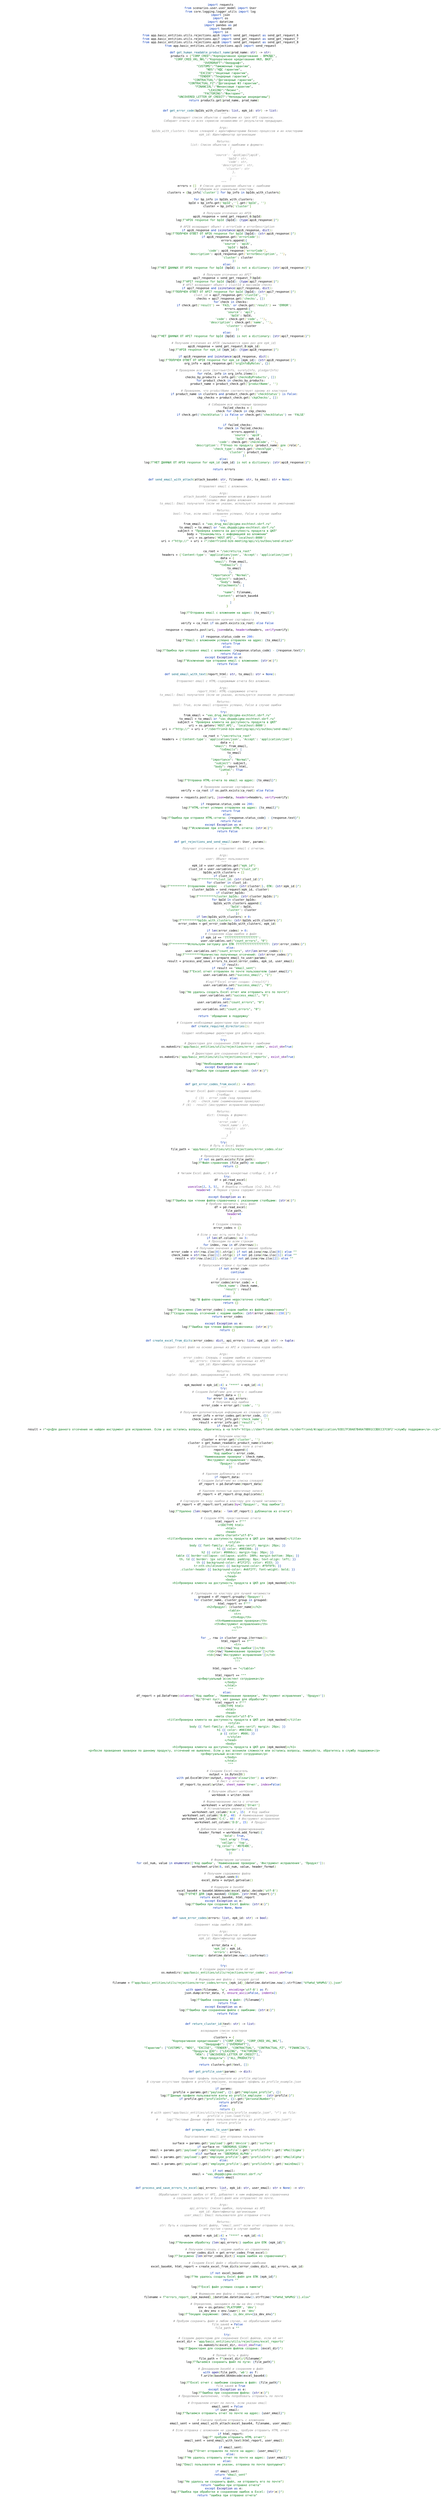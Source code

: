 <mxfile version="26.1.1">
  <diagram name="Страница — 1" id="I-Ke2cOXVvFwzJxJ1-Up">
    <mxGraphModel dx="2207" dy="6583" grid="1" gridSize="10" guides="1" tooltips="1" connect="1" arrows="1" fold="1" page="1" pageScale="1" pageWidth="827" pageHeight="1169" math="0" shadow="0">
      <root>
        <mxCell id="0" />
        <mxCell id="1" parent="0" />
        <mxCell id="MsBQBtv89PaCHF0zLTBD-1" value="" style="whiteSpace=wrap;html=1;aspect=fixed;" vertex="1" parent="1">
          <mxGeometry x="120" y="80" width="510" height="510" as="geometry" />
        </mxCell>
        <mxCell id="MsBQBtv89PaCHF0zLTBD-2" value="&lt;div style=&quot;background-color:#ffffff;color:#080808&quot;&gt;&lt;pre style=&quot;font-family:&#39;JetBrains Mono&#39;,monospace;font-size:9,8pt;&quot;&gt;&lt;span style=&quot;color:#0033b3;&quot;&gt;import &lt;/span&gt;requests&lt;br&gt;&lt;span style=&quot;color:#0033b3;&quot;&gt;from &lt;/span&gt;scenarios.user.user_model &lt;span style=&quot;color:#0033b3;&quot;&gt;import &lt;/span&gt;User&lt;br&gt;&lt;span style=&quot;color:#0033b3;&quot;&gt;from &lt;/span&gt;core.logging.logger_utils &lt;span style=&quot;color:#0033b3;&quot;&gt;import &lt;/span&gt;log&lt;br&gt;&lt;span style=&quot;color:#0033b3;&quot;&gt;import &lt;/span&gt;json&lt;br&gt;&lt;span style=&quot;color:#0033b3;&quot;&gt;import &lt;/span&gt;os&lt;br&gt;&lt;span style=&quot;color:#0033b3;&quot;&gt;import &lt;/span&gt;datetime&lt;br&gt;&lt;span style=&quot;color:#0033b3;&quot;&gt;import &lt;/span&gt;pandas &lt;span style=&quot;color:#0033b3;&quot;&gt;as &lt;/span&gt;pd&lt;br&gt;&lt;span style=&quot;color:#0033b3;&quot;&gt;import &lt;/span&gt;base64&lt;br&gt;&lt;span style=&quot;color:#0033b3;&quot;&gt;import &lt;/span&gt;io&lt;br&gt;&lt;span style=&quot;color:#0033b3;&quot;&gt;from &lt;/span&gt;app.basic_entities.utils.rejections.api6 &lt;span style=&quot;color:#0033b3;&quot;&gt;import &lt;/span&gt;send_get_request &lt;span style=&quot;color:#0033b3;&quot;&gt;as &lt;/span&gt;send_get_request_6&lt;br&gt;&lt;span style=&quot;color:#0033b3;&quot;&gt;from &lt;/span&gt;app.basic_entities.utils.rejections.api7 &lt;span style=&quot;color:#0033b3;&quot;&gt;import &lt;/span&gt;send_get_request &lt;span style=&quot;color:#0033b3;&quot;&gt;as &lt;/span&gt;send_get_request_7&lt;br&gt;&lt;span style=&quot;color:#0033b3;&quot;&gt;from &lt;/span&gt;app.basic_entities.utils.rejections.api8 &lt;span style=&quot;color:#0033b3;&quot;&gt;import &lt;/span&gt;send_get_request &lt;span style=&quot;color:#0033b3;&quot;&gt;as &lt;/span&gt;send_get_request_8&lt;br&gt;&lt;span style=&quot;color:#0033b3;&quot;&gt;from &lt;/span&gt;app.basic_entities.utils.rejections.api5 &lt;span style=&quot;color:#0033b3;&quot;&gt;import &lt;/span&gt;send_request&lt;br&gt;&lt;br&gt;&lt;span style=&quot;color:#0033b3;&quot;&gt;def &lt;/span&gt;&lt;span style=&quot;color:#00627a;&quot;&gt;get_human_readable_product_name&lt;/span&gt;&lt;span style=&quot;color:#3f9101;&quot;&gt;(&lt;/span&gt;&lt;span style=&quot;color:#000000;&quot;&gt;prod_name&lt;/span&gt;: &lt;span style=&quot;color:#000080;&quot;&gt;str&lt;/span&gt;&lt;span style=&quot;color:#3f9101;&quot;&gt;) &lt;/span&gt;-&amp;gt; &lt;span style=&quot;color:#000080;&quot;&gt;str&lt;/span&gt;:&lt;br&gt;    &lt;span style=&quot;color:#000000;&quot;&gt;products &lt;/span&gt;= &lt;span style=&quot;color:#3f9101;&quot;&gt;{&lt;/span&gt;&lt;span style=&quot;color:#067d17;&quot;&gt;&quot;CORP_CRED&quot;&lt;/span&gt;:&lt;span style=&quot;color:#067d17;&quot;&gt;&quot;Корпоративное кредитование - ВРКЛДС&quot;&lt;/span&gt;,&lt;br&gt;    &lt;span style=&quot;color:#067d17;&quot;&gt;&quot;CORP_CRED_VKL_NKL&quot;&lt;/span&gt;:&lt;span style=&quot;color:#067d17;&quot;&gt;&quot;Корпоративное кредитование НКЛ, ВКЛ&quot;&lt;/span&gt;,&lt;br&gt;    &lt;span style=&quot;color:#067d17;&quot;&gt;&quot;OVERDRAFT&quot;&lt;/span&gt;:&lt;span style=&quot;color:#067d17;&quot;&gt;&quot;Овердрафт&quot;&lt;/span&gt;,&lt;br&gt;    &lt;span style=&quot;color:#067d17;&quot;&gt;&quot;CUSTOMS&quot;&lt;/span&gt;:&lt;span style=&quot;color:#067d17;&quot;&gt;&quot;Таможенные гарантии&quot;&lt;/span&gt;,&lt;br&gt;    &lt;span style=&quot;color:#067d17;&quot;&gt;&quot;NDS&quot;&lt;/span&gt;:&lt;span style=&quot;color:#067d17;&quot;&gt;&quot;НДС гарантии&quot;&lt;/span&gt;,&lt;br&gt;    &lt;span style=&quot;color:#067d17;&quot;&gt;&quot;EXCISE&quot;&lt;/span&gt;:&lt;span style=&quot;color:#067d17;&quot;&gt;&quot;Акцизные гарантии&quot;&lt;/span&gt;,&lt;br&gt;    &lt;span style=&quot;color:#067d17;&quot;&gt;&quot;TENDER&quot;&lt;/span&gt;:&lt;span style=&quot;color:#067d17;&quot;&gt;&quot;Тендерные гарантии&quot;&lt;/span&gt;,&lt;br&gt;    &lt;span style=&quot;color:#067d17;&quot;&gt;&quot;CONTRACTUAL&quot;&lt;/span&gt;:&lt;span style=&quot;color:#067d17;&quot;&gt;&quot;Договорные гарантии&quot;&lt;/span&gt;,&lt;br&gt;    &lt;span style=&quot;color:#067d17;&quot;&gt;&quot;CONTRACTUAL_FZ&quot;&lt;/span&gt;:&lt;span style=&quot;color:#067d17;&quot;&gt;&quot;Договорные ФЗ гарантии&quot;&lt;/span&gt;,&lt;br&gt;    &lt;span style=&quot;color:#067d17;&quot;&gt;&quot;FINANCIAL&quot;&lt;/span&gt;:&lt;span style=&quot;color:#067d17;&quot;&gt;&quot;Финансовые гарантии&quot;&lt;/span&gt;,&lt;br&gt;    &lt;span style=&quot;color:#067d17;&quot;&gt;&quot;LEASING&quot;&lt;/span&gt;:&lt;span style=&quot;color:#067d17;&quot;&gt;&quot;Лизинг&quot;&lt;/span&gt;,&lt;br&gt;    &lt;span style=&quot;color:#067d17;&quot;&gt;&quot;FACTORING&quot;&lt;/span&gt;:&lt;span style=&quot;color:#067d17;&quot;&gt;&quot;Факторинг&quot;&lt;/span&gt;,&lt;br&gt;    &lt;span style=&quot;color:#067d17;&quot;&gt;&quot;UNCOVERED_LETTER_OF_CREDIT&quot;&lt;/span&gt;:&lt;span style=&quot;color:#067d17;&quot;&gt;&quot;Непокрытые аккредитивы&quot;&lt;/span&gt;&lt;span style=&quot;color:#3f9101;&quot;&gt;}&lt;br&gt;&lt;/span&gt;&lt;span style=&quot;color:#3f9101;&quot;&gt;    &lt;/span&gt;&lt;span style=&quot;color:#0033b3;&quot;&gt;return &lt;/span&gt;&lt;span style=&quot;color:#000000;&quot;&gt;products&lt;/span&gt;.get&lt;span style=&quot;color:#3f9101;&quot;&gt;(&lt;/span&gt;&lt;span style=&quot;color:#000000;&quot;&gt;prod_name&lt;/span&gt;, &lt;span style=&quot;color:#000000;&quot;&gt;prod_name&lt;/span&gt;&lt;span style=&quot;color:#3f9101;&quot;&gt;)&lt;br&gt;&lt;/span&gt;&lt;span style=&quot;color:#3f9101;&quot;&gt;&lt;br&gt;&lt;/span&gt;&lt;span style=&quot;color:#3f9101;&quot;&gt;&lt;br&gt;&lt;/span&gt;&lt;span style=&quot;color:#0033b3;&quot;&gt;def &lt;/span&gt;&lt;span style=&quot;color:#00627a;&quot;&gt;get_error_code&lt;/span&gt;&lt;span style=&quot;color:#3f9101;&quot;&gt;(&lt;/span&gt;&lt;span style=&quot;color:#000000;&quot;&gt;bpIds_with_clusters&lt;/span&gt;: &lt;span style=&quot;color:#000080;&quot;&gt;list&lt;/span&gt;, &lt;span style=&quot;color:#000000;&quot;&gt;epk_id&lt;/span&gt;: &lt;span style=&quot;color:#000080;&quot;&gt;str&lt;/span&gt;&lt;span style=&quot;color:#3f9101;&quot;&gt;) &lt;/span&gt;-&amp;gt; &lt;span style=&quot;color:#000080;&quot;&gt;list&lt;/span&gt;:&lt;br&gt;    &lt;span style=&quot;color:#8c8c8c;font-style:italic;&quot;&gt;&quot;&quot;&quot;&lt;br&gt;&lt;/span&gt;&lt;span style=&quot;color:#8c8c8c;font-style:italic;&quot;&gt;    Возвращает список объектов с ошибками из трех API сервисов.&lt;br&gt;&lt;/span&gt;&lt;span style=&quot;color:#8c8c8c;font-style:italic;&quot;&gt;    Собирает ответы со всех сервисов независимо от результатов предыдущих.&lt;br&gt;&lt;/span&gt;&lt;span style=&quot;color:#8c8c8c;font-style:italic;&quot;&gt;&lt;br&gt;&lt;/span&gt;&lt;span style=&quot;color:#8c8c8c;font-style:italic;&quot;&gt;    Args:&lt;br&gt;&lt;/span&gt;&lt;span style=&quot;color:#8c8c8c;font-style:italic;&quot;&gt;        bpIds_with_clusters: Список словарей с идентификаторами бизнес-процессов и их кластерами&lt;br&gt;&lt;/span&gt;&lt;span style=&quot;color:#8c8c8c;font-style:italic;&quot;&gt;        epk_id: Идентификатор организации&lt;br&gt;&lt;/span&gt;&lt;span style=&quot;color:#8c8c8c;font-style:italic;&quot;&gt;&lt;br&gt;&lt;/span&gt;&lt;span style=&quot;color:#8c8c8c;font-style:italic;&quot;&gt;    Returns:&lt;br&gt;&lt;/span&gt;&lt;span style=&quot;color:#8c8c8c;font-style:italic;&quot;&gt;        list: Список объектов с ошибками в формате:&lt;br&gt;&lt;/span&gt;&lt;span style=&quot;color:#8c8c8c;font-style:italic;&quot;&gt;            [&lt;br&gt;&lt;/span&gt;&lt;span style=&quot;color:#8c8c8c;font-style:italic;&quot;&gt;                {&lt;br&gt;&lt;/span&gt;&lt;span style=&quot;color:#8c8c8c;font-style:italic;&quot;&gt;                    &#39;source&#39;: &#39;api6|api7|api8&#39;,&lt;br&gt;&lt;/span&gt;&lt;span style=&quot;color:#8c8c8c;font-style:italic;&quot;&gt;                    &#39;bpId&#39;: str,&lt;br&gt;&lt;/span&gt;&lt;span style=&quot;color:#8c8c8c;font-style:italic;&quot;&gt;                    &#39;code&#39;: str,&lt;br&gt;&lt;/span&gt;&lt;span style=&quot;color:#8c8c8c;font-style:italic;&quot;&gt;                    &#39;description&#39;: str,&lt;br&gt;&lt;/span&gt;&lt;span style=&quot;color:#8c8c8c;font-style:italic;&quot;&gt;                    &#39;cluster&#39;: str&lt;br&gt;&lt;/span&gt;&lt;span style=&quot;color:#8c8c8c;font-style:italic;&quot;&gt;                },&lt;br&gt;&lt;/span&gt;&lt;span style=&quot;color:#8c8c8c;font-style:italic;&quot;&gt;                ...&lt;br&gt;&lt;/span&gt;&lt;span style=&quot;color:#8c8c8c;font-style:italic;&quot;&gt;            ]&lt;br&gt;&lt;/span&gt;&lt;span style=&quot;color:#8c8c8c;font-style:italic;&quot;&gt;    &quot;&quot;&quot;&lt;br&gt;&lt;/span&gt;&lt;span style=&quot;color:#8c8c8c;font-style:italic;&quot;&gt;    &lt;/span&gt;&lt;span style=&quot;color:#000000;&quot;&gt;errors &lt;/span&gt;= &lt;span style=&quot;color:#3f9101;&quot;&gt;[]  &lt;/span&gt;&lt;span style=&quot;color:#8c8c8c;font-style:italic;&quot;&gt;# Список для хранения объектов с ошибками&lt;br&gt;&lt;/span&gt;&lt;span style=&quot;color:#8c8c8c;font-style:italic;&quot;&gt;    # Собираем все уникальные кластеры&lt;br&gt;&lt;/span&gt;&lt;span style=&quot;color:#8c8c8c;font-style:italic;&quot;&gt;    &lt;/span&gt;&lt;span style=&quot;color:#000000;&quot;&gt;clusters &lt;/span&gt;= &lt;span style=&quot;color:#3f9101;&quot;&gt;{&lt;/span&gt;&lt;span style=&quot;color:#000000;&quot;&gt;bp_info&lt;/span&gt;&lt;span style=&quot;color:#0e4a8e;&quot;&gt;[&lt;/span&gt;&lt;span style=&quot;color:#067d17;&quot;&gt;&#39;cluster&#39;&lt;/span&gt;&lt;span style=&quot;color:#0e4a8e;&quot;&gt;] &lt;/span&gt;&lt;span style=&quot;color:#0033b3;&quot;&gt;for &lt;/span&gt;&lt;span style=&quot;color:#000000;&quot;&gt;bp_info &lt;/span&gt;&lt;span style=&quot;color:#0033b3;&quot;&gt;in &lt;/span&gt;&lt;span style=&quot;color:#000000;&quot;&gt;bpIds_with_clusters&lt;/span&gt;&lt;span style=&quot;color:#3f9101;&quot;&gt;}&lt;br&gt;&lt;/span&gt;&lt;span style=&quot;color:#3f9101;&quot;&gt;&lt;br&gt;&lt;/span&gt;&lt;span style=&quot;color:#3f9101;&quot;&gt;    &lt;/span&gt;&lt;span style=&quot;color:#0033b3;&quot;&gt;for &lt;/span&gt;&lt;span style=&quot;color:#000000;&quot;&gt;bp_info &lt;/span&gt;&lt;span style=&quot;color:#0033b3;&quot;&gt;in &lt;/span&gt;&lt;span style=&quot;color:#000000;&quot;&gt;bpIds_with_clusters&lt;/span&gt;:&lt;br&gt;        &lt;span style=&quot;color:#000000;&quot;&gt;bpId &lt;/span&gt;= &lt;span style=&quot;color:#000000;&quot;&gt;bp_info&lt;/span&gt;.get&lt;span style=&quot;color:#3f9101;&quot;&gt;(&lt;/span&gt;&lt;span style=&quot;color:#067d17;&quot;&gt;&#39;bpId&#39;&lt;/span&gt;,&lt;span style=&quot;color:#067d17;&quot;&gt;&#39;&#39;&lt;/span&gt;&lt;span style=&quot;color:#3f9101;&quot;&gt;)&lt;/span&gt;.get&lt;span style=&quot;color:#3f9101;&quot;&gt;(&lt;/span&gt;&lt;span style=&quot;color:#067d17;&quot;&gt;&#39;bpId&#39;&lt;/span&gt;, &lt;span style=&quot;color:#067d17;&quot;&gt;&#39;&#39;&lt;/span&gt;&lt;span style=&quot;color:#3f9101;&quot;&gt;)&lt;br&gt;&lt;/span&gt;&lt;span style=&quot;color:#3f9101;&quot;&gt;        &lt;/span&gt;&lt;span style=&quot;color:#000000;&quot;&gt;cluster &lt;/span&gt;= &lt;span style=&quot;color:#000000;&quot;&gt;bp_info&lt;/span&gt;&lt;span style=&quot;color:#3f9101;&quot;&gt;[&lt;/span&gt;&lt;span style=&quot;color:#067d17;&quot;&gt;&#39;cluster&#39;&lt;/span&gt;&lt;span style=&quot;color:#3f9101;&quot;&gt;]&lt;br&gt;&lt;/span&gt;&lt;span style=&quot;color:#3f9101;&quot;&gt;&lt;br&gt;&lt;/span&gt;&lt;span style=&quot;color:#3f9101;&quot;&gt;        &lt;/span&gt;&lt;span style=&quot;color:#8c8c8c;font-style:italic;&quot;&gt;# Получаем отсечения из API6&lt;br&gt;&lt;/span&gt;&lt;span style=&quot;color:#8c8c8c;font-style:italic;&quot;&gt;        &lt;/span&gt;&lt;span style=&quot;color:#000000;&quot;&gt;api6_response &lt;/span&gt;= send_get_request_6&lt;span style=&quot;color:#3f9101;&quot;&gt;(&lt;/span&gt;&lt;span style=&quot;color:#000000;&quot;&gt;bpId&lt;/span&gt;&lt;span style=&quot;color:#3f9101;&quot;&gt;)&lt;br&gt;&lt;/span&gt;&lt;span style=&quot;color:#3f9101;&quot;&gt;        &lt;/span&gt;log&lt;span style=&quot;color:#3f9101;&quot;&gt;(&lt;/span&gt;&lt;span style=&quot;color:#067d17;&quot;&gt;f&quot;API6 response for bpId &lt;/span&gt;&lt;span style=&quot;color:#0e4a8e;&quot;&gt;{&lt;/span&gt;&lt;span style=&quot;color:#000000;&quot;&gt;bpId&lt;/span&gt;&lt;span style=&quot;color:#0e4a8e;&quot;&gt;}&lt;/span&gt;&lt;span style=&quot;color:#067d17;&quot;&gt;: &lt;/span&gt;&lt;span style=&quot;color:#0e4a8e;&quot;&gt;{&lt;/span&gt;&lt;span style=&quot;color:#000080;&quot;&gt;type&lt;/span&gt;&lt;span style=&quot;color:#b4960a;&quot;&gt;(&lt;/span&gt;&lt;span style=&quot;color:#000000;&quot;&gt;api6_response&lt;/span&gt;&lt;span style=&quot;color:#b4960a;&quot;&gt;)&lt;/span&gt;&lt;span style=&quot;color:#0e4a8e;&quot;&gt;}&lt;/span&gt;&lt;span style=&quot;color:#067d17;&quot;&gt;&quot;&lt;/span&gt;&lt;span style=&quot;color:#3f9101;&quot;&gt;)&lt;br&gt;&lt;/span&gt;&lt;span style=&quot;color:#3f9101;&quot;&gt;&lt;br&gt;&lt;/span&gt;&lt;span style=&quot;color:#3f9101;&quot;&gt;        &lt;/span&gt;&lt;span style=&quot;color:#8c8c8c;font-style:italic;&quot;&gt;# API6 возвращает объект с errorCode и errorDescription&lt;br&gt;&lt;/span&gt;&lt;span style=&quot;color:#8c8c8c;font-style:italic;&quot;&gt;        &lt;/span&gt;&lt;span style=&quot;color:#0033b3;&quot;&gt;if &lt;/span&gt;&lt;span style=&quot;color:#000000;&quot;&gt;api6_response &lt;/span&gt;&lt;span style=&quot;color:#0033b3;&quot;&gt;and &lt;/span&gt;&lt;span style=&quot;color:#000080;&quot;&gt;isinstance&lt;/span&gt;&lt;span style=&quot;color:#3f9101;&quot;&gt;(&lt;/span&gt;&lt;span style=&quot;color:#000000;&quot;&gt;api6_response&lt;/span&gt;, &lt;span style=&quot;color:#000080;&quot;&gt;dict&lt;/span&gt;&lt;span style=&quot;color:#3f9101;&quot;&gt;)&lt;/span&gt;:&lt;br&gt;            log&lt;span style=&quot;color:#3f9101;&quot;&gt;(&lt;/span&gt;&lt;span style=&quot;color:#067d17;&quot;&gt;f&quot;ПОЛУЧЕН ОТВЕТ ОТ API6 response for bpId &lt;/span&gt;&lt;span style=&quot;color:#0e4a8e;&quot;&gt;{&lt;/span&gt;&lt;span style=&quot;color:#000000;&quot;&gt;bpId&lt;/span&gt;&lt;span style=&quot;color:#0e4a8e;&quot;&gt;}&lt;/span&gt;&lt;span style=&quot;color:#067d17;&quot;&gt;: &lt;/span&gt;&lt;span style=&quot;color:#0e4a8e;&quot;&gt;{&lt;/span&gt;&lt;span style=&quot;color:#000080;&quot;&gt;str&lt;/span&gt;&lt;span style=&quot;color:#b4960a;&quot;&gt;(&lt;/span&gt;&lt;span style=&quot;color:#000000;&quot;&gt;api6_response&lt;/span&gt;&lt;span style=&quot;color:#b4960a;&quot;&gt;)&lt;/span&gt;&lt;span style=&quot;color:#0e4a8e;&quot;&gt;}&lt;/span&gt;&lt;span style=&quot;color:#067d17;&quot;&gt;&quot;&lt;/span&gt;&lt;span style=&quot;color:#3f9101;&quot;&gt;)&lt;br&gt;&lt;/span&gt;&lt;span style=&quot;color:#3f9101;&quot;&gt;            &lt;/span&gt;&lt;span style=&quot;color:#0033b3;&quot;&gt;if &lt;/span&gt;&lt;span style=&quot;color:#000000;&quot;&gt;api6_response&lt;/span&gt;.get&lt;span style=&quot;color:#3f9101;&quot;&gt;(&lt;/span&gt;&lt;span style=&quot;color:#067d17;&quot;&gt;&#39;errorCode&#39;&lt;/span&gt;&lt;span style=&quot;color:#3f9101;&quot;&gt;)&lt;/span&gt;:&lt;br&gt;                &lt;span style=&quot;color:#000000;&quot;&gt;errors&lt;/span&gt;.append&lt;span style=&quot;color:#3f9101;&quot;&gt;(&lt;/span&gt;&lt;span style=&quot;color:#0e4a8e;&quot;&gt;{&lt;br&gt;&lt;/span&gt;&lt;span style=&quot;color:#0e4a8e;&quot;&gt;                    &lt;/span&gt;&lt;span style=&quot;color:#067d17;&quot;&gt;&#39;source&#39;&lt;/span&gt;: &lt;span style=&quot;color:#067d17;&quot;&gt;&#39;api6&#39;&lt;/span&gt;,&lt;br&gt;                    &lt;span style=&quot;color:#067d17;&quot;&gt;&#39;bpId&#39;&lt;/span&gt;: &lt;span style=&quot;color:#000000;&quot;&gt;bpId&lt;/span&gt;,&lt;br&gt;                    &lt;span style=&quot;color:#067d17;&quot;&gt;&#39;code&#39;&lt;/span&gt;: &lt;span style=&quot;color:#000000;&quot;&gt;api6_response&lt;/span&gt;&lt;span style=&quot;color:#b4960a;&quot;&gt;[&lt;/span&gt;&lt;span style=&quot;color:#067d17;&quot;&gt;&#39;errorCode&#39;&lt;/span&gt;&lt;span style=&quot;color:#b4960a;&quot;&gt;]&lt;/span&gt;,&lt;br&gt;                    &lt;span style=&quot;color:#067d17;&quot;&gt;&#39;description&#39;&lt;/span&gt;: &lt;span style=&quot;color:#000000;&quot;&gt;api6_response&lt;/span&gt;.get&lt;span style=&quot;color:#b4960a;&quot;&gt;(&lt;/span&gt;&lt;span style=&quot;color:#067d17;&quot;&gt;&#39;errorDescription&#39;&lt;/span&gt;, &lt;span style=&quot;color:#067d17;&quot;&gt;&#39;&#39;&lt;/span&gt;&lt;span style=&quot;color:#b4960a;&quot;&gt;)&lt;/span&gt;,&lt;br&gt;                    &lt;span style=&quot;color:#067d17;&quot;&gt;&#39;cluster&#39;&lt;/span&gt;: &lt;span style=&quot;color:#000000;&quot;&gt;cluster&lt;br&gt;&lt;/span&gt;&lt;span style=&quot;color:#000000;&quot;&gt;                &lt;/span&gt;&lt;span style=&quot;color:#0e4a8e;&quot;&gt;}&lt;/span&gt;&lt;span style=&quot;color:#3f9101;&quot;&gt;)&lt;br&gt;&lt;/span&gt;&lt;span style=&quot;color:#3f9101;&quot;&gt;        &lt;/span&gt;&lt;span style=&quot;color:#0033b3;&quot;&gt;else&lt;/span&gt;:&lt;br&gt;            log&lt;span style=&quot;color:#3f9101;&quot;&gt;(&lt;/span&gt;&lt;span style=&quot;color:#067d17;&quot;&gt;f&quot;НЕТ ДАННЫХ ОТ API6 response for bpId &lt;/span&gt;&lt;span style=&quot;color:#0e4a8e;&quot;&gt;{&lt;/span&gt;&lt;span style=&quot;color:#000000;&quot;&gt;bpId&lt;/span&gt;&lt;span style=&quot;color:#0e4a8e;&quot;&gt;}&lt;/span&gt;&lt;span style=&quot;color:#067d17;&quot;&gt; is not a dictionary: &lt;/span&gt;&lt;span style=&quot;color:#0e4a8e;&quot;&gt;{&lt;/span&gt;&lt;span style=&quot;color:#000080;&quot;&gt;str&lt;/span&gt;&lt;span style=&quot;color:#b4960a;&quot;&gt;(&lt;/span&gt;&lt;span style=&quot;color:#000000;&quot;&gt;api6_response&lt;/span&gt;&lt;span style=&quot;color:#b4960a;&quot;&gt;)&lt;/span&gt;&lt;span style=&quot;color:#0e4a8e;&quot;&gt;}&lt;/span&gt;&lt;span style=&quot;color:#067d17;&quot;&gt;&quot;&lt;/span&gt;&lt;span style=&quot;color:#3f9101;&quot;&gt;)&lt;br&gt;&lt;/span&gt;&lt;span style=&quot;color:#3f9101;&quot;&gt;&lt;br&gt;&lt;/span&gt;&lt;span style=&quot;color:#3f9101;&quot;&gt;        &lt;/span&gt;&lt;span style=&quot;color:#8c8c8c;font-style:italic;&quot;&gt;# Получаем отсечения из API7&lt;br&gt;&lt;/span&gt;&lt;span style=&quot;color:#8c8c8c;font-style:italic;&quot;&gt;        &lt;/span&gt;&lt;span style=&quot;color:#000000;&quot;&gt;api7_response &lt;/span&gt;= send_get_request_7&lt;span style=&quot;color:#3f9101;&quot;&gt;(&lt;/span&gt;&lt;span style=&quot;color:#000000;&quot;&gt;bpId&lt;/span&gt;&lt;span style=&quot;color:#3f9101;&quot;&gt;)&lt;br&gt;&lt;/span&gt;&lt;span style=&quot;color:#3f9101;&quot;&gt;        &lt;/span&gt;log&lt;span style=&quot;color:#3f9101;&quot;&gt;(&lt;/span&gt;&lt;span style=&quot;color:#067d17;&quot;&gt;f&quot;API7 response for bpId &lt;/span&gt;&lt;span style=&quot;color:#0e4a8e;&quot;&gt;{&lt;/span&gt;&lt;span style=&quot;color:#000000;&quot;&gt;bpId&lt;/span&gt;&lt;span style=&quot;color:#0e4a8e;&quot;&gt;}&lt;/span&gt;&lt;span style=&quot;color:#067d17;&quot;&gt;: &lt;/span&gt;&lt;span style=&quot;color:#0e4a8e;&quot;&gt;{&lt;/span&gt;&lt;span style=&quot;color:#000080;&quot;&gt;type&lt;/span&gt;&lt;span style=&quot;color:#b4960a;&quot;&gt;(&lt;/span&gt;&lt;span style=&quot;color:#000000;&quot;&gt;api7_response&lt;/span&gt;&lt;span style=&quot;color:#b4960a;&quot;&gt;)&lt;/span&gt;&lt;span style=&quot;color:#0e4a8e;&quot;&gt;}&lt;/span&gt;&lt;span style=&quot;color:#067d17;&quot;&gt;&quot;&lt;/span&gt;&lt;span style=&quot;color:#3f9101;&quot;&gt;)&lt;br&gt;&lt;/span&gt;&lt;span style=&quot;color:#3f9101;&quot;&gt;        &lt;/span&gt;&lt;span style=&quot;color:#8c8c8c;font-style:italic;&quot;&gt;# API7 возвращает объект с clustId и массивом checks&lt;br&gt;&lt;/span&gt;&lt;span style=&quot;color:#8c8c8c;font-style:italic;&quot;&gt;        &lt;/span&gt;&lt;span style=&quot;color:#0033b3;&quot;&gt;if &lt;/span&gt;&lt;span style=&quot;color:#000000;&quot;&gt;api7_response &lt;/span&gt;&lt;span style=&quot;color:#0033b3;&quot;&gt;and &lt;/span&gt;&lt;span style=&quot;color:#000080;&quot;&gt;isinstance&lt;/span&gt;&lt;span style=&quot;color:#3f9101;&quot;&gt;(&lt;/span&gt;&lt;span style=&quot;color:#000000;&quot;&gt;api7_response&lt;/span&gt;, &lt;span style=&quot;color:#000080;&quot;&gt;dict&lt;/span&gt;&lt;span style=&quot;color:#3f9101;&quot;&gt;)&lt;/span&gt;:&lt;br&gt;            log&lt;span style=&quot;color:#3f9101;&quot;&gt;(&lt;/span&gt;&lt;span style=&quot;color:#067d17;&quot;&gt;f&quot;ПОЛУЧЕН ОТВЕТ ОТ API7 response for bpId &lt;/span&gt;&lt;span style=&quot;color:#0e4a8e;&quot;&gt;{&lt;/span&gt;&lt;span style=&quot;color:#000000;&quot;&gt;bpId&lt;/span&gt;&lt;span style=&quot;color:#0e4a8e;&quot;&gt;}&lt;/span&gt;&lt;span style=&quot;color:#067d17;&quot;&gt;: &lt;/span&gt;&lt;span style=&quot;color:#0e4a8e;&quot;&gt;{&lt;/span&gt;&lt;span style=&quot;color:#000080;&quot;&gt;str&lt;/span&gt;&lt;span style=&quot;color:#b4960a;&quot;&gt;(&lt;/span&gt;&lt;span style=&quot;color:#000000;&quot;&gt;api7_response&lt;/span&gt;&lt;span style=&quot;color:#b4960a;&quot;&gt;)&lt;/span&gt;&lt;span style=&quot;color:#0e4a8e;&quot;&gt;}&lt;/span&gt;&lt;span style=&quot;color:#067d17;&quot;&gt;&quot;&lt;/span&gt;&lt;span style=&quot;color:#3f9101;&quot;&gt;)&lt;br&gt;&lt;/span&gt;&lt;span style=&quot;color:#3f9101;&quot;&gt;            &lt;/span&gt;&lt;span style=&quot;color:#808080;&quot;&gt;clust_id &lt;/span&gt;= &lt;span style=&quot;color:#000000;&quot;&gt;api7_response&lt;/span&gt;.get&lt;span style=&quot;color:#3f9101;&quot;&gt;(&lt;/span&gt;&lt;span style=&quot;color:#067d17;&quot;&gt;&#39;clustId&#39;&lt;/span&gt;, &lt;span style=&quot;color:#067d17;&quot;&gt;&#39;&#39;&lt;/span&gt;&lt;span style=&quot;color:#3f9101;&quot;&gt;)&lt;br&gt;&lt;/span&gt;&lt;span style=&quot;color:#3f9101;&quot;&gt;            &lt;/span&gt;&lt;span style=&quot;color:#000000;&quot;&gt;checks &lt;/span&gt;= &lt;span style=&quot;color:#000000;&quot;&gt;api7_response&lt;/span&gt;.get&lt;span style=&quot;color:#3f9101;&quot;&gt;(&lt;/span&gt;&lt;span style=&quot;color:#067d17;&quot;&gt;&#39;checks&#39;&lt;/span&gt;, &lt;span style=&quot;color:#0e4a8e;&quot;&gt;[]&lt;/span&gt;&lt;span style=&quot;color:#3f9101;&quot;&gt;)&lt;br&gt;&lt;/span&gt;&lt;span style=&quot;color:#3f9101;&quot;&gt;            &lt;/span&gt;&lt;span style=&quot;color:#0033b3;&quot;&gt;for &lt;/span&gt;&lt;span style=&quot;color:#000000;&quot;&gt;check &lt;/span&gt;&lt;span style=&quot;color:#0033b3;&quot;&gt;in &lt;/span&gt;&lt;span style=&quot;color:#000000;&quot;&gt;checks&lt;/span&gt;:&lt;br&gt;                &lt;span style=&quot;color:#0033b3;&quot;&gt;if &lt;/span&gt;&lt;span style=&quot;color:#000000;&quot;&gt;check&lt;/span&gt;.get&lt;span style=&quot;color:#3f9101;&quot;&gt;(&lt;/span&gt;&lt;span style=&quot;color:#067d17;&quot;&gt;&#39;result&#39;&lt;/span&gt;&lt;span style=&quot;color:#3f9101;&quot;&gt;) &lt;/span&gt;== &lt;span style=&quot;color:#067d17;&quot;&gt;&#39;FAIL&#39; &lt;/span&gt;&lt;span style=&quot;color:#0033b3;&quot;&gt;or &lt;/span&gt;&lt;span style=&quot;color:#000000;&quot;&gt;check&lt;/span&gt;.get&lt;span style=&quot;color:#3f9101;&quot;&gt;(&lt;/span&gt;&lt;span style=&quot;color:#067d17;&quot;&gt;&#39;result&#39;&lt;/span&gt;&lt;span style=&quot;color:#3f9101;&quot;&gt;) &lt;/span&gt;== &lt;span style=&quot;color:#067d17;&quot;&gt;&#39;ERROR&#39;&lt;/span&gt;:&lt;br&gt;                    &lt;span style=&quot;color:#000000;&quot;&gt;errors&lt;/span&gt;.append&lt;span style=&quot;color:#3f9101;&quot;&gt;(&lt;/span&gt;&lt;span style=&quot;color:#0e4a8e;&quot;&gt;{&lt;br&gt;&lt;/span&gt;&lt;span style=&quot;color:#0e4a8e;&quot;&gt;                        &lt;/span&gt;&lt;span style=&quot;color:#067d17;&quot;&gt;&#39;source&#39;&lt;/span&gt;: &lt;span style=&quot;color:#067d17;&quot;&gt;&#39;api7&#39;&lt;/span&gt;,&lt;br&gt;                        &lt;span style=&quot;color:#067d17;&quot;&gt;&#39;bpId&#39;&lt;/span&gt;: &lt;span style=&quot;color:#000000;&quot;&gt;bpId&lt;/span&gt;,&lt;br&gt;                        &lt;span style=&quot;color:#067d17;&quot;&gt;&#39;code&#39;&lt;/span&gt;: &lt;span style=&quot;color:#000000;&quot;&gt;check&lt;/span&gt;.get&lt;span style=&quot;color:#b4960a;&quot;&gt;(&lt;/span&gt;&lt;span style=&quot;color:#067d17;&quot;&gt;&#39;code&#39;&lt;/span&gt;, &lt;span style=&quot;color:#067d17;&quot;&gt;&#39;&#39;&lt;/span&gt;&lt;span style=&quot;color:#b4960a;&quot;&gt;)&lt;/span&gt;,&lt;br&gt;                        &lt;span style=&quot;color:#067d17;&quot;&gt;&#39;description&#39;&lt;/span&gt;: &lt;span style=&quot;color:#000000;&quot;&gt;check&lt;/span&gt;.get&lt;span style=&quot;color:#b4960a;&quot;&gt;(&lt;/span&gt;&lt;span style=&quot;color:#067d17;&quot;&gt;&#39;name&#39;&lt;/span&gt;, &lt;span style=&quot;color:#067d17;&quot;&gt;&#39;&#39;&lt;/span&gt;&lt;span style=&quot;color:#b4960a;&quot;&gt;)&lt;/span&gt;,&lt;br&gt;                        &lt;span style=&quot;color:#067d17;&quot;&gt;&#39;cluster&#39;&lt;/span&gt;: &lt;span style=&quot;color:#000000;&quot;&gt;cluster&lt;br&gt;&lt;/span&gt;&lt;span style=&quot;color:#000000;&quot;&gt;                    &lt;/span&gt;&lt;span style=&quot;color:#0e4a8e;&quot;&gt;}&lt;/span&gt;&lt;span style=&quot;color:#3f9101;&quot;&gt;)&lt;br&gt;&lt;/span&gt;&lt;span style=&quot;color:#3f9101;&quot;&gt;        &lt;/span&gt;&lt;span style=&quot;color:#0033b3;&quot;&gt;else&lt;/span&gt;:&lt;br&gt;            log&lt;span style=&quot;color:#3f9101;&quot;&gt;(&lt;/span&gt;&lt;span style=&quot;color:#067d17;&quot;&gt;f&quot;НЕТ ДАННЫХ ОТ API7 response for bpId &lt;/span&gt;&lt;span style=&quot;color:#0e4a8e;&quot;&gt;{&lt;/span&gt;&lt;span style=&quot;color:#000000;&quot;&gt;bpId&lt;/span&gt;&lt;span style=&quot;color:#0e4a8e;&quot;&gt;}&lt;/span&gt;&lt;span style=&quot;color:#067d17;&quot;&gt; is not a dictionary: &lt;/span&gt;&lt;span style=&quot;color:#0e4a8e;&quot;&gt;{&lt;/span&gt;&lt;span style=&quot;color:#000080;&quot;&gt;str&lt;/span&gt;&lt;span style=&quot;color:#b4960a;&quot;&gt;(&lt;/span&gt;&lt;span style=&quot;color:#000000;&quot;&gt;api7_response&lt;/span&gt;&lt;span style=&quot;color:#b4960a;&quot;&gt;)&lt;/span&gt;&lt;span style=&quot;color:#0e4a8e;&quot;&gt;}&lt;/span&gt;&lt;span style=&quot;color:#067d17;&quot;&gt;&quot;&lt;/span&gt;&lt;span style=&quot;color:#3f9101;&quot;&gt;)&lt;br&gt;&lt;/span&gt;&lt;span style=&quot;color:#3f9101;&quot;&gt;&lt;br&gt;&lt;/span&gt;&lt;span style=&quot;color:#3f9101;&quot;&gt;    &lt;/span&gt;&lt;span style=&quot;color:#8c8c8c;font-style:italic;&quot;&gt;# Получаем отсечения из API8 (вызывается один раз для epk_id)&lt;br&gt;&lt;/span&gt;&lt;span style=&quot;color:#8c8c8c;font-style:italic;&quot;&gt;    &lt;/span&gt;&lt;span style=&quot;color:#000000;&quot;&gt;api8_response &lt;/span&gt;= send_get_request_8&lt;span style=&quot;color:#3f9101;&quot;&gt;(&lt;/span&gt;&lt;span style=&quot;color:#000000;&quot;&gt;epk_id&lt;/span&gt;&lt;span style=&quot;color:#3f9101;&quot;&gt;)&lt;br&gt;&lt;/span&gt;&lt;span style=&quot;color:#3f9101;&quot;&gt;    &lt;/span&gt;log&lt;span style=&quot;color:#3f9101;&quot;&gt;(&lt;/span&gt;&lt;span style=&quot;color:#067d17;&quot;&gt;f&quot;API8 response for epk_id &lt;/span&gt;&lt;span style=&quot;color:#0e4a8e;&quot;&gt;{&lt;/span&gt;&lt;span style=&quot;color:#000000;&quot;&gt;epk_id&lt;/span&gt;&lt;span style=&quot;color:#0e4a8e;&quot;&gt;}&lt;/span&gt;&lt;span style=&quot;color:#067d17;&quot;&gt;: &lt;/span&gt;&lt;span style=&quot;color:#0e4a8e;&quot;&gt;{&lt;/span&gt;&lt;span style=&quot;color:#000080;&quot;&gt;type&lt;/span&gt;&lt;span style=&quot;color:#b4960a;&quot;&gt;(&lt;/span&gt;&lt;span style=&quot;color:#000000;&quot;&gt;api8_response&lt;/span&gt;&lt;span style=&quot;color:#b4960a;&quot;&gt;)&lt;/span&gt;&lt;span style=&quot;color:#0e4a8e;&quot;&gt;}&lt;/span&gt;&lt;span style=&quot;color:#067d17;&quot;&gt;&quot;&lt;/span&gt;&lt;span style=&quot;color:#3f9101;&quot;&gt;)&lt;br&gt;&lt;/span&gt;&lt;span style=&quot;color:#3f9101;&quot;&gt;&lt;br&gt;&lt;/span&gt;&lt;span style=&quot;color:#3f9101;&quot;&gt;    &lt;/span&gt;&lt;span style=&quot;color:#0033b3;&quot;&gt;if &lt;/span&gt;&lt;span style=&quot;color:#000000;&quot;&gt;api8_response &lt;/span&gt;&lt;span style=&quot;color:#0033b3;&quot;&gt;and &lt;/span&gt;&lt;span style=&quot;color:#000080;&quot;&gt;isinstance&lt;/span&gt;&lt;span style=&quot;color:#3f9101;&quot;&gt;(&lt;/span&gt;&lt;span style=&quot;color:#000000;&quot;&gt;api8_response&lt;/span&gt;, &lt;span style=&quot;color:#000080;&quot;&gt;dict&lt;/span&gt;&lt;span style=&quot;color:#3f9101;&quot;&gt;)&lt;/span&gt;:&lt;br&gt;        log&lt;span style=&quot;color:#3f9101;&quot;&gt;(&lt;/span&gt;&lt;span style=&quot;color:#067d17;&quot;&gt;f&quot;ПОЛУЧЕН ОТВЕТ ОТ API8 response for epk_id &lt;/span&gt;&lt;span style=&quot;color:#0e4a8e;&quot;&gt;{&lt;/span&gt;&lt;span style=&quot;color:#000000;&quot;&gt;epk_id&lt;/span&gt;&lt;span style=&quot;color:#0e4a8e;&quot;&gt;}&lt;/span&gt;&lt;span style=&quot;color:#067d17;&quot;&gt;: &lt;/span&gt;&lt;span style=&quot;color:#0e4a8e;&quot;&gt;{&lt;/span&gt;&lt;span style=&quot;color:#000080;&quot;&gt;str&lt;/span&gt;&lt;span style=&quot;color:#b4960a;&quot;&gt;(&lt;/span&gt;&lt;span style=&quot;color:#000000;&quot;&gt;api8_response&lt;/span&gt;&lt;span style=&quot;color:#b4960a;&quot;&gt;)&lt;/span&gt;&lt;span style=&quot;color:#0e4a8e;&quot;&gt;}&lt;/span&gt;&lt;span style=&quot;color:#067d17;&quot;&gt;&quot;&lt;/span&gt;&lt;span style=&quot;color:#3f9101;&quot;&gt;)&lt;br&gt;&lt;/span&gt;&lt;span style=&quot;color:#3f9101;&quot;&gt;        &lt;/span&gt;&lt;span style=&quot;color:#000000;&quot;&gt;org_info &lt;/span&gt;= &lt;span style=&quot;color:#000000;&quot;&gt;api8_response&lt;/span&gt;.get&lt;span style=&quot;color:#3f9101;&quot;&gt;(&lt;/span&gt;&lt;span style=&quot;color:#067d17;&quot;&gt;&#39;orgInfoByRoles&#39;&lt;/span&gt;, &lt;span style=&quot;color:#0e4a8e;&quot;&gt;{}&lt;/span&gt;&lt;span style=&quot;color:#3f9101;&quot;&gt;)&lt;br&gt;&lt;/span&gt;&lt;span style=&quot;color:#3f9101;&quot;&gt;&lt;br&gt;&lt;/span&gt;&lt;span style=&quot;color:#3f9101;&quot;&gt;        &lt;/span&gt;&lt;span style=&quot;color:#8c8c8c;font-style:italic;&quot;&gt;# Проверяем все роли (borrowerInfo, suretyInfo, pledgerInfo)&lt;br&gt;&lt;/span&gt;&lt;span style=&quot;color:#8c8c8c;font-style:italic;&quot;&gt;        &lt;/span&gt;&lt;span style=&quot;color:#0033b3;&quot;&gt;for &lt;/span&gt;&lt;span style=&quot;color:#000000;&quot;&gt;role&lt;/span&gt;, &lt;span style=&quot;color:#000000;&quot;&gt;info &lt;/span&gt;&lt;span style=&quot;color:#0033b3;&quot;&gt;in &lt;/span&gt;&lt;span style=&quot;color:#000000;&quot;&gt;org_info&lt;/span&gt;.items&lt;span style=&quot;color:#3f9101;&quot;&gt;()&lt;/span&gt;:&lt;br&gt;            &lt;span style=&quot;color:#000000;&quot;&gt;checks_by_products &lt;/span&gt;= &lt;span style=&quot;color:#000000;&quot;&gt;info&lt;/span&gt;.get&lt;span style=&quot;color:#3f9101;&quot;&gt;(&lt;/span&gt;&lt;span style=&quot;color:#067d17;&quot;&gt;&#39;checksByProducts&#39;&lt;/span&gt;, &lt;span style=&quot;color:#0e4a8e;&quot;&gt;[]&lt;/span&gt;&lt;span style=&quot;color:#3f9101;&quot;&gt;)&lt;br&gt;&lt;/span&gt;&lt;span style=&quot;color:#3f9101;&quot;&gt;            &lt;/span&gt;&lt;span style=&quot;color:#0033b3;&quot;&gt;for &lt;/span&gt;&lt;span style=&quot;color:#000000;&quot;&gt;product_check &lt;/span&gt;&lt;span style=&quot;color:#0033b3;&quot;&gt;in &lt;/span&gt;&lt;span style=&quot;color:#000000;&quot;&gt;checks_by_products&lt;/span&gt;:&lt;br&gt;                &lt;span style=&quot;color:#000000;&quot;&gt;product_name &lt;/span&gt;= &lt;span style=&quot;color:#000000;&quot;&gt;product_check&lt;/span&gt;.get&lt;span style=&quot;color:#3f9101;&quot;&gt;(&lt;/span&gt;&lt;span style=&quot;color:#067d17;&quot;&gt;&#39;productName&#39;&lt;/span&gt;, &lt;span style=&quot;color:#067d17;&quot;&gt;&#39;&#39;&lt;/span&gt;&lt;span style=&quot;color:#3f9101;&quot;&gt;)&lt;br&gt;&lt;/span&gt;&lt;span style=&quot;color:#3f9101;&quot;&gt;&lt;br&gt;&lt;/span&gt;&lt;span style=&quot;color:#3f9101;&quot;&gt;                &lt;/span&gt;&lt;span style=&quot;color:#8c8c8c;font-style:italic;&quot;&gt;# Проверяем, что productName соответствует одному из кластеров&lt;br&gt;&lt;/span&gt;&lt;span style=&quot;color:#8c8c8c;font-style:italic;&quot;&gt;                &lt;/span&gt;&lt;span style=&quot;color:#0033b3;&quot;&gt;if &lt;/span&gt;&lt;span style=&quot;color:#000000;&quot;&gt;product_name &lt;/span&gt;&lt;span style=&quot;color:#0033b3;&quot;&gt;in &lt;/span&gt;&lt;span style=&quot;color:#000000;&quot;&gt;clusters &lt;/span&gt;&lt;span style=&quot;color:#0033b3;&quot;&gt;and &lt;/span&gt;&lt;span style=&quot;color:#000000;&quot;&gt;product_check&lt;/span&gt;.get&lt;span style=&quot;color:#3f9101;&quot;&gt;(&lt;/span&gt;&lt;span style=&quot;color:#067d17;&quot;&gt;&#39;checkStatus&#39;&lt;/span&gt;&lt;span style=&quot;color:#3f9101;&quot;&gt;) &lt;/span&gt;&lt;span style=&quot;color:#0033b3;&quot;&gt;is False&lt;/span&gt;:&lt;br&gt;                    &lt;span style=&quot;color:#000000;&quot;&gt;ckp_checks &lt;/span&gt;= &lt;span style=&quot;color:#000000;&quot;&gt;product_check&lt;/span&gt;.get&lt;span style=&quot;color:#3f9101;&quot;&gt;(&lt;/span&gt;&lt;span style=&quot;color:#067d17;&quot;&gt;&#39;ckpChecks&#39;&lt;/span&gt;, &lt;span style=&quot;color:#0e4a8e;&quot;&gt;[]&lt;/span&gt;&lt;span style=&quot;color:#3f9101;&quot;&gt;)&lt;br&gt;&lt;/span&gt;&lt;span style=&quot;color:#3f9101;&quot;&gt;&lt;br&gt;&lt;/span&gt;&lt;span style=&quot;color:#3f9101;&quot;&gt;                    &lt;/span&gt;&lt;span style=&quot;color:#8c8c8c;font-style:italic;&quot;&gt;# Собираем все неуспешные проверки&lt;br&gt;&lt;/span&gt;&lt;span style=&quot;color:#8c8c8c;font-style:italic;&quot;&gt;                    &lt;/span&gt;&lt;span style=&quot;color:#000000;&quot;&gt;failed_checks &lt;/span&gt;= &lt;span style=&quot;color:#3f9101;&quot;&gt;[&lt;br&gt;&lt;/span&gt;&lt;span style=&quot;color:#3f9101;&quot;&gt;                        &lt;/span&gt;&lt;span style=&quot;color:#000000;&quot;&gt;check &lt;/span&gt;&lt;span style=&quot;color:#0033b3;&quot;&gt;for &lt;/span&gt;&lt;span style=&quot;color:#000000;&quot;&gt;check &lt;/span&gt;&lt;span style=&quot;color:#0033b3;&quot;&gt;in &lt;/span&gt;&lt;span style=&quot;color:#000000;&quot;&gt;ckp_checks&lt;br&gt;&lt;/span&gt;&lt;span style=&quot;color:#000000;&quot;&gt;                        &lt;/span&gt;&lt;span style=&quot;color:#0033b3;&quot;&gt;if &lt;/span&gt;&lt;span style=&quot;color:#000000;&quot;&gt;check&lt;/span&gt;.get&lt;span style=&quot;color:#0e4a8e;&quot;&gt;(&lt;/span&gt;&lt;span style=&quot;color:#067d17;&quot;&gt;&#39;checkStatus&#39;&lt;/span&gt;&lt;span style=&quot;color:#0e4a8e;&quot;&gt;) &lt;/span&gt;&lt;span style=&quot;color:#0033b3;&quot;&gt;is False or &lt;/span&gt;&lt;span style=&quot;color:#000000;&quot;&gt;check&lt;/span&gt;.get&lt;span style=&quot;color:#0e4a8e;&quot;&gt;(&lt;/span&gt;&lt;span style=&quot;color:#067d17;&quot;&gt;&#39;checkStatus&#39;&lt;/span&gt;&lt;span style=&quot;color:#0e4a8e;&quot;&gt;) &lt;/span&gt;== &lt;span style=&quot;color:#067d17;&quot;&gt;&#39;FALSE&#39;&lt;br&gt;&lt;/span&gt;&lt;span style=&quot;color:#067d17;&quot;&gt;                    &lt;/span&gt;&lt;span style=&quot;color:#3f9101;&quot;&gt;]&lt;br&gt;&lt;/span&gt;&lt;span style=&quot;color:#3f9101;&quot;&gt;&lt;br&gt;&lt;/span&gt;&lt;span style=&quot;color:#3f9101;&quot;&gt;                    &lt;/span&gt;&lt;span style=&quot;color:#0033b3;&quot;&gt;if &lt;/span&gt;&lt;span style=&quot;color:#000000;&quot;&gt;failed_checks&lt;/span&gt;:&lt;br&gt;                        &lt;span style=&quot;color:#0033b3;&quot;&gt;for &lt;/span&gt;&lt;span style=&quot;color:#000000;&quot;&gt;check &lt;/span&gt;&lt;span style=&quot;color:#0033b3;&quot;&gt;in &lt;/span&gt;&lt;span style=&quot;color:#000000;&quot;&gt;failed_checks&lt;/span&gt;:&lt;br&gt;                            &lt;span style=&quot;color:#000000;&quot;&gt;errors&lt;/span&gt;.append&lt;span style=&quot;color:#3f9101;&quot;&gt;(&lt;/span&gt;&lt;span style=&quot;color:#0e4a8e;&quot;&gt;{&lt;br&gt;&lt;/span&gt;&lt;span style=&quot;color:#0e4a8e;&quot;&gt;                                &lt;/span&gt;&lt;span style=&quot;color:#067d17;&quot;&gt;&#39;source&#39;&lt;/span&gt;: &lt;span style=&quot;color:#067d17;&quot;&gt;&#39;api8&#39;&lt;/span&gt;,&lt;br&gt;                                &lt;span style=&quot;color:#067d17;&quot;&gt;&#39;bpId&#39;&lt;/span&gt;: &lt;span style=&quot;color:#000000;&quot;&gt;epk_id&lt;/span&gt;,&lt;br&gt;                                &lt;span style=&quot;color:#067d17;&quot;&gt;&#39;code&#39;&lt;/span&gt;: &lt;span style=&quot;color:#000000;&quot;&gt;check&lt;/span&gt;.get&lt;span style=&quot;color:#b4960a;&quot;&gt;(&lt;/span&gt;&lt;span style=&quot;color:#067d17;&quot;&gt;&#39;checkCode&#39;&lt;/span&gt;, &lt;span style=&quot;color:#067d17;&quot;&gt;&#39;&#39;&lt;/span&gt;&lt;span style=&quot;color:#b4960a;&quot;&gt;)&lt;/span&gt;,&lt;br&gt;                                &lt;span style=&quot;color:#067d17;&quot;&gt;&#39;description&#39;&lt;/span&gt;: &lt;span style=&quot;color:#067d17;&quot;&gt;f&quot;Отказ по продукту &lt;/span&gt;&lt;span style=&quot;color:#b4960a;&quot;&gt;{&lt;/span&gt;&lt;span style=&quot;color:#000000;&quot;&gt;product_name&lt;/span&gt;&lt;span style=&quot;color:#b4960a;&quot;&gt;}&lt;/span&gt;&lt;span style=&quot;color:#067d17;&quot;&gt; для &lt;/span&gt;&lt;span style=&quot;color:#b4960a;&quot;&gt;{&lt;/span&gt;&lt;span style=&quot;color:#000000;&quot;&gt;role&lt;/span&gt;&lt;span style=&quot;color:#b4960a;&quot;&gt;}&lt;/span&gt;&lt;span style=&quot;color:#067d17;&quot;&gt;&quot;&lt;/span&gt;,&lt;br&gt;                                &lt;span style=&quot;color:#067d17;&quot;&gt;&#39;check_type&#39;&lt;/span&gt;: &lt;span style=&quot;color:#000000;&quot;&gt;check&lt;/span&gt;.get&lt;span style=&quot;color:#b4960a;&quot;&gt;(&lt;/span&gt;&lt;span style=&quot;color:#067d17;&quot;&gt;&#39;checkType&#39;&lt;/span&gt;, &lt;span style=&quot;color:#067d17;&quot;&gt;&#39;&#39;&lt;/span&gt;&lt;span style=&quot;color:#b4960a;&quot;&gt;)&lt;/span&gt;,&lt;br&gt;                                &lt;span style=&quot;color:#067d17;&quot;&gt;&#39;cluster&#39;&lt;/span&gt;: &lt;span style=&quot;color:#000000;&quot;&gt;product_name&lt;br&gt;&lt;/span&gt;&lt;span style=&quot;color:#000000;&quot;&gt;                            &lt;/span&gt;&lt;span style=&quot;color:#0e4a8e;&quot;&gt;}&lt;/span&gt;&lt;span style=&quot;color:#3f9101;&quot;&gt;)&lt;br&gt;&lt;/span&gt;&lt;span style=&quot;color:#3f9101;&quot;&gt;    &lt;/span&gt;&lt;span style=&quot;color:#0033b3;&quot;&gt;else&lt;/span&gt;:&lt;br&gt;        log&lt;span style=&quot;color:#3f9101;&quot;&gt;(&lt;/span&gt;&lt;span style=&quot;color:#067d17;&quot;&gt;f&quot;НЕТ ДАННЫХ ОТ API8 response for epk_id &lt;/span&gt;&lt;span style=&quot;color:#0e4a8e;&quot;&gt;{&lt;/span&gt;&lt;span style=&quot;color:#000000;&quot;&gt;epk_id&lt;/span&gt;&lt;span style=&quot;color:#0e4a8e;&quot;&gt;}&lt;/span&gt;&lt;span style=&quot;color:#067d17;&quot;&gt; is not a dictionary: &lt;/span&gt;&lt;span style=&quot;color:#0e4a8e;&quot;&gt;{&lt;/span&gt;&lt;span style=&quot;color:#000080;&quot;&gt;str&lt;/span&gt;&lt;span style=&quot;color:#b4960a;&quot;&gt;(&lt;/span&gt;&lt;span style=&quot;color:#000000;&quot;&gt;api8_response&lt;/span&gt;&lt;span style=&quot;color:#b4960a;&quot;&gt;)&lt;/span&gt;&lt;span style=&quot;color:#0e4a8e;&quot;&gt;}&lt;/span&gt;&lt;span style=&quot;color:#067d17;&quot;&gt;&quot;&lt;/span&gt;&lt;span style=&quot;color:#3f9101;&quot;&gt;)&lt;br&gt;&lt;/span&gt;&lt;span style=&quot;color:#3f9101;&quot;&gt;&lt;br&gt;&lt;/span&gt;&lt;span style=&quot;color:#3f9101;&quot;&gt;    &lt;/span&gt;&lt;span style=&quot;color:#0033b3;&quot;&gt;return &lt;/span&gt;&lt;span style=&quot;color:#000000;&quot;&gt;errors&lt;br&gt;&lt;/span&gt;&lt;span style=&quot;color:#000000;&quot;&gt;&lt;br&gt;&lt;/span&gt;&lt;span style=&quot;color:#000000;&quot;&gt;&lt;br&gt;&lt;/span&gt;&lt;span style=&quot;color:#0033b3;&quot;&gt;def &lt;/span&gt;&lt;span style=&quot;color:#00627a;&quot;&gt;send_email_with_attach&lt;/span&gt;&lt;span style=&quot;color:#3f9101;&quot;&gt;(&lt;/span&gt;&lt;span style=&quot;color:#000000;&quot;&gt;attach_base64&lt;/span&gt;: &lt;span style=&quot;color:#000080;&quot;&gt;str&lt;/span&gt;, &lt;span style=&quot;color:#000000;&quot;&gt;filename&lt;/span&gt;: &lt;span style=&quot;color:#000080;&quot;&gt;str&lt;/span&gt;, &lt;span style=&quot;color:#000000;&quot;&gt;to_email&lt;/span&gt;: &lt;span style=&quot;color:#000080;&quot;&gt;str &lt;/span&gt;= &lt;span style=&quot;color:#0033b3;&quot;&gt;None&lt;/span&gt;&lt;span style=&quot;color:#3f9101;&quot;&gt;)&lt;/span&gt;:&lt;br&gt;    &lt;span style=&quot;color:#8c8c8c;font-style:italic;&quot;&gt;&quot;&quot;&quot;&lt;br&gt;&lt;/span&gt;&lt;span style=&quot;color:#8c8c8c;font-style:italic;&quot;&gt;    Отправляет email с вложением.&lt;br&gt;&lt;/span&gt;&lt;span style=&quot;color:#8c8c8c;font-style:italic;&quot;&gt;&lt;br&gt;&lt;/span&gt;&lt;span style=&quot;color:#8c8c8c;font-style:italic;&quot;&gt;    Args:&lt;br&gt;&lt;/span&gt;&lt;span style=&quot;color:#8c8c8c;font-style:italic;&quot;&gt;        attach_base64: Содержимое вложения в формате base64&lt;br&gt;&lt;/span&gt;&lt;span style=&quot;color:#8c8c8c;font-style:italic;&quot;&gt;        filename: Имя файла вложения&lt;br&gt;&lt;/span&gt;&lt;span style=&quot;color:#8c8c8c;font-style:italic;&quot;&gt;        to_email: Email получателя (если не указан, используется значение по умолчанию)&lt;br&gt;&lt;/span&gt;&lt;span style=&quot;color:#8c8c8c;font-style:italic;&quot;&gt;&lt;br&gt;&lt;/span&gt;&lt;span style=&quot;color:#8c8c8c;font-style:italic;&quot;&gt;    Returns:&lt;br&gt;&lt;/span&gt;&lt;span style=&quot;color:#8c8c8c;font-style:italic;&quot;&gt;        bool: True, если email отправлен успешно, False в случае ошибки&lt;br&gt;&lt;/span&gt;&lt;span style=&quot;color:#8c8c8c;font-style:italic;&quot;&gt;    &quot;&quot;&quot;&lt;br&gt;&lt;/span&gt;&lt;span style=&quot;color:#8c8c8c;font-style:italic;&quot;&gt;    &lt;/span&gt;&lt;span style=&quot;color:#0033b3;&quot;&gt;try&lt;/span&gt;:&lt;br&gt;        &lt;span style=&quot;color:#000000;&quot;&gt;from_email &lt;/span&gt;= &lt;span style=&quot;color:#067d17;&quot;&gt;&quot;vas_drug_mail@sigma-exchtest.sbrf.ru&quot;&lt;br&gt;&lt;/span&gt;&lt;span style=&quot;color:#067d17;&quot;&gt;        &lt;/span&gt;&lt;span style=&quot;color:#000000;&quot;&gt;to_email &lt;/span&gt;= &lt;span style=&quot;color:#000000;&quot;&gt;to_email &lt;/span&gt;&lt;span style=&quot;color:#0033b3;&quot;&gt;or &lt;/span&gt;&lt;span style=&quot;color:#067d17;&quot;&gt;&quot;vas_dkpp@sigma-exchtest.sbrf.ru&quot;&lt;br&gt;&lt;/span&gt;&lt;span style=&quot;color:#067d17;&quot;&gt;        &lt;/span&gt;&lt;span style=&quot;color:#000000;&quot;&gt;subject &lt;/span&gt;= &lt;span style=&quot;color:#067d17;&quot;&gt;&quot;Проверка клиента на доступность продукта в ЦКП&quot;&lt;br&gt;&lt;/span&gt;&lt;span style=&quot;color:#067d17;&quot;&gt;        &lt;/span&gt;&lt;span style=&quot;color:#000000;&quot;&gt;body &lt;/span&gt;= &lt;span style=&quot;color:#067d17;&quot;&gt;&quot;Ознакомьтесь с информацией во вложении&quot;&lt;br&gt;&lt;/span&gt;&lt;span style=&quot;color:#067d17;&quot;&gt;        &lt;/span&gt;&lt;span style=&quot;color:#000000;&quot;&gt;uri &lt;/span&gt;= os.getenv&lt;span style=&quot;color:#3f9101;&quot;&gt;(&lt;/span&gt;&lt;span style=&quot;color:#067d17;&quot;&gt;&#39;HOST_API&#39;&lt;/span&gt;, &lt;span style=&quot;color:#067d17;&quot;&gt;&#39;localhost:8080&#39;&lt;/span&gt;&lt;span style=&quot;color:#3f9101;&quot;&gt;)&lt;br&gt;&lt;/span&gt;&lt;span style=&quot;color:#3f9101;&quot;&gt;        &lt;/span&gt;&lt;span style=&quot;color:#000000;&quot;&gt;uri &lt;/span&gt;= &lt;span style=&quot;color:#067d17;&quot;&gt;r&quot;http://&quot; &lt;/span&gt;+ &lt;span style=&quot;color:#000000;&quot;&gt;uri &lt;/span&gt;+ &lt;span style=&quot;color:#067d17;&quot;&gt;r&quot;/sberfriend-b2e-meeting/api/v1/outbox/send-attach&quot;&lt;br&gt;&lt;/span&gt;&lt;span style=&quot;color:#067d17;&quot;&gt;&lt;br&gt;&lt;/span&gt;&lt;span style=&quot;color:#067d17;&quot;&gt;&lt;br&gt;&lt;/span&gt;&lt;span style=&quot;color:#067d17;&quot;&gt;        &lt;/span&gt;&lt;span style=&quot;color:#000000;&quot;&gt;ca_root &lt;/span&gt;= &lt;span style=&quot;color:#067d17;&quot;&gt;&quot;/secrets/ca_root&quot;&lt;br&gt;&lt;/span&gt;&lt;span style=&quot;color:#067d17;&quot;&gt;        &lt;/span&gt;&lt;span style=&quot;color:#000000;&quot;&gt;headers &lt;/span&gt;= &lt;span style=&quot;color:#3f9101;&quot;&gt;{&lt;/span&gt;&lt;span style=&quot;color:#067d17;&quot;&gt;&#39;Content-type&#39;&lt;/span&gt;: &lt;span style=&quot;color:#067d17;&quot;&gt;&#39;application/json&#39;&lt;/span&gt;, &lt;span style=&quot;color:#067d17;&quot;&gt;&#39;Accept&#39;&lt;/span&gt;: &lt;span style=&quot;color:#067d17;&quot;&gt;&#39;application/json&#39;&lt;/span&gt;&lt;span style=&quot;color:#3f9101;&quot;&gt;}&lt;br&gt;&lt;/span&gt;&lt;span style=&quot;color:#3f9101;&quot;&gt;        &lt;/span&gt;&lt;span style=&quot;color:#000000;&quot;&gt;data &lt;/span&gt;= &lt;span style=&quot;color:#3f9101;&quot;&gt;{&lt;br&gt;&lt;/span&gt;&lt;span style=&quot;color:#3f9101;&quot;&gt;            &lt;/span&gt;&lt;span style=&quot;color:#067d17;&quot;&gt;&quot;email&quot;&lt;/span&gt;: &lt;span style=&quot;color:#000000;&quot;&gt;from_email&lt;/span&gt;,&lt;br&gt;            &lt;span style=&quot;color:#067d17;&quot;&gt;&quot;toEmails&quot;&lt;/span&gt;: &lt;span style=&quot;color:#0e4a8e;&quot;&gt;[&lt;br&gt;&lt;/span&gt;&lt;span style=&quot;color:#0e4a8e;&quot;&gt;                &lt;/span&gt;&lt;span style=&quot;color:#000000;&quot;&gt;to_email&lt;br&gt;&lt;/span&gt;&lt;span style=&quot;color:#000000;&quot;&gt;            &lt;/span&gt;&lt;span style=&quot;color:#0e4a8e;&quot;&gt;]&lt;/span&gt;,&lt;br&gt;            &lt;span style=&quot;color:#067d17;&quot;&gt;&quot;importance&quot;&lt;/span&gt;: &lt;span style=&quot;color:#067d17;&quot;&gt;&quot;Normal&quot;&lt;/span&gt;,&lt;br&gt;            &lt;span style=&quot;color:#067d17;&quot;&gt;&quot;subject&quot;&lt;/span&gt;: &lt;span style=&quot;color:#000000;&quot;&gt;subject&lt;/span&gt;,&lt;br&gt;            &lt;span style=&quot;color:#067d17;&quot;&gt;&quot;body&quot;&lt;/span&gt;: &lt;span style=&quot;color:#000000;&quot;&gt;body&lt;/span&gt;,&lt;br&gt;            &lt;span style=&quot;color:#067d17;&quot;&gt;&quot;attachments&quot;&lt;/span&gt;: &lt;span style=&quot;color:#0e4a8e;&quot;&gt;[&lt;br&gt;&lt;/span&gt;&lt;span style=&quot;color:#0e4a8e;&quot;&gt;                &lt;/span&gt;&lt;span style=&quot;color:#b4960a;&quot;&gt;{&lt;br&gt;&lt;/span&gt;&lt;span style=&quot;color:#b4960a;&quot;&gt;                    &lt;/span&gt;&lt;span style=&quot;color:#067d17;&quot;&gt;&quot;name&quot;&lt;/span&gt;: &lt;span style=&quot;color:#000000;&quot;&gt;filename&lt;/span&gt;,&lt;br&gt;                    &lt;span style=&quot;color:#067d17;&quot;&gt;&quot;content&quot;&lt;/span&gt;: &lt;span style=&quot;color:#000000;&quot;&gt;attach_base64&lt;br&gt;&lt;/span&gt;&lt;span style=&quot;color:#000000;&quot;&gt;                &lt;/span&gt;&lt;span style=&quot;color:#b4960a;&quot;&gt;}&lt;br&gt;&lt;/span&gt;&lt;span style=&quot;color:#b4960a;&quot;&gt;            &lt;/span&gt;&lt;span style=&quot;color:#0e4a8e;&quot;&gt;]&lt;br&gt;&lt;/span&gt;&lt;span style=&quot;color:#0e4a8e;&quot;&gt;        &lt;/span&gt;&lt;span style=&quot;color:#3f9101;&quot;&gt;}&lt;br&gt;&lt;/span&gt;&lt;span style=&quot;color:#3f9101;&quot;&gt;&lt;br&gt;&lt;/span&gt;&lt;span style=&quot;color:#3f9101;&quot;&gt;        &lt;/span&gt;log&lt;span style=&quot;color:#3f9101;&quot;&gt;(&lt;/span&gt;&lt;span style=&quot;color:#067d17;&quot;&gt;f&quot;Отправка email с вложением на адрес: &lt;/span&gt;&lt;span style=&quot;color:#0e4a8e;&quot;&gt;{&lt;/span&gt;&lt;span style=&quot;color:#000000;&quot;&gt;to_email&lt;/span&gt;&lt;span style=&quot;color:#0e4a8e;&quot;&gt;}&lt;/span&gt;&lt;span style=&quot;color:#067d17;&quot;&gt;&quot;&lt;/span&gt;&lt;span style=&quot;color:#3f9101;&quot;&gt;)&lt;br&gt;&lt;/span&gt;&lt;span style=&quot;color:#3f9101;&quot;&gt;&lt;br&gt;&lt;/span&gt;&lt;span style=&quot;color:#3f9101;&quot;&gt;        &lt;/span&gt;&lt;span style=&quot;color:#8c8c8c;font-style:italic;&quot;&gt;# Проверяем наличие сертификата&lt;br&gt;&lt;/span&gt;&lt;span style=&quot;color:#8c8c8c;font-style:italic;&quot;&gt;        &lt;/span&gt;&lt;span style=&quot;color:#000000;&quot;&gt;verify &lt;/span&gt;= &lt;span style=&quot;color:#000000;&quot;&gt;ca_root &lt;/span&gt;&lt;span style=&quot;color:#0033b3;&quot;&gt;if &lt;/span&gt;os.path.exists&lt;span style=&quot;color:#3f9101;&quot;&gt;(&lt;/span&gt;&lt;span style=&quot;color:#000000;&quot;&gt;ca_root&lt;/span&gt;&lt;span style=&quot;color:#3f9101;&quot;&gt;) &lt;/span&gt;&lt;span style=&quot;color:#0033b3;&quot;&gt;else False&lt;br&gt;&lt;/span&gt;&lt;span style=&quot;color:#0033b3;&quot;&gt;&lt;br&gt;&lt;/span&gt;&lt;span style=&quot;color:#0033b3;&quot;&gt;        &lt;/span&gt;&lt;span style=&quot;color:#000000;&quot;&gt;response &lt;/span&gt;= requests.post&lt;span style=&quot;color:#3f9101;&quot;&gt;(&lt;/span&gt;&lt;span style=&quot;color:#000000;&quot;&gt;uri&lt;/span&gt;, &lt;span style=&quot;color:#660099;&quot;&gt;json&lt;/span&gt;=&lt;span style=&quot;color:#000000;&quot;&gt;data&lt;/span&gt;, &lt;span style=&quot;color:#660099;&quot;&gt;headers&lt;/span&gt;=&lt;span style=&quot;color:#000000;&quot;&gt;headers&lt;/span&gt;, &lt;span style=&quot;color:#660099;&quot;&gt;verify&lt;/span&gt;=&lt;span style=&quot;color:#000000;&quot;&gt;verify&lt;/span&gt;&lt;span style=&quot;color:#3f9101;&quot;&gt;)&lt;br&gt;&lt;/span&gt;&lt;span style=&quot;color:#3f9101;&quot;&gt;&lt;br&gt;&lt;/span&gt;&lt;span style=&quot;color:#3f9101;&quot;&gt;        &lt;/span&gt;&lt;span style=&quot;color:#0033b3;&quot;&gt;if &lt;/span&gt;&lt;span style=&quot;color:#000000;&quot;&gt;response&lt;/span&gt;.status_code == &lt;span style=&quot;color:#1750eb;&quot;&gt;200&lt;/span&gt;:&lt;br&gt;            log&lt;span style=&quot;color:#3f9101;&quot;&gt;(&lt;/span&gt;&lt;span style=&quot;color:#067d17;&quot;&gt;f&quot;Email с вложением успешно отправлен на адрес: &lt;/span&gt;&lt;span style=&quot;color:#0e4a8e;&quot;&gt;{&lt;/span&gt;&lt;span style=&quot;color:#000000;&quot;&gt;to_email&lt;/span&gt;&lt;span style=&quot;color:#0e4a8e;&quot;&gt;}&lt;/span&gt;&lt;span style=&quot;color:#067d17;&quot;&gt;&quot;&lt;/span&gt;&lt;span style=&quot;color:#3f9101;&quot;&gt;)&lt;br&gt;&lt;/span&gt;&lt;span style=&quot;color:#3f9101;&quot;&gt;            &lt;/span&gt;&lt;span style=&quot;color:#0033b3;&quot;&gt;return True&lt;br&gt;&lt;/span&gt;&lt;span style=&quot;color:#0033b3;&quot;&gt;        else&lt;/span&gt;:&lt;br&gt;            log&lt;span style=&quot;color:#3f9101;&quot;&gt;(&lt;/span&gt;&lt;span style=&quot;color:#067d17;&quot;&gt;f&quot;Ошибка при отправке email с вложением: &lt;/span&gt;&lt;span style=&quot;color:#0e4a8e;&quot;&gt;{&lt;/span&gt;&lt;span style=&quot;color:#000000;&quot;&gt;response&lt;/span&gt;.status_code&lt;span style=&quot;color:#0e4a8e;&quot;&gt;}&lt;/span&gt;&lt;span style=&quot;color:#067d17;&quot;&gt; - &lt;/span&gt;&lt;span style=&quot;color:#0e4a8e;&quot;&gt;{&lt;/span&gt;&lt;span style=&quot;color:#000000;&quot;&gt;response&lt;/span&gt;.text&lt;span style=&quot;color:#0e4a8e;&quot;&gt;}&lt;/span&gt;&lt;span style=&quot;color:#067d17;&quot;&gt;&quot;&lt;/span&gt;&lt;span style=&quot;color:#3f9101;&quot;&gt;)&lt;br&gt;&lt;/span&gt;&lt;span style=&quot;color:#3f9101;&quot;&gt;            &lt;/span&gt;&lt;span style=&quot;color:#0033b3;&quot;&gt;return False&lt;br&gt;&lt;/span&gt;&lt;span style=&quot;color:#0033b3;&quot;&gt;    except &lt;/span&gt;&lt;span style=&quot;color:#000080;&quot;&gt;Exception &lt;/span&gt;&lt;span style=&quot;color:#0033b3;&quot;&gt;as &lt;/span&gt;&lt;span style=&quot;color:#000000;&quot;&gt;e&lt;/span&gt;:&lt;br&gt;        log&lt;span style=&quot;color:#3f9101;&quot;&gt;(&lt;/span&gt;&lt;span style=&quot;color:#067d17;&quot;&gt;f&quot;Исключение при отправке email с вложением: &lt;/span&gt;&lt;span style=&quot;color:#0e4a8e;&quot;&gt;{&lt;/span&gt;&lt;span style=&quot;color:#000080;&quot;&gt;str&lt;/span&gt;&lt;span style=&quot;color:#b4960a;&quot;&gt;(&lt;/span&gt;&lt;span style=&quot;color:#000000;&quot;&gt;e&lt;/span&gt;&lt;span style=&quot;color:#b4960a;&quot;&gt;)&lt;/span&gt;&lt;span style=&quot;color:#0e4a8e;&quot;&gt;}&lt;/span&gt;&lt;span style=&quot;color:#067d17;&quot;&gt;&quot;&lt;/span&gt;&lt;span style=&quot;color:#3f9101;&quot;&gt;)&lt;br&gt;&lt;/span&gt;&lt;span style=&quot;color:#3f9101;&quot;&gt;        &lt;/span&gt;&lt;span style=&quot;color:#0033b3;&quot;&gt;return False&lt;br&gt;&lt;/span&gt;&lt;span style=&quot;color:#0033b3;&quot;&gt;&lt;br&gt;&lt;/span&gt;&lt;span style=&quot;color:#0033b3;&quot;&gt;&lt;br&gt;&lt;/span&gt;&lt;span style=&quot;color:#0033b3;&quot;&gt;def &lt;/span&gt;&lt;span style=&quot;color:#00627a;&quot;&gt;send_email_with_text&lt;/span&gt;&lt;span style=&quot;color:#3f9101;&quot;&gt;(&lt;/span&gt;&lt;span style=&quot;color:#000000;&quot;&gt;report_html&lt;/span&gt;: &lt;span style=&quot;color:#000080;&quot;&gt;str&lt;/span&gt;, &lt;span style=&quot;color:#000000;&quot;&gt;to_email&lt;/span&gt;: &lt;span style=&quot;color:#000080;&quot;&gt;str &lt;/span&gt;= &lt;span style=&quot;color:#0033b3;&quot;&gt;None&lt;/span&gt;&lt;span style=&quot;color:#3f9101;&quot;&gt;)&lt;/span&gt;:&lt;br&gt;    &lt;span style=&quot;color:#8c8c8c;font-style:italic;&quot;&gt;&quot;&quot;&quot;&lt;br&gt;&lt;/span&gt;&lt;span style=&quot;color:#8c8c8c;font-style:italic;&quot;&gt;    Отправляет email с HTML-содержимым отчета без вложения.&lt;br&gt;&lt;/span&gt;&lt;span style=&quot;color:#8c8c8c;font-style:italic;&quot;&gt;&lt;br&gt;&lt;/span&gt;&lt;span style=&quot;color:#8c8c8c;font-style:italic;&quot;&gt;    Args:&lt;br&gt;&lt;/span&gt;&lt;span style=&quot;color:#8c8c8c;font-style:italic;&quot;&gt;        report_html: HTML-содержимое отчета&lt;br&gt;&lt;/span&gt;&lt;span style=&quot;color:#8c8c8c;font-style:italic;&quot;&gt;        to_email: Email получателя (если не указан, используется значение по умолчанию)&lt;br&gt;&lt;/span&gt;&lt;span style=&quot;color:#8c8c8c;font-style:italic;&quot;&gt;&lt;br&gt;&lt;/span&gt;&lt;span style=&quot;color:#8c8c8c;font-style:italic;&quot;&gt;    Returns:&lt;br&gt;&lt;/span&gt;&lt;span style=&quot;color:#8c8c8c;font-style:italic;&quot;&gt;        bool: True, если email отправлен успешно, False в случае ошибки&lt;br&gt;&lt;/span&gt;&lt;span style=&quot;color:#8c8c8c;font-style:italic;&quot;&gt;    &quot;&quot;&quot;&lt;br&gt;&lt;/span&gt;&lt;span style=&quot;color:#8c8c8c;font-style:italic;&quot;&gt;    &lt;/span&gt;&lt;span style=&quot;color:#0033b3;&quot;&gt;try&lt;/span&gt;:&lt;br&gt;        &lt;span style=&quot;color:#000000;&quot;&gt;from_email &lt;/span&gt;= &lt;span style=&quot;color:#067d17;&quot;&gt;&quot;vas_drug_mail@sigma-exchtest.sbrf.ru&quot;&lt;br&gt;&lt;/span&gt;&lt;span style=&quot;color:#067d17;&quot;&gt;        &lt;/span&gt;&lt;span style=&quot;color:#000000;&quot;&gt;to_email &lt;/span&gt;= &lt;span style=&quot;color:#000000;&quot;&gt;to_email &lt;/span&gt;&lt;span style=&quot;color:#0033b3;&quot;&gt;or &lt;/span&gt;&lt;span style=&quot;color:#067d17;&quot;&gt;&quot;vas_dkpp@sigma-exchtest.sbrf.ru&quot;&lt;br&gt;&lt;/span&gt;&lt;span style=&quot;color:#067d17;&quot;&gt;        &lt;/span&gt;&lt;span style=&quot;color:#000000;&quot;&gt;subject &lt;/span&gt;= &lt;span style=&quot;color:#067d17;&quot;&gt;&quot;Проверка клиента на доступность продукта в ЦКП&quot;&lt;br&gt;&lt;/span&gt;&lt;span style=&quot;color:#067d17;&quot;&gt;        &lt;/span&gt;&lt;span style=&quot;color:#000000;&quot;&gt;uri &lt;/span&gt;= os.getenv&lt;span style=&quot;color:#3f9101;&quot;&gt;(&lt;/span&gt;&lt;span style=&quot;color:#067d17;&quot;&gt;&#39;HOST_API&#39;&lt;/span&gt;, &lt;span style=&quot;color:#067d17;&quot;&gt;&#39;localhost:8080&#39;&lt;/span&gt;&lt;span style=&quot;color:#3f9101;&quot;&gt;)&lt;br&gt;&lt;/span&gt;&lt;span style=&quot;color:#3f9101;&quot;&gt;        &lt;/span&gt;&lt;span style=&quot;color:#000000;&quot;&gt;uri &lt;/span&gt;= &lt;span style=&quot;color:#067d17;&quot;&gt;r&quot;http://&quot; &lt;/span&gt;+ &lt;span style=&quot;color:#000000;&quot;&gt;uri &lt;/span&gt;+ &lt;span style=&quot;color:#067d17;&quot;&gt;r&quot;/sberfriend-b2e-meeting/api/v1/outbox/send-email&quot;&lt;br&gt;&lt;/span&gt;&lt;span style=&quot;color:#067d17;&quot;&gt;&lt;br&gt;&lt;/span&gt;&lt;span style=&quot;color:#067d17;&quot;&gt;        &lt;/span&gt;&lt;span style=&quot;color:#000000;&quot;&gt;ca_root &lt;/span&gt;= &lt;span style=&quot;color:#067d17;&quot;&gt;&quot;/secrets/ca_root&quot;&lt;br&gt;&lt;/span&gt;&lt;span style=&quot;color:#067d17;&quot;&gt;        &lt;/span&gt;&lt;span style=&quot;color:#000000;&quot;&gt;headers &lt;/span&gt;= &lt;span style=&quot;color:#3f9101;&quot;&gt;{&lt;/span&gt;&lt;span style=&quot;color:#067d17;&quot;&gt;&#39;Content-type&#39;&lt;/span&gt;: &lt;span style=&quot;color:#067d17;&quot;&gt;&#39;application/json&#39;&lt;/span&gt;, &lt;span style=&quot;color:#067d17;&quot;&gt;&#39;Accept&#39;&lt;/span&gt;: &lt;span style=&quot;color:#067d17;&quot;&gt;&#39;application/json&#39;&lt;/span&gt;&lt;span style=&quot;color:#3f9101;&quot;&gt;}&lt;br&gt;&lt;/span&gt;&lt;span style=&quot;color:#3f9101;&quot;&gt;        &lt;/span&gt;&lt;span style=&quot;color:#000000;&quot;&gt;data &lt;/span&gt;= &lt;span style=&quot;color:#3f9101;&quot;&gt;{&lt;br&gt;&lt;/span&gt;&lt;span style=&quot;color:#3f9101;&quot;&gt;            &lt;/span&gt;&lt;span style=&quot;color:#067d17;&quot;&gt;&quot;email&quot;&lt;/span&gt;: &lt;span style=&quot;color:#000000;&quot;&gt;from_email&lt;/span&gt;,&lt;br&gt;            &lt;span style=&quot;color:#067d17;&quot;&gt;&quot;toEmails&quot;&lt;/span&gt;: &lt;span style=&quot;color:#0e4a8e;&quot;&gt;[&lt;br&gt;&lt;/span&gt;&lt;span style=&quot;color:#0e4a8e;&quot;&gt;                &lt;/span&gt;&lt;span style=&quot;color:#000000;&quot;&gt;to_email&lt;br&gt;&lt;/span&gt;&lt;span style=&quot;color:#000000;&quot;&gt;            &lt;/span&gt;&lt;span style=&quot;color:#0e4a8e;&quot;&gt;]&lt;/span&gt;,&lt;br&gt;            &lt;span style=&quot;color:#067d17;&quot;&gt;&quot;importance&quot;&lt;/span&gt;: &lt;span style=&quot;color:#067d17;&quot;&gt;&quot;Normal&quot;&lt;/span&gt;,&lt;br&gt;            &lt;span style=&quot;color:#067d17;&quot;&gt;&quot;subject&quot;&lt;/span&gt;: &lt;span style=&quot;color:#000000;&quot;&gt;subject&lt;/span&gt;,&lt;br&gt;            &lt;span style=&quot;color:#067d17;&quot;&gt;&quot;body&quot;&lt;/span&gt;: &lt;span style=&quot;color:#000000;&quot;&gt;report_html&lt;/span&gt;,&lt;br&gt;            &lt;span style=&quot;color:#067d17;&quot;&gt;&quot;isHtml&quot;&lt;/span&gt;: &lt;span style=&quot;color:#0033b3;&quot;&gt;True&lt;br&gt;&lt;/span&gt;&lt;span style=&quot;color:#0033b3;&quot;&gt;        &lt;/span&gt;&lt;span style=&quot;color:#3f9101;&quot;&gt;}&lt;br&gt;&lt;/span&gt;&lt;span style=&quot;color:#3f9101;&quot;&gt;&lt;br&gt;&lt;/span&gt;&lt;span style=&quot;color:#3f9101;&quot;&gt;        &lt;/span&gt;log&lt;span style=&quot;color:#3f9101;&quot;&gt;(&lt;/span&gt;&lt;span style=&quot;color:#067d17;&quot;&gt;f&quot;Отправка HTML-отчета по email на адрес: &lt;/span&gt;&lt;span style=&quot;color:#0e4a8e;&quot;&gt;{&lt;/span&gt;&lt;span style=&quot;color:#000000;&quot;&gt;to_email&lt;/span&gt;&lt;span style=&quot;color:#0e4a8e;&quot;&gt;}&lt;/span&gt;&lt;span style=&quot;color:#067d17;&quot;&gt;&quot;&lt;/span&gt;&lt;span style=&quot;color:#3f9101;&quot;&gt;)&lt;br&gt;&lt;/span&gt;&lt;span style=&quot;color:#3f9101;&quot;&gt;&lt;br&gt;&lt;/span&gt;&lt;span style=&quot;color:#3f9101;&quot;&gt;        &lt;/span&gt;&lt;span style=&quot;color:#8c8c8c;font-style:italic;&quot;&gt;# Проверяем наличие сертификата&lt;br&gt;&lt;/span&gt;&lt;span style=&quot;color:#8c8c8c;font-style:italic;&quot;&gt;        &lt;/span&gt;&lt;span style=&quot;color:#000000;&quot;&gt;verify &lt;/span&gt;= &lt;span style=&quot;color:#000000;&quot;&gt;ca_root &lt;/span&gt;&lt;span style=&quot;color:#0033b3;&quot;&gt;if &lt;/span&gt;os.path.exists&lt;span style=&quot;color:#3f9101;&quot;&gt;(&lt;/span&gt;&lt;span style=&quot;color:#000000;&quot;&gt;ca_root&lt;/span&gt;&lt;span style=&quot;color:#3f9101;&quot;&gt;) &lt;/span&gt;&lt;span style=&quot;color:#0033b3;&quot;&gt;else False&lt;br&gt;&lt;/span&gt;&lt;span style=&quot;color:#0033b3;&quot;&gt;&lt;br&gt;&lt;/span&gt;&lt;span style=&quot;color:#0033b3;&quot;&gt;        &lt;/span&gt;&lt;span style=&quot;color:#000000;&quot;&gt;response &lt;/span&gt;= requests.post&lt;span style=&quot;color:#3f9101;&quot;&gt;(&lt;/span&gt;&lt;span style=&quot;color:#000000;&quot;&gt;uri&lt;/span&gt;, &lt;span style=&quot;color:#660099;&quot;&gt;json&lt;/span&gt;=&lt;span style=&quot;color:#000000;&quot;&gt;data&lt;/span&gt;, &lt;span style=&quot;color:#660099;&quot;&gt;headers&lt;/span&gt;=&lt;span style=&quot;color:#000000;&quot;&gt;headers&lt;/span&gt;, &lt;span style=&quot;color:#660099;&quot;&gt;verify&lt;/span&gt;=&lt;span style=&quot;color:#000000;&quot;&gt;verify&lt;/span&gt;&lt;span style=&quot;color:#3f9101;&quot;&gt;)&lt;br&gt;&lt;/span&gt;&lt;span style=&quot;color:#3f9101;&quot;&gt;&lt;br&gt;&lt;/span&gt;&lt;span style=&quot;color:#3f9101;&quot;&gt;        &lt;/span&gt;&lt;span style=&quot;color:#0033b3;&quot;&gt;if &lt;/span&gt;&lt;span style=&quot;color:#000000;&quot;&gt;response&lt;/span&gt;.status_code == &lt;span style=&quot;color:#1750eb;&quot;&gt;200&lt;/span&gt;:&lt;br&gt;            log&lt;span style=&quot;color:#3f9101;&quot;&gt;(&lt;/span&gt;&lt;span style=&quot;color:#067d17;&quot;&gt;f&quot;HTML-отчет успешно отправлен на адрес: &lt;/span&gt;&lt;span style=&quot;color:#0e4a8e;&quot;&gt;{&lt;/span&gt;&lt;span style=&quot;color:#000000;&quot;&gt;to_email&lt;/span&gt;&lt;span style=&quot;color:#0e4a8e;&quot;&gt;}&lt;/span&gt;&lt;span style=&quot;color:#067d17;&quot;&gt;&quot;&lt;/span&gt;&lt;span style=&quot;color:#3f9101;&quot;&gt;)&lt;br&gt;&lt;/span&gt;&lt;span style=&quot;color:#3f9101;&quot;&gt;            &lt;/span&gt;&lt;span style=&quot;color:#0033b3;&quot;&gt;return True&lt;br&gt;&lt;/span&gt;&lt;span style=&quot;color:#0033b3;&quot;&gt;        else&lt;/span&gt;:&lt;br&gt;            log&lt;span style=&quot;color:#3f9101;&quot;&gt;(&lt;/span&gt;&lt;span style=&quot;color:#067d17;&quot;&gt;f&quot;Ошибка при отправке HTML-отчета: &lt;/span&gt;&lt;span style=&quot;color:#0e4a8e;&quot;&gt;{&lt;/span&gt;&lt;span style=&quot;color:#000000;&quot;&gt;response&lt;/span&gt;.status_code&lt;span style=&quot;color:#0e4a8e;&quot;&gt;}&lt;/span&gt;&lt;span style=&quot;color:#067d17;&quot;&gt; - &lt;/span&gt;&lt;span style=&quot;color:#0e4a8e;&quot;&gt;{&lt;/span&gt;&lt;span style=&quot;color:#000000;&quot;&gt;response&lt;/span&gt;.text&lt;span style=&quot;color:#0e4a8e;&quot;&gt;}&lt;/span&gt;&lt;span style=&quot;color:#067d17;&quot;&gt;&quot;&lt;/span&gt;&lt;span style=&quot;color:#3f9101;&quot;&gt;)&lt;br&gt;&lt;/span&gt;&lt;span style=&quot;color:#3f9101;&quot;&gt;            &lt;/span&gt;&lt;span style=&quot;color:#0033b3;&quot;&gt;return False&lt;br&gt;&lt;/span&gt;&lt;span style=&quot;color:#0033b3;&quot;&gt;    except &lt;/span&gt;&lt;span style=&quot;color:#000080;&quot;&gt;Exception &lt;/span&gt;&lt;span style=&quot;color:#0033b3;&quot;&gt;as &lt;/span&gt;&lt;span style=&quot;color:#000000;&quot;&gt;e&lt;/span&gt;:&lt;br&gt;        log&lt;span style=&quot;color:#3f9101;&quot;&gt;(&lt;/span&gt;&lt;span style=&quot;color:#067d17;&quot;&gt;f&quot;Исключение при отправке HTML-отчета: &lt;/span&gt;&lt;span style=&quot;color:#0e4a8e;&quot;&gt;{&lt;/span&gt;&lt;span style=&quot;color:#000080;&quot;&gt;str&lt;/span&gt;&lt;span style=&quot;color:#b4960a;&quot;&gt;(&lt;/span&gt;&lt;span style=&quot;color:#000000;&quot;&gt;e&lt;/span&gt;&lt;span style=&quot;color:#b4960a;&quot;&gt;)&lt;/span&gt;&lt;span style=&quot;color:#0e4a8e;&quot;&gt;}&lt;/span&gt;&lt;span style=&quot;color:#067d17;&quot;&gt;&quot;&lt;/span&gt;&lt;span style=&quot;color:#3f9101;&quot;&gt;)&lt;br&gt;&lt;/span&gt;&lt;span style=&quot;color:#3f9101;&quot;&gt;        &lt;/span&gt;&lt;span style=&quot;color:#0033b3;&quot;&gt;return False&lt;br&gt;&lt;/span&gt;&lt;span style=&quot;color:#0033b3;&quot;&gt;&lt;br&gt;&lt;/span&gt;&lt;span style=&quot;color:#0033b3;&quot;&gt;&lt;br&gt;&lt;/span&gt;&lt;span style=&quot;color:#0033b3;&quot;&gt;def &lt;/span&gt;&lt;span style=&quot;color:#00627a;&quot;&gt;get_rejections_and_send_email&lt;/span&gt;&lt;span style=&quot;color:#3f9101;&quot;&gt;(&lt;/span&gt;&lt;span style=&quot;color:#000000;&quot;&gt;user&lt;/span&gt;: &lt;span style=&quot;color:#000000;&quot;&gt;User&lt;/span&gt;, &lt;span style=&quot;color:#000000;&quot;&gt;params&lt;/span&gt;&lt;span style=&quot;color:#3f9101;&quot;&gt;)&lt;/span&gt;:&lt;br&gt;    &lt;span style=&quot;color:#8c8c8c;font-style:italic;&quot;&gt;&quot;&quot;&quot;&lt;br&gt;&lt;/span&gt;&lt;span style=&quot;color:#8c8c8c;font-style:italic;&quot;&gt;    Получает отсечения и отправляет email с отчетом.&lt;br&gt;&lt;/span&gt;&lt;span style=&quot;color:#8c8c8c;font-style:italic;&quot;&gt;&lt;br&gt;&lt;/span&gt;&lt;span style=&quot;color:#8c8c8c;font-style:italic;&quot;&gt;    Args:&lt;br&gt;&lt;/span&gt;&lt;span style=&quot;color:#8c8c8c;font-style:italic;&quot;&gt;        user: Объект пользователя&lt;br&gt;&lt;/span&gt;&lt;span style=&quot;color:#8c8c8c;font-style:italic;&quot;&gt;    &quot;&quot;&quot;&lt;br&gt;&lt;/span&gt;&lt;span style=&quot;color:#8c8c8c;font-style:italic;&quot;&gt;    &lt;/span&gt;&lt;span style=&quot;color:#000000;&quot;&gt;epk_id &lt;/span&gt;= &lt;span style=&quot;color:#000000;&quot;&gt;user&lt;/span&gt;.variables.get&lt;span style=&quot;color:#3f9101;&quot;&gt;(&lt;/span&gt;&lt;span style=&quot;color:#067d17;&quot;&gt;&quot;epk_id&quot;&lt;/span&gt;&lt;span style=&quot;color:#3f9101;&quot;&gt;)&lt;br&gt;&lt;/span&gt;&lt;span style=&quot;color:#3f9101;&quot;&gt;    &lt;/span&gt;&lt;span style=&quot;color:#000000;&quot;&gt;clust_id &lt;/span&gt;= &lt;span style=&quot;color:#000000;&quot;&gt;user&lt;/span&gt;.variables.get&lt;span style=&quot;color:#3f9101;&quot;&gt;(&lt;/span&gt;&lt;span style=&quot;color:#067d17;&quot;&gt;&quot;clust_id&quot;&lt;/span&gt;&lt;span style=&quot;color:#3f9101;&quot;&gt;)&lt;br&gt;&lt;/span&gt;&lt;span style=&quot;color:#3f9101;&quot;&gt;    &lt;/span&gt;&lt;span style=&quot;color:#000000;&quot;&gt;bpIds_with_clusters &lt;/span&gt;= &lt;span style=&quot;color:#3f9101;&quot;&gt;[]&lt;br&gt;&lt;/span&gt;&lt;span style=&quot;color:#3f9101;&quot;&gt;    &lt;/span&gt;&lt;span style=&quot;color:#0033b3;&quot;&gt;if &lt;/span&gt;&lt;span style=&quot;color:#000000;&quot;&gt;clust_id&lt;/span&gt;:&lt;br&gt;        log&lt;span style=&quot;color:#3f9101;&quot;&gt;(&lt;/span&gt;&lt;span style=&quot;color:#067d17;&quot;&gt;f&quot;*********clust_id: &lt;/span&gt;&lt;span style=&quot;color:#0e4a8e;&quot;&gt;{&lt;/span&gt;&lt;span style=&quot;color:#000080;&quot;&gt;str&lt;/span&gt;&lt;span style=&quot;color:#b4960a;&quot;&gt;(&lt;/span&gt;&lt;span style=&quot;color:#000000;&quot;&gt;clust_id&lt;/span&gt;&lt;span style=&quot;color:#b4960a;&quot;&gt;)&lt;/span&gt;&lt;span style=&quot;color:#0e4a8e;&quot;&gt;}&lt;/span&gt;&lt;span style=&quot;color:#067d17;&quot;&gt;&quot;&lt;/span&gt;&lt;span style=&quot;color:#3f9101;&quot;&gt;)&lt;br&gt;&lt;/span&gt;&lt;span style=&quot;color:#3f9101;&quot;&gt;        &lt;/span&gt;&lt;span style=&quot;color:#0033b3;&quot;&gt;for &lt;/span&gt;&lt;span style=&quot;color:#000000;&quot;&gt;cluster &lt;/span&gt;&lt;span style=&quot;color:#0033b3;&quot;&gt;in &lt;/span&gt;&lt;span style=&quot;color:#000000;&quot;&gt;clust_id&lt;/span&gt;:&lt;br&gt;            log&lt;span style=&quot;color:#3f9101;&quot;&gt;(&lt;/span&gt;&lt;span style=&quot;color:#067d17;&quot;&gt;f&quot;********* Отправляем запрос  - cluster: &lt;/span&gt;&lt;span style=&quot;color:#0e4a8e;&quot;&gt;{&lt;/span&gt;&lt;span style=&quot;color:#000080;&quot;&gt;str&lt;/span&gt;&lt;span style=&quot;color:#b4960a;&quot;&gt;(&lt;/span&gt;&lt;span style=&quot;color:#000000;&quot;&gt;cluster&lt;/span&gt;&lt;span style=&quot;color:#b4960a;&quot;&gt;)&lt;/span&gt;&lt;span style=&quot;color:#0e4a8e;&quot;&gt;}&lt;/span&gt;&lt;span style=&quot;color:#067d17;&quot;&gt;, ЕПК: &lt;/span&gt;&lt;span style=&quot;color:#0e4a8e;&quot;&gt;{&lt;/span&gt;&lt;span style=&quot;color:#000080;&quot;&gt;str&lt;/span&gt;&lt;span style=&quot;color:#b4960a;&quot;&gt;(&lt;/span&gt;&lt;span style=&quot;color:#000000;&quot;&gt;epk_id&lt;/span&gt;&lt;span style=&quot;color:#b4960a;&quot;&gt;)&lt;/span&gt;&lt;span style=&quot;color:#0e4a8e;&quot;&gt;}&lt;/span&gt;&lt;span style=&quot;color:#067d17;&quot;&gt;&quot;&lt;/span&gt;&lt;span style=&quot;color:#3f9101;&quot;&gt;)&lt;br&gt;&lt;/span&gt;&lt;span style=&quot;color:#3f9101;&quot;&gt;            &lt;/span&gt;&lt;span style=&quot;color:#000000;&quot;&gt;cluster_bpIds &lt;/span&gt;= send_request&lt;span style=&quot;color:#3f9101;&quot;&gt;(&lt;/span&gt;&lt;span style=&quot;color:#000000;&quot;&gt;epk_id&lt;/span&gt;, &lt;span style=&quot;color:#000000;&quot;&gt;cluster&lt;/span&gt;&lt;span style=&quot;color:#3f9101;&quot;&gt;)&lt;br&gt;&lt;/span&gt;&lt;span style=&quot;color:#3f9101;&quot;&gt;            &lt;/span&gt;&lt;span style=&quot;color:#0033b3;&quot;&gt;if &lt;/span&gt;&lt;span style=&quot;color:#000000;&quot;&gt;cluster_bpIds&lt;/span&gt;:&lt;br&gt;                log&lt;span style=&quot;color:#3f9101;&quot;&gt;(&lt;/span&gt;&lt;span style=&quot;color:#067d17;&quot;&gt;f&quot;*********cluster_bpIds: &lt;/span&gt;&lt;span style=&quot;color:#0e4a8e;&quot;&gt;{&lt;/span&gt;&lt;span style=&quot;color:#000080;&quot;&gt;str&lt;/span&gt;&lt;span style=&quot;color:#b4960a;&quot;&gt;(&lt;/span&gt;&lt;span style=&quot;color:#000000;&quot;&gt;cluster_bpIds&lt;/span&gt;&lt;span style=&quot;color:#b4960a;&quot;&gt;)&lt;/span&gt;&lt;span style=&quot;color:#0e4a8e;&quot;&gt;}&lt;/span&gt;&lt;span style=&quot;color:#067d17;&quot;&gt;&quot;&lt;/span&gt;&lt;span style=&quot;color:#3f9101;&quot;&gt;)&lt;br&gt;&lt;/span&gt;&lt;span style=&quot;color:#3f9101;&quot;&gt;                &lt;/span&gt;&lt;span style=&quot;color:#0033b3;&quot;&gt;for &lt;/span&gt;&lt;span style=&quot;color:#000000;&quot;&gt;bpId &lt;/span&gt;&lt;span style=&quot;color:#0033b3;&quot;&gt;in &lt;/span&gt;&lt;span style=&quot;color:#000000;&quot;&gt;cluster_bpIds&lt;/span&gt;:&lt;br&gt;                    &lt;span style=&quot;color:#000000;&quot;&gt;bpIds_with_clusters&lt;/span&gt;.append&lt;span style=&quot;color:#3f9101;&quot;&gt;(&lt;/span&gt;&lt;span style=&quot;color:#0e4a8e;&quot;&gt;{&lt;br&gt;&lt;/span&gt;&lt;span style=&quot;color:#0e4a8e;&quot;&gt;                        &lt;/span&gt;&lt;span style=&quot;color:#067d17;&quot;&gt;&#39;bpId&#39;&lt;/span&gt;: &lt;span style=&quot;color:#000000;&quot;&gt;bpId&lt;/span&gt;,&lt;br&gt;                        &lt;span style=&quot;color:#067d17;&quot;&gt;&#39;cluster&#39;&lt;/span&gt;: &lt;span style=&quot;color:#000000;&quot;&gt;cluster&lt;br&gt;&lt;/span&gt;&lt;span style=&quot;color:#000000;&quot;&gt;                    &lt;/span&gt;&lt;span style=&quot;color:#0e4a8e;&quot;&gt;}&lt;/span&gt;&lt;span style=&quot;color:#3f9101;&quot;&gt;)&lt;br&gt;&lt;/span&gt;&lt;span style=&quot;color:#3f9101;&quot;&gt;    &lt;/span&gt;&lt;span style=&quot;color:#0033b3;&quot;&gt;if &lt;/span&gt;&lt;span style=&quot;color:#000080;&quot;&gt;len&lt;/span&gt;&lt;span style=&quot;color:#3f9101;&quot;&gt;(&lt;/span&gt;&lt;span style=&quot;color:#000000;&quot;&gt;bpIds_with_clusters&lt;/span&gt;&lt;span style=&quot;color:#3f9101;&quot;&gt;) &lt;/span&gt;&amp;gt; &lt;span style=&quot;color:#1750eb;&quot;&gt;0&lt;/span&gt;:&lt;br&gt;        log&lt;span style=&quot;color:#3f9101;&quot;&gt;(&lt;/span&gt;&lt;span style=&quot;color:#067d17;&quot;&gt;f&quot;*********bpIds_with_clusters: &lt;/span&gt;&lt;span style=&quot;color:#0e4a8e;&quot;&gt;{&lt;/span&gt;&lt;span style=&quot;color:#000080;&quot;&gt;str&lt;/span&gt;&lt;span style=&quot;color:#b4960a;&quot;&gt;(&lt;/span&gt;&lt;span style=&quot;color:#000000;&quot;&gt;bpIds_with_clusters&lt;/span&gt;&lt;span style=&quot;color:#b4960a;&quot;&gt;)&lt;/span&gt;&lt;span style=&quot;color:#0e4a8e;&quot;&gt;}&lt;/span&gt;&lt;span style=&quot;color:#067d17;&quot;&gt;&quot;&lt;/span&gt;&lt;span style=&quot;color:#3f9101;&quot;&gt;)&lt;br&gt;&lt;/span&gt;&lt;span style=&quot;color:#3f9101;&quot;&gt;        &lt;/span&gt;&lt;span style=&quot;color:#000000;&quot;&gt;error_codes &lt;/span&gt;= get_error_code&lt;span style=&quot;color:#3f9101;&quot;&gt;(&lt;/span&gt;&lt;span style=&quot;color:#000000;&quot;&gt;bpIds_with_clusters&lt;/span&gt;, &lt;span style=&quot;color:#000000;&quot;&gt;epk_id&lt;/span&gt;&lt;span style=&quot;color:#3f9101;&quot;&gt;)&lt;br&gt;&lt;/span&gt;&lt;span style=&quot;color:#3f9101;&quot;&gt;&lt;br&gt;&lt;/span&gt;&lt;span style=&quot;color:#3f9101;&quot;&gt;        &lt;/span&gt;&lt;span style=&quot;color:#0033b3;&quot;&gt;if &lt;/span&gt;&lt;span style=&quot;color:#000080;&quot;&gt;len&lt;/span&gt;&lt;span style=&quot;color:#3f9101;&quot;&gt;(&lt;/span&gt;&lt;span style=&quot;color:#000000;&quot;&gt;error_codes&lt;/span&gt;&lt;span style=&quot;color:#3f9101;&quot;&gt;) &lt;/span&gt;&amp;gt; &lt;span style=&quot;color:#1750eb;&quot;&gt;0&lt;/span&gt;:&lt;br&gt;            &lt;span style=&quot;color:#8c8c8c;font-style:italic;&quot;&gt;# Сохраняем коды ошибок в файл&lt;br&gt;&lt;/span&gt;&lt;span style=&quot;color:#8c8c8c;font-style:italic;&quot;&gt;            &lt;/span&gt;&lt;span style=&quot;color:#0033b3;&quot;&gt;if &lt;/span&gt;&lt;span style=&quot;color:#000000;&quot;&gt;epk_id &lt;/span&gt;== &lt;span style=&quot;color:#067d17;&quot;&gt;&#39;7777777777777777777&#39;&lt;/span&gt;:&lt;br&gt;                &lt;span style=&quot;color:#000000;&quot;&gt;user&lt;/span&gt;.variables.set&lt;span style=&quot;color:#3f9101;&quot;&gt;(&lt;/span&gt;&lt;span style=&quot;color:#067d17;&quot;&gt;&quot;count_errors&quot;&lt;/span&gt;, &lt;span style=&quot;color:#067d17;&quot;&gt;&quot;0&quot;&lt;/span&gt;&lt;span style=&quot;color:#3f9101;&quot;&gt;)&lt;br&gt;&lt;/span&gt;&lt;span style=&quot;color:#3f9101;&quot;&gt;                &lt;/span&gt;log&lt;span style=&quot;color:#3f9101;&quot;&gt;(&lt;/span&gt;&lt;span style=&quot;color:#067d17;&quot;&gt;f&quot;*********Используем заглушку для ЕПК 7777777777777777777: &lt;/span&gt;&lt;span style=&quot;color:#0e4a8e;&quot;&gt;{&lt;/span&gt;&lt;span style=&quot;color:#000080;&quot;&gt;str&lt;/span&gt;&lt;span style=&quot;color:#b4960a;&quot;&gt;(&lt;/span&gt;&lt;span style=&quot;color:#000000;&quot;&gt;error_codes&lt;/span&gt;&lt;span style=&quot;color:#b4960a;&quot;&gt;)&lt;/span&gt;&lt;span style=&quot;color:#0e4a8e;&quot;&gt;}&lt;/span&gt;&lt;span style=&quot;color:#067d17;&quot;&gt;&quot;&lt;/span&gt;&lt;span style=&quot;color:#3f9101;&quot;&gt;)&lt;br&gt;&lt;/span&gt;&lt;span style=&quot;color:#3f9101;&quot;&gt;            &lt;/span&gt;&lt;span style=&quot;color:#0033b3;&quot;&gt;else&lt;/span&gt;:&lt;br&gt;                &lt;span style=&quot;color:#000000;&quot;&gt;user&lt;/span&gt;.variables.set&lt;span style=&quot;color:#3f9101;&quot;&gt;(&lt;/span&gt;&lt;span style=&quot;color:#067d17;&quot;&gt;&quot;count_errors&quot;&lt;/span&gt;, &lt;span style=&quot;color:#000080;&quot;&gt;str&lt;/span&gt;&lt;span style=&quot;color:#0e4a8e;&quot;&gt;(&lt;/span&gt;&lt;span style=&quot;color:#000080;&quot;&gt;len&lt;/span&gt;&lt;span style=&quot;color:#b4960a;&quot;&gt;(&lt;/span&gt;&lt;span style=&quot;color:#000000;&quot;&gt;error_codes&lt;/span&gt;&lt;span style=&quot;color:#b4960a;&quot;&gt;)&lt;/span&gt;&lt;span style=&quot;color:#0e4a8e;&quot;&gt;)&lt;/span&gt;&lt;span style=&quot;color:#3f9101;&quot;&gt;)&lt;br&gt;&lt;/span&gt;&lt;span style=&quot;color:#3f9101;&quot;&gt;                &lt;/span&gt;log&lt;span style=&quot;color:#3f9101;&quot;&gt;(&lt;/span&gt;&lt;span style=&quot;color:#067d17;&quot;&gt;f&quot;*********Количество полученных отсечений: &lt;/span&gt;&lt;span style=&quot;color:#0e4a8e;&quot;&gt;{&lt;/span&gt;&lt;span style=&quot;color:#000080;&quot;&gt;str&lt;/span&gt;&lt;span style=&quot;color:#b4960a;&quot;&gt;(&lt;/span&gt;&lt;span style=&quot;color:#000000;&quot;&gt;error_codes&lt;/span&gt;&lt;span style=&quot;color:#b4960a;&quot;&gt;)&lt;/span&gt;&lt;span style=&quot;color:#0e4a8e;&quot;&gt;}&lt;/span&gt;&lt;span style=&quot;color:#067d17;&quot;&gt;&quot;&lt;/span&gt;&lt;span style=&quot;color:#3f9101;&quot;&gt;)&lt;br&gt;&lt;/span&gt;&lt;span style=&quot;color:#3f9101;&quot;&gt;            &lt;/span&gt;&lt;span style=&quot;color:#000000;&quot;&gt;user_email &lt;/span&gt;= prepare_email_to_user&lt;span style=&quot;color:#3f9101;&quot;&gt;(&lt;/span&gt;&lt;span style=&quot;color:#000000;&quot;&gt;params&lt;/span&gt;&lt;span style=&quot;color:#3f9101;&quot;&gt;)&lt;br&gt;&lt;/span&gt;&lt;span style=&quot;color:#3f9101;&quot;&gt;            &lt;/span&gt;&lt;span style=&quot;color:#000000;&quot;&gt;result &lt;/span&gt;= process_and_save_errors_to_excel&lt;span style=&quot;color:#3f9101;&quot;&gt;(&lt;/span&gt;&lt;span style=&quot;color:#000000;&quot;&gt;error_codes&lt;/span&gt;, &lt;span style=&quot;color:#000000;&quot;&gt;epk_id&lt;/span&gt;, &lt;span style=&quot;color:#000000;&quot;&gt;user_email&lt;/span&gt;&lt;span style=&quot;color:#3f9101;&quot;&gt;)&lt;br&gt;&lt;/span&gt;&lt;span style=&quot;color:#3f9101;&quot;&gt;            &lt;/span&gt;&lt;span style=&quot;color:#0033b3;&quot;&gt;if &lt;/span&gt;&lt;span style=&quot;color:#000000;&quot;&gt;result&lt;/span&gt;:&lt;br&gt;                &lt;span style=&quot;color:#0033b3;&quot;&gt;if &lt;/span&gt;&lt;span style=&quot;color:#000000;&quot;&gt;result &lt;/span&gt;== &lt;span style=&quot;color:#067d17;&quot;&gt;&quot;email_sent&quot;&lt;/span&gt;:&lt;br&gt;                    log&lt;span style=&quot;color:#3f9101;&quot;&gt;(&lt;/span&gt;&lt;span style=&quot;color:#067d17;&quot;&gt;f&quot;Excel отчет отправлен по почте пользователю &lt;/span&gt;&lt;span style=&quot;color:#0e4a8e;&quot;&gt;{&lt;/span&gt;&lt;span style=&quot;color:#000000;&quot;&gt;user_email&lt;/span&gt;&lt;span style=&quot;color:#0e4a8e;&quot;&gt;}&lt;/span&gt;&lt;span style=&quot;color:#067d17;&quot;&gt;&quot;&lt;/span&gt;&lt;span style=&quot;color:#3f9101;&quot;&gt;)&lt;br&gt;&lt;/span&gt;&lt;span style=&quot;color:#3f9101;&quot;&gt;                    &lt;/span&gt;&lt;span style=&quot;color:#000000;&quot;&gt;user&lt;/span&gt;.variables.set&lt;span style=&quot;color:#3f9101;&quot;&gt;(&lt;/span&gt;&lt;span style=&quot;color:#067d17;&quot;&gt;&quot;success_email&quot;&lt;/span&gt;, &lt;span style=&quot;color:#067d17;&quot;&gt;&quot;1&quot;&lt;/span&gt;&lt;span style=&quot;color:#3f9101;&quot;&gt;)&lt;br&gt;&lt;/span&gt;&lt;span style=&quot;color:#3f9101;&quot;&gt;                &lt;/span&gt;&lt;span style=&quot;color:#0033b3;&quot;&gt;else&lt;/span&gt;:&lt;br&gt;                    &lt;span style=&quot;color:#8c8c8c;font-style:italic;&quot;&gt;#log(f&quot;Excel отчет создан: {result}&quot;)&lt;br&gt;&lt;/span&gt;&lt;span style=&quot;color:#8c8c8c;font-style:italic;&quot;&gt;                    &lt;/span&gt;&lt;span style=&quot;color:#000000;&quot;&gt;user&lt;/span&gt;.variables.set&lt;span style=&quot;color:#3f9101;&quot;&gt;(&lt;/span&gt;&lt;span style=&quot;color:#067d17;&quot;&gt;&quot;success_email&quot;&lt;/span&gt;, &lt;span style=&quot;color:#067d17;&quot;&gt;&quot;0&quot;&lt;/span&gt;&lt;span style=&quot;color:#3f9101;&quot;&gt;)&lt;br&gt;&lt;/span&gt;&lt;span style=&quot;color:#3f9101;&quot;&gt;            &lt;/span&gt;&lt;span style=&quot;color:#0033b3;&quot;&gt;else&lt;/span&gt;:&lt;br&gt;                log&lt;span style=&quot;color:#3f9101;&quot;&gt;(&lt;/span&gt;&lt;span style=&quot;color:#067d17;&quot;&gt;&quot;Не удалось создать Excel отчет или отправить его по почте&quot;&lt;/span&gt;&lt;span style=&quot;color:#3f9101;&quot;&gt;)&lt;br&gt;&lt;/span&gt;&lt;span style=&quot;color:#3f9101;&quot;&gt;                &lt;/span&gt;&lt;span style=&quot;color:#000000;&quot;&gt;user&lt;/span&gt;.variables.set&lt;span style=&quot;color:#3f9101;&quot;&gt;(&lt;/span&gt;&lt;span style=&quot;color:#067d17;&quot;&gt;&quot;success_email&quot;&lt;/span&gt;, &lt;span style=&quot;color:#067d17;&quot;&gt;&quot;0&quot;&lt;/span&gt;&lt;span style=&quot;color:#3f9101;&quot;&gt;)&lt;br&gt;&lt;/span&gt;&lt;span style=&quot;color:#3f9101;&quot;&gt;        &lt;/span&gt;&lt;span style=&quot;color:#0033b3;&quot;&gt;else&lt;/span&gt;:&lt;br&gt;            &lt;span style=&quot;color:#000000;&quot;&gt;user&lt;/span&gt;.variables.set&lt;span style=&quot;color:#3f9101;&quot;&gt;(&lt;/span&gt;&lt;span style=&quot;color:#067d17;&quot;&gt;&quot;count_errors&quot;&lt;/span&gt;, &lt;span style=&quot;color:#067d17;&quot;&gt;&quot;0&quot;&lt;/span&gt;&lt;span style=&quot;color:#3f9101;&quot;&gt;)&lt;br&gt;&lt;/span&gt;&lt;span style=&quot;color:#3f9101;&quot;&gt;    &lt;/span&gt;&lt;span style=&quot;color:#0033b3;&quot;&gt;else&lt;/span&gt;:&lt;br&gt;        &lt;span style=&quot;color:#000000;&quot;&gt;user&lt;/span&gt;.variables.set&lt;span style=&quot;color:#3f9101;&quot;&gt;(&lt;/span&gt;&lt;span style=&quot;color:#067d17;&quot;&gt;&quot;count_errors&quot;&lt;/span&gt;, &lt;span style=&quot;color:#067d17;&quot;&gt;&quot;0&quot;&lt;/span&gt;&lt;span style=&quot;color:#3f9101;&quot;&gt;)&lt;br&gt;&lt;/span&gt;&lt;span style=&quot;color:#3f9101;&quot;&gt;&lt;br&gt;&lt;/span&gt;&lt;span style=&quot;color:#3f9101;&quot;&gt;    &lt;/span&gt;&lt;span style=&quot;color:#0033b3;&quot;&gt;return &lt;/span&gt;&lt;span style=&quot;color:#067d17;&quot;&gt;&#39;обращение в поддержку&#39;&lt;br&gt;&lt;/span&gt;&lt;span style=&quot;color:#067d17;&quot;&gt;&lt;br&gt;&lt;/span&gt;&lt;span style=&quot;color:#8c8c8c;font-style:italic;&quot;&gt;# Создаем необходимые директории при запуске модуля&lt;br&gt;&lt;/span&gt;&lt;span style=&quot;color:#0033b3;&quot;&gt;def &lt;/span&gt;&lt;span style=&quot;color:#00627a;&quot;&gt;create_required_directories&lt;/span&gt;&lt;span style=&quot;color:#3f9101;&quot;&gt;()&lt;/span&gt;:&lt;br&gt;    &lt;span style=&quot;color:#8c8c8c;font-style:italic;&quot;&gt;&quot;&quot;&quot;&lt;br&gt;&lt;/span&gt;&lt;span style=&quot;color:#8c8c8c;font-style:italic;&quot;&gt;    Создает необходимые директории для работы модуля.&lt;br&gt;&lt;/span&gt;&lt;span style=&quot;color:#8c8c8c;font-style:italic;&quot;&gt;    &quot;&quot;&quot;&lt;br&gt;&lt;/span&gt;&lt;span style=&quot;color:#8c8c8c;font-style:italic;&quot;&gt;    &lt;/span&gt;&lt;span style=&quot;color:#0033b3;&quot;&gt;try&lt;/span&gt;:&lt;br&gt;        &lt;span style=&quot;color:#8c8c8c;font-style:italic;&quot;&gt;# Директория для сохранения JSON файлов с ошибками&lt;br&gt;&lt;/span&gt;&lt;span style=&quot;color:#8c8c8c;font-style:italic;&quot;&gt;        &lt;/span&gt;os.makedirs&lt;span style=&quot;color:#3f9101;&quot;&gt;(&lt;/span&gt;&lt;span style=&quot;color:#067d17;&quot;&gt;&#39;app/basic_entities/utils/rejections/error_codes&#39;&lt;/span&gt;, &lt;span style=&quot;color:#660099;&quot;&gt;exist_ok&lt;/span&gt;=&lt;span style=&quot;color:#0033b3;&quot;&gt;True&lt;/span&gt;&lt;span style=&quot;color:#3f9101;&quot;&gt;)&lt;br&gt;&lt;/span&gt;&lt;span style=&quot;color:#3f9101;&quot;&gt;&lt;br&gt;&lt;/span&gt;&lt;span style=&quot;color:#3f9101;&quot;&gt;        &lt;/span&gt;&lt;span style=&quot;color:#8c8c8c;font-style:italic;&quot;&gt;# Директория для сохранения Excel отчетов&lt;br&gt;&lt;/span&gt;&lt;span style=&quot;color:#8c8c8c;font-style:italic;&quot;&gt;        &lt;/span&gt;os.makedirs&lt;span style=&quot;color:#3f9101;&quot;&gt;(&lt;/span&gt;&lt;span style=&quot;color:#067d17;&quot;&gt;&#39;app/basic_entities/utils/rejections/excel_reports&#39;&lt;/span&gt;, &lt;span style=&quot;color:#660099;&quot;&gt;exist_ok&lt;/span&gt;=&lt;span style=&quot;color:#0033b3;&quot;&gt;True&lt;/span&gt;&lt;span style=&quot;color:#3f9101;&quot;&gt;)&lt;br&gt;&lt;/span&gt;&lt;span style=&quot;color:#3f9101;&quot;&gt;&lt;br&gt;&lt;/span&gt;&lt;span style=&quot;color:#3f9101;&quot;&gt;        &lt;/span&gt;log&lt;span style=&quot;color:#3f9101;&quot;&gt;(&lt;/span&gt;&lt;span style=&quot;color:#067d17;&quot;&gt;&quot;Необходимые директории созданы&quot;&lt;/span&gt;&lt;span style=&quot;color:#3f9101;&quot;&gt;)&lt;br&gt;&lt;/span&gt;&lt;span style=&quot;color:#3f9101;&quot;&gt;    &lt;/span&gt;&lt;span style=&quot;color:#0033b3;&quot;&gt;except &lt;/span&gt;&lt;span style=&quot;color:#000080;&quot;&gt;Exception &lt;/span&gt;&lt;span style=&quot;color:#0033b3;&quot;&gt;as &lt;/span&gt;&lt;span style=&quot;color:#000000;&quot;&gt;e&lt;/span&gt;:&lt;br&gt;        log&lt;span style=&quot;color:#3f9101;&quot;&gt;(&lt;/span&gt;&lt;span style=&quot;color:#067d17;&quot;&gt;f&quot;Ошибка при создании директорий: &lt;/span&gt;&lt;span style=&quot;color:#0e4a8e;&quot;&gt;{&lt;/span&gt;&lt;span style=&quot;color:#000080;&quot;&gt;str&lt;/span&gt;&lt;span style=&quot;color:#b4960a;&quot;&gt;(&lt;/span&gt;&lt;span style=&quot;color:#000000;&quot;&gt;e&lt;/span&gt;&lt;span style=&quot;color:#b4960a;&quot;&gt;)&lt;/span&gt;&lt;span style=&quot;color:#0e4a8e;&quot;&gt;}&lt;/span&gt;&lt;span style=&quot;color:#067d17;&quot;&gt;&quot;&lt;/span&gt;&lt;span style=&quot;color:#3f9101;&quot;&gt;)&lt;br&gt;&lt;/span&gt;&lt;span style=&quot;color:#3f9101;&quot;&gt;&lt;br&gt;&lt;/span&gt;&lt;span style=&quot;color:#3f9101;&quot;&gt;&lt;br&gt;&lt;/span&gt;&lt;span style=&quot;color:#3f9101;&quot;&gt;&lt;br&gt;&lt;/span&gt;&lt;span style=&quot;color:#0033b3;&quot;&gt;def &lt;/span&gt;&lt;span style=&quot;color:#00627a;&quot;&gt;get_error_codes_from_excel&lt;/span&gt;&lt;span style=&quot;color:#3f9101;&quot;&gt;() &lt;/span&gt;-&amp;gt; &lt;span style=&quot;color:#000080;&quot;&gt;dict&lt;/span&gt;:&lt;br&gt;    &lt;span style=&quot;color:#8c8c8c;font-style:italic;&quot;&gt;&quot;&quot;&quot;&lt;br&gt;&lt;/span&gt;&lt;span style=&quot;color:#8c8c8c;font-style:italic;&quot;&gt;    Читает Excel файл-справочник с кодами ошибок.&lt;br&gt;&lt;/span&gt;&lt;span style=&quot;color:#8c8c8c;font-style:italic;&quot;&gt;    Столбцы:&lt;br&gt;&lt;/span&gt;&lt;span style=&quot;color:#8c8c8c;font-style:italic;&quot;&gt;    C (3) - error_code (код проверки)&lt;br&gt;&lt;/span&gt;&lt;span style=&quot;color:#8c8c8c;font-style:italic;&quot;&gt;    D (4) - check_name (наименование проверки)&lt;br&gt;&lt;/span&gt;&lt;span style=&quot;color:#8c8c8c;font-style:italic;&quot;&gt;    F (6) - result (инструмент исправления проверки)&lt;br&gt;&lt;/span&gt;&lt;span style=&quot;color:#8c8c8c;font-style:italic;&quot;&gt;&lt;br&gt;&lt;/span&gt;&lt;span style=&quot;color:#8c8c8c;font-style:italic;&quot;&gt;    Returns:&lt;br&gt;&lt;/span&gt;&lt;span style=&quot;color:#8c8c8c;font-style:italic;&quot;&gt;        dict: Словарь в формате:&lt;br&gt;&lt;/span&gt;&lt;span style=&quot;color:#8c8c8c;font-style:italic;&quot;&gt;        {&lt;br&gt;&lt;/span&gt;&lt;span style=&quot;color:#8c8c8c;font-style:italic;&quot;&gt;            &#39;error_code&#39;: {&lt;br&gt;&lt;/span&gt;&lt;span style=&quot;color:#8c8c8c;font-style:italic;&quot;&gt;                &#39;check_name&#39;: str,&lt;br&gt;&lt;/span&gt;&lt;span style=&quot;color:#8c8c8c;font-style:italic;&quot;&gt;                &#39;result&#39;: str&lt;br&gt;&lt;/span&gt;&lt;span style=&quot;color:#8c8c8c;font-style:italic;&quot;&gt;            }&lt;br&gt;&lt;/span&gt;&lt;span style=&quot;color:#8c8c8c;font-style:italic;&quot;&gt;        }&lt;br&gt;&lt;/span&gt;&lt;span style=&quot;color:#8c8c8c;font-style:italic;&quot;&gt;    &quot;&quot;&quot;&lt;br&gt;&lt;/span&gt;&lt;span style=&quot;color:#8c8c8c;font-style:italic;&quot;&gt;    &lt;/span&gt;&lt;span style=&quot;color:#0033b3;&quot;&gt;try&lt;/span&gt;:&lt;br&gt;        &lt;span style=&quot;color:#8c8c8c;font-style:italic;&quot;&gt;# Путь к Excel файлу&lt;br&gt;&lt;/span&gt;&lt;span style=&quot;color:#8c8c8c;font-style:italic;&quot;&gt;        &lt;/span&gt;&lt;span style=&quot;color:#000000;&quot;&gt;file_path &lt;/span&gt;= &lt;span style=&quot;color:#067d17;&quot;&gt;&#39;app/basic_entities/utils/rejections/error_codes.xlsx&#39;&lt;br&gt;&lt;/span&gt;&lt;span style=&quot;color:#067d17;&quot;&gt;&lt;br&gt;&lt;/span&gt;&lt;span style=&quot;color:#067d17;&quot;&gt;        &lt;/span&gt;&lt;span style=&quot;color:#8c8c8c;font-style:italic;&quot;&gt;# Проверяем существование файла&lt;br&gt;&lt;/span&gt;&lt;span style=&quot;color:#8c8c8c;font-style:italic;&quot;&gt;        &lt;/span&gt;&lt;span style=&quot;color:#0033b3;&quot;&gt;if not &lt;/span&gt;os.path.exists&lt;span style=&quot;color:#3f9101;&quot;&gt;(&lt;/span&gt;&lt;span style=&quot;color:#000000;&quot;&gt;file_path&lt;/span&gt;&lt;span style=&quot;color:#3f9101;&quot;&gt;)&lt;/span&gt;:&lt;br&gt;            log&lt;span style=&quot;color:#3f9101;&quot;&gt;(&lt;/span&gt;&lt;span style=&quot;color:#067d17;&quot;&gt;f&quot;Файл-справочник &lt;/span&gt;&lt;span style=&quot;color:#0e4a8e;&quot;&gt;{&lt;/span&gt;&lt;span style=&quot;color:#000000;&quot;&gt;file_path&lt;/span&gt;&lt;span style=&quot;color:#0e4a8e;&quot;&gt;}&lt;/span&gt;&lt;span style=&quot;color:#067d17;&quot;&gt; не найден&quot;&lt;/span&gt;&lt;span style=&quot;color:#3f9101;&quot;&gt;)&lt;br&gt;&lt;/span&gt;&lt;span style=&quot;color:#3f9101;&quot;&gt;            &lt;/span&gt;&lt;span style=&quot;color:#0033b3;&quot;&gt;return &lt;/span&gt;&lt;span style=&quot;color:#3f9101;&quot;&gt;{}&lt;br&gt;&lt;/span&gt;&lt;span style=&quot;color:#3f9101;&quot;&gt;&lt;br&gt;&lt;/span&gt;&lt;span style=&quot;color:#3f9101;&quot;&gt;        &lt;/span&gt;&lt;span style=&quot;color:#8c8c8c;font-style:italic;&quot;&gt;# Читаем Excel файл, используя конкретные столбцы C, D и F&lt;br&gt;&lt;/span&gt;&lt;span style=&quot;color:#8c8c8c;font-style:italic;&quot;&gt;        &lt;/span&gt;&lt;span style=&quot;color:#0033b3;&quot;&gt;try&lt;/span&gt;:&lt;br&gt;            &lt;span style=&quot;color:#000000;&quot;&gt;df &lt;/span&gt;= pd.read_excel&lt;span style=&quot;color:#3f9101;&quot;&gt;(&lt;br&gt;&lt;/span&gt;&lt;span style=&quot;color:#3f9101;&quot;&gt;                &lt;/span&gt;&lt;span style=&quot;color:#000000;&quot;&gt;file_path&lt;/span&gt;,&lt;br&gt;                &lt;span style=&quot;color:#660099;&quot;&gt;usecols&lt;/span&gt;=&lt;span style=&quot;color:#0e4a8e;&quot;&gt;[&lt;/span&gt;&lt;span style=&quot;color:#1750eb;&quot;&gt;2&lt;/span&gt;, &lt;span style=&quot;color:#1750eb;&quot;&gt;3&lt;/span&gt;, &lt;span style=&quot;color:#1750eb;&quot;&gt;5&lt;/span&gt;&lt;span style=&quot;color:#0e4a8e;&quot;&gt;]&lt;/span&gt;,  &lt;span style=&quot;color:#8c8c8c;font-style:italic;&quot;&gt;# Индексы столбцов (C=2, D=3, F=5)&lt;br&gt;&lt;/span&gt;&lt;span style=&quot;color:#8c8c8c;font-style:italic;&quot;&gt;                &lt;/span&gt;&lt;span style=&quot;color:#660099;&quot;&gt;header&lt;/span&gt;=&lt;span style=&quot;color:#1750eb;&quot;&gt;0  &lt;/span&gt;&lt;span style=&quot;color:#8c8c8c;font-style:italic;&quot;&gt;# Первая строка содержит заголовки&lt;br&gt;&lt;/span&gt;&lt;span style=&quot;color:#8c8c8c;font-style:italic;&quot;&gt;            &lt;/span&gt;&lt;span style=&quot;color:#3f9101;&quot;&gt;)&lt;br&gt;&lt;/span&gt;&lt;span style=&quot;color:#3f9101;&quot;&gt;        &lt;/span&gt;&lt;span style=&quot;color:#0033b3;&quot;&gt;except &lt;/span&gt;&lt;span style=&quot;color:#000080;&quot;&gt;Exception &lt;/span&gt;&lt;span style=&quot;color:#0033b3;&quot;&gt;as &lt;/span&gt;&lt;span style=&quot;color:#000000;&quot;&gt;e&lt;/span&gt;:&lt;br&gt;            log&lt;span style=&quot;color:#3f9101;&quot;&gt;(&lt;/span&gt;&lt;span style=&quot;color:#067d17;&quot;&gt;f&quot;Ошибка при чтении файла-справочника с указанными столбцами: &lt;/span&gt;&lt;span style=&quot;color:#0e4a8e;&quot;&gt;{&lt;/span&gt;&lt;span style=&quot;color:#000080;&quot;&gt;str&lt;/span&gt;&lt;span style=&quot;color:#b4960a;&quot;&gt;(&lt;/span&gt;&lt;span style=&quot;color:#000000;&quot;&gt;e&lt;/span&gt;&lt;span style=&quot;color:#b4960a;&quot;&gt;)&lt;/span&gt;&lt;span style=&quot;color:#0e4a8e;&quot;&gt;}&lt;/span&gt;&lt;span style=&quot;color:#067d17;&quot;&gt;&quot;&lt;/span&gt;&lt;span style=&quot;color:#3f9101;&quot;&gt;)&lt;br&gt;&lt;/span&gt;&lt;span style=&quot;color:#3f9101;&quot;&gt;            &lt;/span&gt;&lt;span style=&quot;color:#8c8c8c;font-style:italic;&quot;&gt;# Пробуем прочитать весь файл&lt;br&gt;&lt;/span&gt;&lt;span style=&quot;color:#8c8c8c;font-style:italic;&quot;&gt;            &lt;/span&gt;&lt;span style=&quot;color:#000000;&quot;&gt;df &lt;/span&gt;= pd.read_excel&lt;span style=&quot;color:#3f9101;&quot;&gt;(&lt;br&gt;&lt;/span&gt;&lt;span style=&quot;color:#3f9101;&quot;&gt;                &lt;/span&gt;&lt;span style=&quot;color:#000000;&quot;&gt;file_path&lt;/span&gt;,&lt;br&gt;                &lt;span style=&quot;color:#660099;&quot;&gt;header&lt;/span&gt;=&lt;span style=&quot;color:#1750eb;&quot;&gt;0&lt;br&gt;&lt;/span&gt;&lt;span style=&quot;color:#1750eb;&quot;&gt;            &lt;/span&gt;&lt;span style=&quot;color:#3f9101;&quot;&gt;)&lt;br&gt;&lt;/span&gt;&lt;span style=&quot;color:#3f9101;&quot;&gt;&lt;br&gt;&lt;/span&gt;&lt;span style=&quot;color:#3f9101;&quot;&gt;        &lt;/span&gt;&lt;span style=&quot;color:#8c8c8c;font-style:italic;&quot;&gt;# Создаем словарь&lt;br&gt;&lt;/span&gt;&lt;span style=&quot;color:#8c8c8c;font-style:italic;&quot;&gt;        &lt;/span&gt;&lt;span style=&quot;color:#000000;&quot;&gt;error_codes &lt;/span&gt;= &lt;span style=&quot;color:#3f9101;&quot;&gt;{}&lt;br&gt;&lt;/span&gt;&lt;span style=&quot;color:#3f9101;&quot;&gt;&lt;br&gt;&lt;/span&gt;&lt;span style=&quot;color:#3f9101;&quot;&gt;        &lt;/span&gt;&lt;span style=&quot;color:#8c8c8c;font-style:italic;&quot;&gt;# Если у нас есть хотя бы 3 столбца&lt;br&gt;&lt;/span&gt;&lt;span style=&quot;color:#8c8c8c;font-style:italic;&quot;&gt;        &lt;/span&gt;&lt;span style=&quot;color:#0033b3;&quot;&gt;if &lt;/span&gt;&lt;span style=&quot;color:#000080;&quot;&gt;len&lt;/span&gt;&lt;span style=&quot;color:#3f9101;&quot;&gt;(&lt;/span&gt;&lt;span style=&quot;color:#000000;&quot;&gt;df&lt;/span&gt;.columns&lt;span style=&quot;color:#3f9101;&quot;&gt;) &lt;/span&gt;&amp;gt;= &lt;span style=&quot;color:#1750eb;&quot;&gt;3&lt;/span&gt;:&lt;br&gt;            &lt;span style=&quot;color:#8c8c8c;font-style:italic;&quot;&gt;# Проходим по всем строкам&lt;br&gt;&lt;/span&gt;&lt;span style=&quot;color:#8c8c8c;font-style:italic;&quot;&gt;            &lt;/span&gt;&lt;span style=&quot;color:#0033b3;&quot;&gt;for &lt;/span&gt;&lt;span style=&quot;color:#000000;&quot;&gt;index&lt;/span&gt;, &lt;span style=&quot;color:#000000;&quot;&gt;row &lt;/span&gt;&lt;span style=&quot;color:#0033b3;&quot;&gt;in &lt;/span&gt;&lt;span style=&quot;color:#000000;&quot;&gt;df&lt;/span&gt;.iterrows&lt;span style=&quot;color:#3f9101;&quot;&gt;()&lt;/span&gt;:&lt;br&gt;                &lt;span style=&quot;color:#8c8c8c;font-style:italic;&quot;&gt;# Получаем значения и удаляем лишние пробелы&lt;br&gt;&lt;/span&gt;&lt;span style=&quot;color:#8c8c8c;font-style:italic;&quot;&gt;                &lt;/span&gt;&lt;span style=&quot;color:#000000;&quot;&gt;error_code &lt;/span&gt;= &lt;span style=&quot;color:#000080;&quot;&gt;str&lt;/span&gt;&lt;span style=&quot;color:#3f9101;&quot;&gt;(&lt;/span&gt;&lt;span style=&quot;color:#000000;&quot;&gt;row&lt;/span&gt;.iloc&lt;span style=&quot;color:#0e4a8e;&quot;&gt;[&lt;/span&gt;&lt;span style=&quot;color:#1750eb;&quot;&gt;0&lt;/span&gt;&lt;span style=&quot;color:#0e4a8e;&quot;&gt;]&lt;/span&gt;&lt;span style=&quot;color:#3f9101;&quot;&gt;)&lt;/span&gt;.strip&lt;span style=&quot;color:#3f9101;&quot;&gt;() &lt;/span&gt;&lt;span style=&quot;color:#0033b3;&quot;&gt;if not &lt;/span&gt;pd.isna&lt;span style=&quot;color:#3f9101;&quot;&gt;(&lt;/span&gt;&lt;span style=&quot;color:#000000;&quot;&gt;row&lt;/span&gt;.iloc&lt;span style=&quot;color:#0e4a8e;&quot;&gt;[&lt;/span&gt;&lt;span style=&quot;color:#1750eb;&quot;&gt;0&lt;/span&gt;&lt;span style=&quot;color:#0e4a8e;&quot;&gt;]&lt;/span&gt;&lt;span style=&quot;color:#3f9101;&quot;&gt;) &lt;/span&gt;&lt;span style=&quot;color:#0033b3;&quot;&gt;else &lt;/span&gt;&lt;span style=&quot;color:#067d17;&quot;&gt;&quot;&quot;&lt;br&gt;&lt;/span&gt;&lt;span style=&quot;color:#067d17;&quot;&gt;                &lt;/span&gt;&lt;span style=&quot;color:#000000;&quot;&gt;check_name &lt;/span&gt;= &lt;span style=&quot;color:#000080;&quot;&gt;str&lt;/span&gt;&lt;span style=&quot;color:#3f9101;&quot;&gt;(&lt;/span&gt;&lt;span style=&quot;color:#000000;&quot;&gt;row&lt;/span&gt;.iloc&lt;span style=&quot;color:#0e4a8e;&quot;&gt;[&lt;/span&gt;&lt;span style=&quot;color:#1750eb;&quot;&gt;1&lt;/span&gt;&lt;span style=&quot;color:#0e4a8e;&quot;&gt;]&lt;/span&gt;&lt;span style=&quot;color:#3f9101;&quot;&gt;)&lt;/span&gt;.strip&lt;span style=&quot;color:#3f9101;&quot;&gt;() &lt;/span&gt;&lt;span style=&quot;color:#0033b3;&quot;&gt;if not &lt;/span&gt;pd.isna&lt;span style=&quot;color:#3f9101;&quot;&gt;(&lt;/span&gt;&lt;span style=&quot;color:#000000;&quot;&gt;row&lt;/span&gt;.iloc&lt;span style=&quot;color:#0e4a8e;&quot;&gt;[&lt;/span&gt;&lt;span style=&quot;color:#1750eb;&quot;&gt;1&lt;/span&gt;&lt;span style=&quot;color:#0e4a8e;&quot;&gt;]&lt;/span&gt;&lt;span style=&quot;color:#3f9101;&quot;&gt;) &lt;/span&gt;&lt;span style=&quot;color:#0033b3;&quot;&gt;else &lt;/span&gt;&lt;span style=&quot;color:#067d17;&quot;&gt;&quot;&quot;&lt;br&gt;&lt;/span&gt;&lt;span style=&quot;color:#067d17;&quot;&gt;                &lt;/span&gt;&lt;span style=&quot;color:#000000;&quot;&gt;result &lt;/span&gt;= &lt;span style=&quot;color:#000080;&quot;&gt;str&lt;/span&gt;&lt;span style=&quot;color:#3f9101;&quot;&gt;(&lt;/span&gt;&lt;span style=&quot;color:#000000;&quot;&gt;row&lt;/span&gt;.iloc&lt;span style=&quot;color:#0e4a8e;&quot;&gt;[&lt;/span&gt;&lt;span style=&quot;color:#1750eb;&quot;&gt;2&lt;/span&gt;&lt;span style=&quot;color:#0e4a8e;&quot;&gt;]&lt;/span&gt;&lt;span style=&quot;color:#3f9101;&quot;&gt;)&lt;/span&gt;.strip&lt;span style=&quot;color:#3f9101;&quot;&gt;() &lt;/span&gt;&lt;span style=&quot;color:#0033b3;&quot;&gt;if not &lt;/span&gt;pd.isna&lt;span style=&quot;color:#3f9101;&quot;&gt;(&lt;/span&gt;&lt;span style=&quot;color:#000000;&quot;&gt;row&lt;/span&gt;.iloc&lt;span style=&quot;color:#0e4a8e;&quot;&gt;[&lt;/span&gt;&lt;span style=&quot;color:#1750eb;&quot;&gt;2&lt;/span&gt;&lt;span style=&quot;color:#0e4a8e;&quot;&gt;]&lt;/span&gt;&lt;span style=&quot;color:#3f9101;&quot;&gt;) &lt;/span&gt;&lt;span style=&quot;color:#0033b3;&quot;&gt;else &lt;/span&gt;&lt;span style=&quot;color:#067d17;&quot;&gt;&quot;&quot;&lt;br&gt;&lt;/span&gt;&lt;span style=&quot;color:#067d17;&quot;&gt;&lt;br&gt;&lt;/span&gt;&lt;span style=&quot;color:#067d17;&quot;&gt;                &lt;/span&gt;&lt;span style=&quot;color:#8c8c8c;font-style:italic;&quot;&gt;# Пропускаем строки с пустым кодом ошибки&lt;br&gt;&lt;/span&gt;&lt;span style=&quot;color:#8c8c8c;font-style:italic;&quot;&gt;                &lt;/span&gt;&lt;span style=&quot;color:#0033b3;&quot;&gt;if not &lt;/span&gt;&lt;span style=&quot;color:#000000;&quot;&gt;error_code&lt;/span&gt;:&lt;br&gt;                    &lt;span style=&quot;color:#0033b3;&quot;&gt;continue&lt;br&gt;&lt;/span&gt;&lt;span style=&quot;color:#0033b3;&quot;&gt;&lt;br&gt;&lt;/span&gt;&lt;span style=&quot;color:#0033b3;&quot;&gt;                &lt;/span&gt;&lt;span style=&quot;color:#8c8c8c;font-style:italic;&quot;&gt;# Добавляем в словарь&lt;br&gt;&lt;/span&gt;&lt;span style=&quot;color:#8c8c8c;font-style:italic;&quot;&gt;                &lt;/span&gt;&lt;span style=&quot;color:#000000;&quot;&gt;error_codes&lt;/span&gt;&lt;span style=&quot;color:#3f9101;&quot;&gt;[&lt;/span&gt;&lt;span style=&quot;color:#000000;&quot;&gt;error_code&lt;/span&gt;&lt;span style=&quot;color:#3f9101;&quot;&gt;] &lt;/span&gt;= &lt;span style=&quot;color:#3f9101;&quot;&gt;{&lt;br&gt;&lt;/span&gt;&lt;span style=&quot;color:#3f9101;&quot;&gt;                    &lt;/span&gt;&lt;span style=&quot;color:#067d17;&quot;&gt;&#39;check_name&#39;&lt;/span&gt;: &lt;span style=&quot;color:#000000;&quot;&gt;check_name&lt;/span&gt;,&lt;br&gt;                    &lt;span style=&quot;color:#067d17;&quot;&gt;&#39;result&#39;&lt;/span&gt;: &lt;span style=&quot;color:#000000;&quot;&gt;result&lt;br&gt;&lt;/span&gt;&lt;span style=&quot;color:#000000;&quot;&gt;                &lt;/span&gt;&lt;span style=&quot;color:#3f9101;&quot;&gt;}&lt;br&gt;&lt;/span&gt;&lt;span style=&quot;color:#3f9101;&quot;&gt;        &lt;/span&gt;&lt;span style=&quot;color:#0033b3;&quot;&gt;else&lt;/span&gt;:&lt;br&gt;            log&lt;span style=&quot;color:#3f9101;&quot;&gt;(&lt;/span&gt;&lt;span style=&quot;color:#067d17;&quot;&gt;&quot;В файле-справочнике недостаточно столбцов&quot;&lt;/span&gt;&lt;span style=&quot;color:#3f9101;&quot;&gt;)&lt;br&gt;&lt;/span&gt;&lt;span style=&quot;color:#3f9101;&quot;&gt;            &lt;/span&gt;&lt;span style=&quot;color:#0033b3;&quot;&gt;return &lt;/span&gt;&lt;span style=&quot;color:#3f9101;&quot;&gt;{}&lt;br&gt;&lt;/span&gt;&lt;span style=&quot;color:#3f9101;&quot;&gt;&lt;br&gt;&lt;/span&gt;&lt;span style=&quot;color:#3f9101;&quot;&gt;        &lt;/span&gt;log&lt;span style=&quot;color:#3f9101;&quot;&gt;(&lt;/span&gt;&lt;span style=&quot;color:#067d17;&quot;&gt;f&quot;Загружено &lt;/span&gt;&lt;span style=&quot;color:#0e4a8e;&quot;&gt;{&lt;/span&gt;&lt;span style=&quot;color:#000080;&quot;&gt;len&lt;/span&gt;&lt;span style=&quot;color:#b4960a;&quot;&gt;(&lt;/span&gt;&lt;span style=&quot;color:#000000;&quot;&gt;error_codes&lt;/span&gt;&lt;span style=&quot;color:#b4960a;&quot;&gt;)&lt;/span&gt;&lt;span style=&quot;color:#0e4a8e;&quot;&gt;}&lt;/span&gt;&lt;span style=&quot;color:#067d17;&quot;&gt; кодов ошибок из файла-справочника&quot;&lt;/span&gt;&lt;span style=&quot;color:#3f9101;&quot;&gt;)&lt;br&gt;&lt;/span&gt;&lt;span style=&quot;color:#3f9101;&quot;&gt;        &lt;/span&gt;log&lt;span style=&quot;color:#3f9101;&quot;&gt;(&lt;/span&gt;&lt;span style=&quot;color:#067d17;&quot;&gt;f&quot;Создан словарь отсечений с кодами ошибок: &lt;/span&gt;&lt;span style=&quot;color:#0e4a8e;&quot;&gt;{&lt;/span&gt;&lt;span style=&quot;color:#000080;&quot;&gt;str&lt;/span&gt;&lt;span style=&quot;color:#bc0ba2;&quot;&gt;(&lt;/span&gt;&lt;span style=&quot;color:#000000;&quot;&gt;error_codes&lt;/span&gt;&lt;span style=&quot;color:#bc0ba2;&quot;&gt;)&lt;/span&gt;&lt;span style=&quot;color:#b4960a;&quot;&gt;[&lt;/span&gt;:&lt;span style=&quot;color:#1750eb;&quot;&gt;150&lt;/span&gt;&lt;span style=&quot;color:#b4960a;&quot;&gt;]&lt;/span&gt;&lt;span style=&quot;color:#0e4a8e;&quot;&gt;}&lt;/span&gt;&lt;span style=&quot;color:#067d17;&quot;&gt;&quot;&lt;/span&gt;&lt;span style=&quot;color:#3f9101;&quot;&gt;)&lt;br&gt;&lt;/span&gt;&lt;span style=&quot;color:#3f9101;&quot;&gt;        &lt;/span&gt;&lt;span style=&quot;color:#0033b3;&quot;&gt;return &lt;/span&gt;&lt;span style=&quot;color:#000000;&quot;&gt;error_codes&lt;br&gt;&lt;/span&gt;&lt;span style=&quot;color:#000000;&quot;&gt;&lt;br&gt;&lt;/span&gt;&lt;span style=&quot;color:#000000;&quot;&gt;    &lt;/span&gt;&lt;span style=&quot;color:#0033b3;&quot;&gt;except &lt;/span&gt;&lt;span style=&quot;color:#000080;&quot;&gt;Exception &lt;/span&gt;&lt;span style=&quot;color:#0033b3;&quot;&gt;as &lt;/span&gt;&lt;span style=&quot;color:#000000;&quot;&gt;e&lt;/span&gt;:&lt;br&gt;        log&lt;span style=&quot;color:#3f9101;&quot;&gt;(&lt;/span&gt;&lt;span style=&quot;color:#067d17;&quot;&gt;f&quot;Ошибка при чтении файла-справочника: &lt;/span&gt;&lt;span style=&quot;color:#0e4a8e;&quot;&gt;{&lt;/span&gt;&lt;span style=&quot;color:#000080;&quot;&gt;str&lt;/span&gt;&lt;span style=&quot;color:#b4960a;&quot;&gt;(&lt;/span&gt;&lt;span style=&quot;color:#000000;&quot;&gt;e&lt;/span&gt;&lt;span style=&quot;color:#b4960a;&quot;&gt;)&lt;/span&gt;&lt;span style=&quot;color:#0e4a8e;&quot;&gt;}&lt;/span&gt;&lt;span style=&quot;color:#067d17;&quot;&gt;&quot;&lt;/span&gt;&lt;span style=&quot;color:#3f9101;&quot;&gt;)&lt;br&gt;&lt;/span&gt;&lt;span style=&quot;color:#3f9101;&quot;&gt;        &lt;/span&gt;&lt;span style=&quot;color:#0033b3;&quot;&gt;return &lt;/span&gt;&lt;span style=&quot;color:#3f9101;&quot;&gt;{}&lt;br&gt;&lt;/span&gt;&lt;span style=&quot;color:#3f9101;&quot;&gt;&lt;br&gt;&lt;/span&gt;&lt;span style=&quot;color:#3f9101;&quot;&gt;&lt;br&gt;&lt;/span&gt;&lt;span style=&quot;color:#0033b3;&quot;&gt;def &lt;/span&gt;&lt;span style=&quot;color:#00627a;&quot;&gt;create_excel_from_dicts&lt;/span&gt;&lt;span style=&quot;color:#3f9101;&quot;&gt;(&lt;/span&gt;&lt;span style=&quot;color:#000000;&quot;&gt;error_codes&lt;/span&gt;: &lt;span style=&quot;color:#000080;&quot;&gt;dict&lt;/span&gt;, &lt;span style=&quot;color:#000000;&quot;&gt;api_errors&lt;/span&gt;: &lt;span style=&quot;color:#000080;&quot;&gt;list&lt;/span&gt;, &lt;span style=&quot;color:#000000;&quot;&gt;epk_id&lt;/span&gt;: &lt;span style=&quot;color:#000080;&quot;&gt;str&lt;/span&gt;&lt;span style=&quot;color:#3f9101;&quot;&gt;) &lt;/span&gt;-&amp;gt; &lt;span style=&quot;color:#000080;&quot;&gt;tuple&lt;/span&gt;:&lt;br&gt;    &lt;span style=&quot;color:#8c8c8c;font-style:italic;&quot;&gt;&quot;&quot;&quot;&lt;br&gt;&lt;/span&gt;&lt;span style=&quot;color:#8c8c8c;font-style:italic;&quot;&gt;    Создает Excel файл на основе данных из API и справочника кодов ошибок.&lt;br&gt;&lt;/span&gt;&lt;span style=&quot;color:#8c8c8c;font-style:italic;&quot;&gt;&lt;br&gt;&lt;/span&gt;&lt;span style=&quot;color:#8c8c8c;font-style:italic;&quot;&gt;    Args:&lt;br&gt;&lt;/span&gt;&lt;span style=&quot;color:#8c8c8c;font-style:italic;&quot;&gt;        error_codes: Словарь с кодами ошибок из справочника&lt;br&gt;&lt;/span&gt;&lt;span style=&quot;color:#8c8c8c;font-style:italic;&quot;&gt;        api_errors: Список ошибок, полученных из API&lt;br&gt;&lt;/span&gt;&lt;span style=&quot;color:#8c8c8c;font-style:italic;&quot;&gt;        epk_id: Идентификатор организации&lt;br&gt;&lt;/span&gt;&lt;span style=&quot;color:#8c8c8c;font-style:italic;&quot;&gt;&lt;br&gt;&lt;/span&gt;&lt;span style=&quot;color:#8c8c8c;font-style:italic;&quot;&gt;    Returns:&lt;br&gt;&lt;/span&gt;&lt;span style=&quot;color:#8c8c8c;font-style:italic;&quot;&gt;        tuple: (Excel файл, закодированный в base64, HTML представление отчета)&lt;br&gt;&lt;/span&gt;&lt;span style=&quot;color:#8c8c8c;font-style:italic;&quot;&gt;    &quot;&quot;&quot;&lt;br&gt;&lt;/span&gt;&lt;span style=&quot;color:#8c8c8c;font-style:italic;&quot;&gt;&lt;br&gt;&lt;/span&gt;&lt;span style=&quot;color:#8c8c8c;font-style:italic;&quot;&gt;    &lt;/span&gt;&lt;span style=&quot;color:#000000;&quot;&gt;epk_masked &lt;/span&gt;= &lt;span style=&quot;color:#000000;&quot;&gt;epk_id&lt;/span&gt;&lt;span style=&quot;color:#3f9101;&quot;&gt;[&lt;/span&gt;:&lt;span style=&quot;color:#1750eb;&quot;&gt;4&lt;/span&gt;&lt;span style=&quot;color:#3f9101;&quot;&gt;] &lt;/span&gt;+ &lt;span style=&quot;color:#067d17;&quot;&gt;&quot;****&quot; &lt;/span&gt;+ &lt;span style=&quot;color:#000000;&quot;&gt;epk_id&lt;/span&gt;&lt;span style=&quot;color:#3f9101;&quot;&gt;[&lt;/span&gt;-&lt;span style=&quot;color:#1750eb;&quot;&gt;4&lt;/span&gt;:&lt;span style=&quot;color:#3f9101;&quot;&gt;]&lt;br&gt;&lt;/span&gt;&lt;span style=&quot;color:#3f9101;&quot;&gt;    &lt;/span&gt;&lt;span style=&quot;color:#0033b3;&quot;&gt;try&lt;/span&gt;:&lt;br&gt;        &lt;span style=&quot;color:#8c8c8c;font-style:italic;&quot;&gt;# Создаем DataFrame для отчета с ошибками&lt;br&gt;&lt;/span&gt;&lt;span style=&quot;color:#8c8c8c;font-style:italic;&quot;&gt;        &lt;/span&gt;&lt;span style=&quot;color:#000000;&quot;&gt;report_data &lt;/span&gt;= &lt;span style=&quot;color:#3f9101;&quot;&gt;[]&lt;br&gt;&lt;/span&gt;&lt;span style=&quot;color:#3f9101;&quot;&gt;        &lt;/span&gt;&lt;span style=&quot;color:#0033b3;&quot;&gt;for &lt;/span&gt;&lt;span style=&quot;color:#000000;&quot;&gt;error &lt;/span&gt;&lt;span style=&quot;color:#0033b3;&quot;&gt;in &lt;/span&gt;&lt;span style=&quot;color:#000000;&quot;&gt;api_errors&lt;/span&gt;:&lt;br&gt;            &lt;span style=&quot;color:#8c8c8c;font-style:italic;&quot;&gt;# Получаем код ошибки&lt;br&gt;&lt;/span&gt;&lt;span style=&quot;color:#8c8c8c;font-style:italic;&quot;&gt;            &lt;/span&gt;&lt;span style=&quot;color:#000000;&quot;&gt;error_code &lt;/span&gt;= &lt;span style=&quot;color:#000000;&quot;&gt;error&lt;/span&gt;.get&lt;span style=&quot;color:#3f9101;&quot;&gt;(&lt;/span&gt;&lt;span style=&quot;color:#067d17;&quot;&gt;&#39;code&#39;&lt;/span&gt;, &lt;span style=&quot;color:#067d17;&quot;&gt;&#39;&#39;&lt;/span&gt;&lt;span style=&quot;color:#3f9101;&quot;&gt;)&lt;br&gt;&lt;/span&gt;&lt;span style=&quot;color:#3f9101;&quot;&gt;&lt;br&gt;&lt;/span&gt;&lt;span style=&quot;color:#3f9101;&quot;&gt;            &lt;/span&gt;&lt;span style=&quot;color:#8c8c8c;font-style:italic;&quot;&gt;# Получаем дополнительную информацию из словаря error_codes&lt;br&gt;&lt;/span&gt;&lt;span style=&quot;color:#8c8c8c;font-style:italic;&quot;&gt;            &lt;/span&gt;&lt;span style=&quot;color:#000000;&quot;&gt;error_info &lt;/span&gt;= &lt;span style=&quot;color:#000000;&quot;&gt;error_codes&lt;/span&gt;.get&lt;span style=&quot;color:#3f9101;&quot;&gt;(&lt;/span&gt;&lt;span style=&quot;color:#000000;&quot;&gt;error_code&lt;/span&gt;, &lt;span style=&quot;color:#0e4a8e;&quot;&gt;{}&lt;/span&gt;&lt;span style=&quot;color:#3f9101;&quot;&gt;)&lt;br&gt;&lt;/span&gt;&lt;span style=&quot;color:#3f9101;&quot;&gt;            &lt;/span&gt;&lt;span style=&quot;color:#000000;&quot;&gt;check_name &lt;/span&gt;= &lt;span style=&quot;color:#000000;&quot;&gt;error_info&lt;/span&gt;.get&lt;span style=&quot;color:#3f9101;&quot;&gt;(&lt;/span&gt;&lt;span style=&quot;color:#067d17;&quot;&gt;&#39;check_name&#39;&lt;/span&gt;, &lt;span style=&quot;color:#067d17;&quot;&gt;&#39;&#39;&lt;/span&gt;&lt;span style=&quot;color:#3f9101;&quot;&gt;)&lt;br&gt;&lt;/span&gt;&lt;span style=&quot;color:#3f9101;&quot;&gt;            &lt;/span&gt;&lt;span style=&quot;color:#000000;&quot;&gt;result &lt;/span&gt;= &lt;span style=&quot;color:#000000;&quot;&gt;error_info&lt;/span&gt;.get&lt;span style=&quot;color:#3f9101;&quot;&gt;(&lt;/span&gt;&lt;span style=&quot;color:#067d17;&quot;&gt;&#39;result&#39;&lt;/span&gt;, &lt;span style=&quot;color:#067d17;&quot;&gt;&#39;&#39;&lt;/span&gt;&lt;span style=&quot;color:#3f9101;&quot;&gt;)&lt;br&gt;&lt;/span&gt;&lt;span style=&quot;color:#3f9101;&quot;&gt;            &lt;/span&gt;&lt;span style=&quot;color:#0033b3;&quot;&gt;if &lt;/span&gt;&lt;span style=&quot;color:#000000;&quot;&gt;result &lt;/span&gt;== &lt;span style=&quot;color:#067d17;&quot;&gt;&quot;&quot;&lt;/span&gt;:&lt;br&gt;                &lt;span style=&quot;color:#000000;&quot;&gt;result &lt;/span&gt;= &lt;span style=&quot;color:#067d17;&quot;&gt;r&quot;&amp;lt;p&amp;gt;Для данного отсечения не найден инструмент для исправления. Если у вас остались вопросы, обратитесь в &amp;lt;a href=&#39;https://sberfriend.sberbank.ru/sberfriend/#/application/93D17F30A87B46A78B91CCBDCC37C6F2&#39;&amp;gt;службу поддержки&amp;lt;/a&amp;gt;.&amp;lt;/p&amp;gt;&quot;&lt;br&gt;&lt;/span&gt;&lt;span style=&quot;color:#067d17;&quot;&gt;&lt;br&gt;&lt;/span&gt;&lt;span style=&quot;color:#067d17;&quot;&gt;            &lt;/span&gt;&lt;span style=&quot;color:#8c8c8c;font-style:italic;&quot;&gt;# Получаем кластер&lt;br&gt;&lt;/span&gt;&lt;span style=&quot;color:#8c8c8c;font-style:italic;&quot;&gt;            &lt;/span&gt;&lt;span style=&quot;color:#000000;&quot;&gt;cluster &lt;/span&gt;= &lt;span style=&quot;color:#000000;&quot;&gt;error&lt;/span&gt;.get&lt;span style=&quot;color:#3f9101;&quot;&gt;(&lt;/span&gt;&lt;span style=&quot;color:#067d17;&quot;&gt;&#39;cluster&#39;&lt;/span&gt;, &lt;span style=&quot;color:#067d17;&quot;&gt;&#39;&#39;&lt;/span&gt;&lt;span style=&quot;color:#3f9101;&quot;&gt;)&lt;br&gt;&lt;/span&gt;&lt;span style=&quot;color:#3f9101;&quot;&gt;            &lt;/span&gt;&lt;span style=&quot;color:#000000;&quot;&gt;cluster &lt;/span&gt;= get_human_readable_product_name&lt;span style=&quot;color:#3f9101;&quot;&gt;(&lt;/span&gt;&lt;span style=&quot;color:#000000;&quot;&gt;cluster&lt;/span&gt;&lt;span style=&quot;color:#3f9101;&quot;&gt;)&lt;br&gt;&lt;/span&gt;&lt;span style=&quot;color:#3f9101;&quot;&gt;            &lt;/span&gt;&lt;span style=&quot;color:#8c8c8c;font-style:italic;&quot;&gt;# Добавляем только нужные поля в отчет&lt;br&gt;&lt;/span&gt;&lt;span style=&quot;color:#8c8c8c;font-style:italic;&quot;&gt;            &lt;/span&gt;&lt;span style=&quot;color:#000000;&quot;&gt;report_data&lt;/span&gt;.append&lt;span style=&quot;color:#3f9101;&quot;&gt;(&lt;/span&gt;&lt;span style=&quot;color:#0e4a8e;&quot;&gt;{&lt;br&gt;&lt;/span&gt;&lt;span style=&quot;color:#0e4a8e;&quot;&gt;                &lt;/span&gt;&lt;span style=&quot;color:#067d17;&quot;&gt;&#39;Код ошибки&#39;&lt;/span&gt;: &lt;span style=&quot;color:#000000;&quot;&gt;error_code&lt;/span&gt;,&lt;br&gt;                &lt;span style=&quot;color:#067d17;&quot;&gt;&#39;Наименование проверки&#39;&lt;/span&gt;: &lt;span style=&quot;color:#000000;&quot;&gt;check_name&lt;/span&gt;,&lt;br&gt;                &lt;span style=&quot;color:#067d17;&quot;&gt;&#39;Инструмент исправления&#39;&lt;/span&gt;: &lt;span style=&quot;color:#000000;&quot;&gt;result&lt;/span&gt;,&lt;br&gt;                &lt;span style=&quot;color:#067d17;&quot;&gt;&#39;Продукт&#39;&lt;/span&gt;: &lt;span style=&quot;color:#000000;&quot;&gt;cluster&lt;br&gt;&lt;/span&gt;&lt;span style=&quot;color:#000000;&quot;&gt;            &lt;/span&gt;&lt;span style=&quot;color:#0e4a8e;&quot;&gt;}&lt;/span&gt;&lt;span style=&quot;color:#3f9101;&quot;&gt;)&lt;br&gt;&lt;/span&gt;&lt;span style=&quot;color:#3f9101;&quot;&gt;&lt;br&gt;&lt;/span&gt;&lt;span style=&quot;color:#3f9101;&quot;&gt;        &lt;/span&gt;&lt;span style=&quot;color:#8c8c8c;font-style:italic;&quot;&gt;# Удаляем дубликаты из отчета&lt;br&gt;&lt;/span&gt;&lt;span style=&quot;color:#8c8c8c;font-style:italic;&quot;&gt;        &lt;/span&gt;&lt;span style=&quot;color:#0033b3;&quot;&gt;if &lt;/span&gt;&lt;span style=&quot;color:#000000;&quot;&gt;report_data&lt;/span&gt;:&lt;br&gt;            &lt;span style=&quot;color:#8c8c8c;font-style:italic;&quot;&gt;# Создаем DataFrame из списка словарей&lt;br&gt;&lt;/span&gt;&lt;span style=&quot;color:#8c8c8c;font-style:italic;&quot;&gt;            &lt;/span&gt;&lt;span style=&quot;color:#000000;&quot;&gt;df_report &lt;/span&gt;= pd.DataFrame&lt;span style=&quot;color:#3f9101;&quot;&gt;(&lt;/span&gt;&lt;span style=&quot;color:#000000;&quot;&gt;report_data&lt;/span&gt;&lt;span style=&quot;color:#3f9101;&quot;&gt;)&lt;br&gt;&lt;/span&gt;&lt;span style=&quot;color:#3f9101;&quot;&gt;&lt;br&gt;&lt;/span&gt;&lt;span style=&quot;color:#3f9101;&quot;&gt;            &lt;/span&gt;&lt;span style=&quot;color:#8c8c8c;font-style:italic;&quot;&gt;# Удаляем полностью идентичные записи&lt;br&gt;&lt;/span&gt;&lt;span style=&quot;color:#8c8c8c;font-style:italic;&quot;&gt;            &lt;/span&gt;&lt;span style=&quot;color:#000000;&quot;&gt;df_report &lt;/span&gt;= &lt;span style=&quot;color:#000000;&quot;&gt;df_report&lt;/span&gt;.drop_duplicates&lt;span style=&quot;color:#3f9101;&quot;&gt;()&lt;br&gt;&lt;/span&gt;&lt;span style=&quot;color:#3f9101;&quot;&gt;&lt;br&gt;&lt;/span&gt;&lt;span style=&quot;color:#3f9101;&quot;&gt;            &lt;/span&gt;&lt;span style=&quot;color:#8c8c8c;font-style:italic;&quot;&gt;# Сортируем по коду ошибки и кластеру для лучшей читаемости&lt;br&gt;&lt;/span&gt;&lt;span style=&quot;color:#8c8c8c;font-style:italic;&quot;&gt;            &lt;/span&gt;&lt;span style=&quot;color:#000000;&quot;&gt;df_report &lt;/span&gt;= &lt;span style=&quot;color:#000000;&quot;&gt;df_report&lt;/span&gt;.sort_values&lt;span style=&quot;color:#3f9101;&quot;&gt;(&lt;/span&gt;&lt;span style=&quot;color:#660099;&quot;&gt;by&lt;/span&gt;=&lt;span style=&quot;color:#0e4a8e;&quot;&gt;[&lt;/span&gt;&lt;span style=&quot;color:#067d17;&quot;&gt;&#39;Продукт&#39;&lt;/span&gt;, &lt;span style=&quot;color:#067d17;&quot;&gt;&#39;Код ошибки&#39;&lt;/span&gt;&lt;span style=&quot;color:#0e4a8e;&quot;&gt;]&lt;/span&gt;&lt;span style=&quot;color:#3f9101;&quot;&gt;)&lt;br&gt;&lt;/span&gt;&lt;span style=&quot;color:#3f9101;&quot;&gt;&lt;br&gt;&lt;/span&gt;&lt;span style=&quot;color:#3f9101;&quot;&gt;            &lt;/span&gt;log&lt;span style=&quot;color:#3f9101;&quot;&gt;(&lt;/span&gt;&lt;span style=&quot;color:#067d17;&quot;&gt;f&quot;Удалено &lt;/span&gt;&lt;span style=&quot;color:#0e4a8e;&quot;&gt;{&lt;/span&gt;&lt;span style=&quot;color:#000080;&quot;&gt;len&lt;/span&gt;&lt;span style=&quot;color:#b4960a;&quot;&gt;(&lt;/span&gt;&lt;span style=&quot;color:#000000;&quot;&gt;report_data&lt;/span&gt;&lt;span style=&quot;color:#b4960a;&quot;&gt;) &lt;/span&gt;- &lt;span style=&quot;color:#000080;&quot;&gt;len&lt;/span&gt;&lt;span style=&quot;color:#b4960a;&quot;&gt;(&lt;/span&gt;&lt;span style=&quot;color:#000000;&quot;&gt;df_report&lt;/span&gt;&lt;span style=&quot;color:#b4960a;&quot;&gt;)&lt;/span&gt;&lt;span style=&quot;color:#0e4a8e;&quot;&gt;}&lt;/span&gt;&lt;span style=&quot;color:#067d17;&quot;&gt; дубликатов из отчета&quot;&lt;/span&gt;&lt;span style=&quot;color:#3f9101;&quot;&gt;)&lt;br&gt;&lt;/span&gt;&lt;span style=&quot;color:#3f9101;&quot;&gt;&lt;br&gt;&lt;/span&gt;&lt;span style=&quot;color:#3f9101;&quot;&gt;            &lt;/span&gt;&lt;span style=&quot;color:#8c8c8c;font-style:italic;&quot;&gt;# Создаем HTML представление отчета&lt;br&gt;&lt;/span&gt;&lt;span style=&quot;color:#8c8c8c;font-style:italic;&quot;&gt;            &lt;/span&gt;&lt;span style=&quot;color:#000000;&quot;&gt;html_report &lt;/span&gt;= &lt;span style=&quot;color:#067d17;&quot;&gt;f&quot;&quot;&quot;&lt;br&gt;&lt;/span&gt;&lt;span style=&quot;color:#067d17;&quot;&gt;            &amp;lt;!DOCTYPE html&amp;gt;&lt;br&gt;&lt;/span&gt;&lt;span style=&quot;color:#067d17;&quot;&gt;            &amp;lt;html&amp;gt;&lt;br&gt;&lt;/span&gt;&lt;span style=&quot;color:#067d17;&quot;&gt;            &amp;lt;head&amp;gt;&lt;br&gt;&lt;/span&gt;&lt;span style=&quot;color:#067d17;&quot;&gt;                &amp;lt;meta charset=&quot;utf-8&quot;&amp;gt;&lt;br&gt;&lt;/span&gt;&lt;span style=&quot;color:#067d17;&quot;&gt;                &amp;lt;title&amp;gt;Проверка клиента на доступность продукта в ЦКП для &lt;/span&gt;&lt;span style=&quot;color:#3f9101;&quot;&gt;{&lt;/span&gt;&lt;span style=&quot;color:#000000;&quot;&gt;epk_masked&lt;/span&gt;&lt;span style=&quot;color:#3f9101;&quot;&gt;}&lt;/span&gt;&lt;span style=&quot;color:#067d17;&quot;&gt;&amp;lt;/title&amp;gt;&lt;br&gt;&lt;/span&gt;&lt;span style=&quot;color:#067d17;&quot;&gt;                &amp;lt;style&amp;gt;&lt;br&gt;&lt;/span&gt;&lt;span style=&quot;color:#067d17;&quot;&gt;                    body &lt;/span&gt;&lt;span style=&quot;color:#0037a6;&quot;&gt;{{&lt;/span&gt;&lt;span style=&quot;color:#067d17;&quot;&gt; font-family: Arial, sans-serif; margin: 20px; &lt;/span&gt;&lt;span style=&quot;color:#0037a6;&quot;&gt;}}&lt;br&gt;&lt;/span&gt;&lt;span style=&quot;color:#067d17;&quot;&gt;                    h1 &lt;/span&gt;&lt;span style=&quot;color:#0037a6;&quot;&gt;{{&lt;/span&gt;&lt;span style=&quot;color:#067d17;&quot;&gt; color: #003366; &lt;/span&gt;&lt;span style=&quot;color:#0037a6;&quot;&gt;}}&lt;br&gt;&lt;/span&gt;&lt;span style=&quot;color:#067d17;&quot;&gt;                    h2 &lt;/span&gt;&lt;span style=&quot;color:#0037a6;&quot;&gt;{{&lt;/span&gt;&lt;span style=&quot;color:#067d17;&quot;&gt; color: #0066cc; margin-top: 30px; &lt;/span&gt;&lt;span style=&quot;color:#0037a6;&quot;&gt;}}&lt;br&gt;&lt;/span&gt;&lt;span style=&quot;color:#067d17;&quot;&gt;                    table &lt;/span&gt;&lt;span style=&quot;color:#0037a6;&quot;&gt;{{&lt;/span&gt;&lt;span style=&quot;color:#067d17;&quot;&gt; border-collapse: collapse; width: 100%; margin-bottom: 30px; &lt;/span&gt;&lt;span style=&quot;color:#0037a6;&quot;&gt;}}&lt;br&gt;&lt;/span&gt;&lt;span style=&quot;color:#067d17;&quot;&gt;                    th, td &lt;/span&gt;&lt;span style=&quot;color:#0037a6;&quot;&gt;{{&lt;/span&gt;&lt;span style=&quot;color:#067d17;&quot;&gt; border: 1px solid #ddd; padding: 8px; text-align: left; &lt;/span&gt;&lt;span style=&quot;color:#0037a6;&quot;&gt;}}&lt;br&gt;&lt;/span&gt;&lt;span style=&quot;color:#067d17;&quot;&gt;                    th &lt;/span&gt;&lt;span style=&quot;color:#0037a6;&quot;&gt;{{&lt;/span&gt;&lt;span style=&quot;color:#067d17;&quot;&gt; background-color: #f2f2f2; color: #333; &lt;/span&gt;&lt;span style=&quot;color:#0037a6;&quot;&gt;}}&lt;br&gt;&lt;/span&gt;&lt;span style=&quot;color:#067d17;&quot;&gt;                    tr:nth-child(even) &lt;/span&gt;&lt;span style=&quot;color:#0037a6;&quot;&gt;{{&lt;/span&gt;&lt;span style=&quot;color:#067d17;&quot;&gt; background-color: #f9f9f9; &lt;/span&gt;&lt;span style=&quot;color:#0037a6;&quot;&gt;}}&lt;br&gt;&lt;/span&gt;&lt;span style=&quot;color:#067d17;&quot;&gt;                    .cluster-header &lt;/span&gt;&lt;span style=&quot;color:#0037a6;&quot;&gt;{{&lt;/span&gt;&lt;span style=&quot;color:#067d17;&quot;&gt; background-color: #e6f2ff; font-weight: bold; &lt;/span&gt;&lt;span style=&quot;color:#0037a6;&quot;&gt;}}&lt;br&gt;&lt;/span&gt;&lt;span style=&quot;color:#067d17;&quot;&gt;                &amp;lt;/style&amp;gt;&lt;br&gt;&lt;/span&gt;&lt;span style=&quot;color:#067d17;&quot;&gt;            &amp;lt;/head&amp;gt;&lt;br&gt;&lt;/span&gt;&lt;span style=&quot;color:#067d17;&quot;&gt;            &amp;lt;body&amp;gt;&lt;br&gt;&lt;/span&gt;&lt;span style=&quot;color:#067d17;&quot;&gt;                &amp;lt;h1&amp;gt;Проверка клиента на доступность продукта в ЦКП для &lt;/span&gt;&lt;span style=&quot;color:#3f9101;&quot;&gt;{&lt;/span&gt;&lt;span style=&quot;color:#000000;&quot;&gt;epk_masked&lt;/span&gt;&lt;span style=&quot;color:#3f9101;&quot;&gt;}&lt;/span&gt;&lt;span style=&quot;color:#067d17;&quot;&gt;&amp;lt;/h1&amp;gt;&lt;br&gt;&lt;/span&gt;&lt;span style=&quot;color:#067d17;&quot;&gt;            &quot;&quot;&quot;&lt;br&gt;&lt;/span&gt;&lt;span style=&quot;color:#067d17;&quot;&gt;&lt;br&gt;&lt;/span&gt;&lt;span style=&quot;color:#067d17;&quot;&gt;            &lt;/span&gt;&lt;span style=&quot;color:#8c8c8c;font-style:italic;&quot;&gt;# Группируем по кластеру для лучшей читаемости&lt;br&gt;&lt;/span&gt;&lt;span style=&quot;color:#8c8c8c;font-style:italic;&quot;&gt;            &lt;/span&gt;&lt;span style=&quot;color:#000000;&quot;&gt;grouped &lt;/span&gt;= &lt;span style=&quot;color:#000000;&quot;&gt;df_report&lt;/span&gt;.groupby&lt;span style=&quot;color:#3f9101;&quot;&gt;(&lt;/span&gt;&lt;span style=&quot;color:#067d17;&quot;&gt;&#39;Продукт&#39;&lt;/span&gt;&lt;span style=&quot;color:#3f9101;&quot;&gt;)&lt;br&gt;&lt;/span&gt;&lt;span style=&quot;color:#3f9101;&quot;&gt;            &lt;/span&gt;&lt;span style=&quot;color:#0033b3;&quot;&gt;for &lt;/span&gt;&lt;span style=&quot;color:#000000;&quot;&gt;cluster_name&lt;/span&gt;, &lt;span style=&quot;color:#000000;&quot;&gt;cluster_group &lt;/span&gt;&lt;span style=&quot;color:#0033b3;&quot;&gt;in &lt;/span&gt;&lt;span style=&quot;color:#000000;&quot;&gt;grouped&lt;/span&gt;:&lt;br&gt;                &lt;span style=&quot;color:#000000;&quot;&gt;html_report &lt;/span&gt;+= &lt;span style=&quot;color:#067d17;&quot;&gt;f&quot;&quot;&quot;&lt;br&gt;&lt;/span&gt;&lt;span style=&quot;color:#067d17;&quot;&gt;                &amp;lt;h2&amp;gt;Продукт: &lt;/span&gt;&lt;span style=&quot;color:#3f9101;&quot;&gt;{&lt;/span&gt;&lt;span style=&quot;color:#000000;&quot;&gt;cluster_name&lt;/span&gt;&lt;span style=&quot;color:#3f9101;&quot;&gt;}&lt;/span&gt;&lt;span style=&quot;color:#067d17;&quot;&gt;&amp;lt;/h2&amp;gt;&lt;br&gt;&lt;/span&gt;&lt;span style=&quot;color:#067d17;&quot;&gt;                &amp;lt;table&amp;gt;&lt;br&gt;&lt;/span&gt;&lt;span style=&quot;color:#067d17;&quot;&gt;                    &amp;lt;tr&amp;gt;&lt;br&gt;&lt;/span&gt;&lt;span style=&quot;color:#067d17;&quot;&gt;                        &amp;lt;th&amp;gt;Код&amp;lt;/th&amp;gt;&lt;br&gt;&lt;/span&gt;&lt;span style=&quot;color:#067d17;&quot;&gt;                        &amp;lt;th&amp;gt;Наименование проверки&amp;lt;/th&amp;gt;&lt;br&gt;&lt;/span&gt;&lt;span style=&quot;color:#067d17;&quot;&gt;                        &amp;lt;th&amp;gt;Инструмент исправления&amp;lt;/th&amp;gt;&lt;br&gt;&lt;/span&gt;&lt;span style=&quot;color:#067d17;&quot;&gt;                    &amp;lt;/tr&amp;gt;&lt;br&gt;&lt;/span&gt;&lt;span style=&quot;color:#067d17;&quot;&gt;                &quot;&quot;&quot;&lt;br&gt;&lt;/span&gt;&lt;span style=&quot;color:#067d17;&quot;&gt;&lt;br&gt;&lt;/span&gt;&lt;span style=&quot;color:#067d17;&quot;&gt;                &lt;/span&gt;&lt;span style=&quot;color:#0033b3;&quot;&gt;for &lt;/span&gt;_, &lt;span style=&quot;color:#000000;&quot;&gt;row &lt;/span&gt;&lt;span style=&quot;color:#0033b3;&quot;&gt;in &lt;/span&gt;&lt;span style=&quot;color:#000000;&quot;&gt;cluster_group&lt;/span&gt;.iterrows&lt;span style=&quot;color:#3f9101;&quot;&gt;()&lt;/span&gt;:&lt;br&gt;                    &lt;span style=&quot;color:#000000;&quot;&gt;html_report &lt;/span&gt;+= &lt;span style=&quot;color:#067d17;&quot;&gt;f&quot;&quot;&quot;&lt;br&gt;&lt;/span&gt;&lt;span style=&quot;color:#067d17;&quot;&gt;                    &amp;lt;tr&amp;gt;&lt;br&gt;&lt;/span&gt;&lt;span style=&quot;color:#067d17;&quot;&gt;                        &amp;lt;td&amp;gt;&lt;/span&gt;&lt;span style=&quot;color:#3f9101;&quot;&gt;{&lt;/span&gt;&lt;span style=&quot;color:#000000;&quot;&gt;row&lt;/span&gt;&lt;span style=&quot;color:#0e4a8e;&quot;&gt;[&lt;/span&gt;&lt;span style=&quot;color:#067d17;&quot;&gt;&#39;Код ошибки&#39;&lt;/span&gt;&lt;span style=&quot;color:#0e4a8e;&quot;&gt;]&lt;/span&gt;&lt;span style=&quot;color:#3f9101;&quot;&gt;}&lt;/span&gt;&lt;span style=&quot;color:#067d17;&quot;&gt;&amp;lt;/td&amp;gt;&lt;br&gt;&lt;/span&gt;&lt;span style=&quot;color:#067d17;&quot;&gt;                        &amp;lt;td&amp;gt;&lt;/span&gt;&lt;span style=&quot;color:#3f9101;&quot;&gt;{&lt;/span&gt;&lt;span style=&quot;color:#000000;&quot;&gt;row&lt;/span&gt;&lt;span style=&quot;color:#0e4a8e;&quot;&gt;[&lt;/span&gt;&lt;span style=&quot;color:#067d17;&quot;&gt;&#39;Наименование проверки&#39;&lt;/span&gt;&lt;span style=&quot;color:#0e4a8e;&quot;&gt;]&lt;/span&gt;&lt;span style=&quot;color:#3f9101;&quot;&gt;}&lt;/span&gt;&lt;span style=&quot;color:#067d17;&quot;&gt;&amp;lt;/td&amp;gt;&lt;br&gt;&lt;/span&gt;&lt;span style=&quot;color:#067d17;&quot;&gt;                        &amp;lt;td&amp;gt;&lt;/span&gt;&lt;span style=&quot;color:#3f9101;&quot;&gt;{&lt;/span&gt;&lt;span style=&quot;color:#000000;&quot;&gt;row&lt;/span&gt;&lt;span style=&quot;color:#0e4a8e;&quot;&gt;[&lt;/span&gt;&lt;span style=&quot;color:#067d17;&quot;&gt;&#39;Инструмент исправления&#39;&lt;/span&gt;&lt;span style=&quot;color:#0e4a8e;&quot;&gt;]&lt;/span&gt;&lt;span style=&quot;color:#3f9101;&quot;&gt;}&lt;/span&gt;&lt;span style=&quot;color:#067d17;&quot;&gt;&amp;lt;/td&amp;gt;&lt;br&gt;&lt;/span&gt;&lt;span style=&quot;color:#067d17;&quot;&gt;                    &amp;lt;/tr&amp;gt;&lt;br&gt;&lt;/span&gt;&lt;span style=&quot;color:#067d17;&quot;&gt;                    &quot;&quot;&quot;&lt;br&gt;&lt;/span&gt;&lt;span style=&quot;color:#067d17;&quot;&gt;&lt;br&gt;&lt;/span&gt;&lt;span style=&quot;color:#067d17;&quot;&gt;                &lt;/span&gt;&lt;span style=&quot;color:#000000;&quot;&gt;html_report &lt;/span&gt;+= &lt;span style=&quot;color:#067d17;&quot;&gt;&quot;&amp;lt;/table&amp;gt;&quot;&lt;br&gt;&lt;/span&gt;&lt;span style=&quot;color:#067d17;&quot;&gt;&lt;br&gt;&lt;/span&gt;&lt;span style=&quot;color:#067d17;&quot;&gt;            &lt;/span&gt;&lt;span style=&quot;color:#000000;&quot;&gt;html_report &lt;/span&gt;+= &lt;span style=&quot;color:#067d17;&quot;&gt;&quot;&quot;&quot;&lt;br&gt;&lt;/span&gt;&lt;span style=&quot;color:#067d17;&quot;&gt;            &amp;lt;p&amp;gt;Виртуальный ассистент сотрудника&amp;lt;/p&amp;gt;&lt;br&gt;&lt;/span&gt;&lt;span style=&quot;color:#067d17;&quot;&gt;            &amp;lt;/body&amp;gt;&lt;br&gt;&lt;/span&gt;&lt;span style=&quot;color:#067d17;&quot;&gt;            &amp;lt;/html&amp;gt;&lt;br&gt;&lt;/span&gt;&lt;span style=&quot;color:#067d17;&quot;&gt;            &quot;&quot;&quot;&lt;br&gt;&lt;/span&gt;&lt;span style=&quot;color:#067d17;&quot;&gt;        &lt;/span&gt;&lt;span style=&quot;color:#0033b3;&quot;&gt;else&lt;/span&gt;:&lt;br&gt;            &lt;span style=&quot;color:#000000;&quot;&gt;df_report &lt;/span&gt;= pd.DataFrame&lt;span style=&quot;color:#3f9101;&quot;&gt;(&lt;/span&gt;&lt;span style=&quot;color:#660099;&quot;&gt;columns&lt;/span&gt;=&lt;span style=&quot;color:#0e4a8e;&quot;&gt;[&lt;/span&gt;&lt;span style=&quot;color:#067d17;&quot;&gt;&#39;Код ошибки&#39;&lt;/span&gt;, &lt;span style=&quot;color:#067d17;&quot;&gt;&#39;Наименование проверки&#39;&lt;/span&gt;, &lt;span style=&quot;color:#067d17;&quot;&gt;&#39;Инструмент исправления&#39;&lt;/span&gt;, &lt;span style=&quot;color:#067d17;&quot;&gt;&#39;Продукт&#39;&lt;/span&gt;&lt;span style=&quot;color:#0e4a8e;&quot;&gt;]&lt;/span&gt;&lt;span style=&quot;color:#3f9101;&quot;&gt;)&lt;br&gt;&lt;/span&gt;&lt;span style=&quot;color:#3f9101;&quot;&gt;            &lt;/span&gt;log&lt;span style=&quot;color:#3f9101;&quot;&gt;(&lt;/span&gt;&lt;span style=&quot;color:#067d17;&quot;&gt;&quot;Отчет пуст, нет данных для обработки&quot;&lt;/span&gt;&lt;span style=&quot;color:#3f9101;&quot;&gt;)&lt;br&gt;&lt;/span&gt;&lt;span style=&quot;color:#3f9101;&quot;&gt;            &lt;/span&gt;&lt;span style=&quot;color:#000000;&quot;&gt;html_report &lt;/span&gt;= &lt;span style=&quot;color:#067d17;&quot;&gt;f&quot;&quot;&quot;&lt;br&gt;&lt;/span&gt;&lt;span style=&quot;color:#067d17;&quot;&gt;            &amp;lt;!DOCTYPE html&amp;gt;&lt;br&gt;&lt;/span&gt;&lt;span style=&quot;color:#067d17;&quot;&gt;            &amp;lt;html&amp;gt;&lt;br&gt;&lt;/span&gt;&lt;span style=&quot;color:#067d17;&quot;&gt;            &amp;lt;head&amp;gt;&lt;br&gt;&lt;/span&gt;&lt;span style=&quot;color:#067d17;&quot;&gt;                &amp;lt;meta charset=&quot;utf-8&quot;&amp;gt;&lt;br&gt;&lt;/span&gt;&lt;span style=&quot;color:#067d17;&quot;&gt;                &amp;lt;title&amp;gt;Проверка клиента на доступность продукта в ЦКП для &lt;/span&gt;&lt;span style=&quot;color:#3f9101;&quot;&gt;{&lt;/span&gt;&lt;span style=&quot;color:#000000;&quot;&gt;epk_masked&lt;/span&gt;&lt;span style=&quot;color:#3f9101;&quot;&gt;}&lt;/span&gt;&lt;span style=&quot;color:#067d17;&quot;&gt;&amp;lt;/title&amp;gt;&lt;br&gt;&lt;/span&gt;&lt;span style=&quot;color:#067d17;&quot;&gt;                &amp;lt;style&amp;gt;&lt;br&gt;&lt;/span&gt;&lt;span style=&quot;color:#067d17;&quot;&gt;                    body &lt;/span&gt;&lt;span style=&quot;color:#0037a6;&quot;&gt;{{&lt;/span&gt;&lt;span style=&quot;color:#067d17;&quot;&gt; font-family: Arial, sans-serif; margin: 20px; &lt;/span&gt;&lt;span style=&quot;color:#0037a6;&quot;&gt;}}&lt;br&gt;&lt;/span&gt;&lt;span style=&quot;color:#067d17;&quot;&gt;                    h1 &lt;/span&gt;&lt;span style=&quot;color:#0037a6;&quot;&gt;{{&lt;/span&gt;&lt;span style=&quot;color:#067d17;&quot;&gt; color: #003366; &lt;/span&gt;&lt;span style=&quot;color:#0037a6;&quot;&gt;}}&lt;br&gt;&lt;/span&gt;&lt;span style=&quot;color:#067d17;&quot;&gt;                    p &lt;/span&gt;&lt;span style=&quot;color:#0037a6;&quot;&gt;{{&lt;/span&gt;&lt;span style=&quot;color:#067d17;&quot;&gt; color: #666; &lt;/span&gt;&lt;span style=&quot;color:#0037a6;&quot;&gt;}}&lt;br&gt;&lt;/span&gt;&lt;span style=&quot;color:#067d17;&quot;&gt;                &amp;lt;/style&amp;gt;&lt;br&gt;&lt;/span&gt;&lt;span style=&quot;color:#067d17;&quot;&gt;            &amp;lt;/head&amp;gt;&lt;br&gt;&lt;/span&gt;&lt;span style=&quot;color:#067d17;&quot;&gt;            &amp;lt;body&amp;gt;&lt;br&gt;&lt;/span&gt;&lt;span style=&quot;color:#067d17;&quot;&gt;                &amp;lt;h1&amp;gt;Проверка клиента на доступность продукта в ЦКП для &lt;/span&gt;&lt;span style=&quot;color:#3f9101;&quot;&gt;{&lt;/span&gt;&lt;span style=&quot;color:#000000;&quot;&gt;epk_masked&lt;/span&gt;&lt;span style=&quot;color:#3f9101;&quot;&gt;}&lt;/span&gt;&lt;span style=&quot;color:#067d17;&quot;&gt;&amp;lt;/h1&amp;gt;&lt;br&gt;&lt;/span&gt;&lt;span style=&quot;color:#067d17;&quot;&gt;                &amp;lt;p&amp;gt;После проведения проверки по данному продукту, отсечений не выявлено. Если у вас возникли сложности или остались вопросы, пожалуйста, обратитесь в службу поддержки&amp;lt;/p&amp;gt;&lt;br&gt;&lt;/span&gt;&lt;span style=&quot;color:#067d17;&quot;&gt;                &amp;lt;p&amp;gt;Виртуальный ассистент сотрудника&amp;lt;/p&amp;gt;&lt;br&gt;&lt;/span&gt;&lt;span style=&quot;color:#067d17;&quot;&gt;            &amp;lt;/body&amp;gt;&lt;br&gt;&lt;/span&gt;&lt;span style=&quot;color:#067d17;&quot;&gt;            &amp;lt;/html&amp;gt;&lt;br&gt;&lt;/span&gt;&lt;span style=&quot;color:#067d17;&quot;&gt;            &quot;&quot;&quot;&lt;br&gt;&lt;/span&gt;&lt;span style=&quot;color:#067d17;&quot;&gt;&lt;br&gt;&lt;/span&gt;&lt;span style=&quot;color:#067d17;&quot;&gt;        &lt;/span&gt;&lt;span style=&quot;color:#8c8c8c;font-style:italic;&quot;&gt;# Создаем Excel-писатель&lt;br&gt;&lt;/span&gt;&lt;span style=&quot;color:#8c8c8c;font-style:italic;&quot;&gt;        &lt;/span&gt;&lt;span style=&quot;color:#000000;&quot;&gt;output &lt;/span&gt;= io.BytesIO&lt;span style=&quot;color:#3f9101;&quot;&gt;()&lt;br&gt;&lt;/span&gt;&lt;span style=&quot;color:#3f9101;&quot;&gt;        &lt;/span&gt;&lt;span style=&quot;color:#0033b3;&quot;&gt;with &lt;/span&gt;pd.ExcelWriter&lt;span style=&quot;color:#3f9101;&quot;&gt;(&lt;/span&gt;&lt;span style=&quot;color:#000000;&quot;&gt;output&lt;/span&gt;, &lt;span style=&quot;color:#660099;&quot;&gt;engine&lt;/span&gt;=&lt;span style=&quot;color:#067d17;&quot;&gt;&#39;xlsxwriter&#39;&lt;/span&gt;&lt;span style=&quot;color:#3f9101;&quot;&gt;) &lt;/span&gt;&lt;span style=&quot;color:#0033b3;&quot;&gt;as &lt;/span&gt;&lt;span style=&quot;color:#000000;&quot;&gt;writer&lt;/span&gt;:&lt;br&gt;            &lt;span style=&quot;color:#8c8c8c;font-style:italic;&quot;&gt;# Лист с отчетом&lt;br&gt;&lt;/span&gt;&lt;span style=&quot;color:#8c8c8c;font-style:italic;&quot;&gt;            &lt;/span&gt;&lt;span style=&quot;color:#000000;&quot;&gt;df_report&lt;/span&gt;.to_excel&lt;span style=&quot;color:#3f9101;&quot;&gt;(&lt;/span&gt;&lt;span style=&quot;color:#000000;&quot;&gt;writer&lt;/span&gt;, &lt;span style=&quot;color:#660099;&quot;&gt;sheet_name&lt;/span&gt;=&lt;span style=&quot;color:#067d17;&quot;&gt;&#39;Отчет&#39;&lt;/span&gt;, &lt;span style=&quot;color:#660099;&quot;&gt;index&lt;/span&gt;=&lt;span style=&quot;color:#0033b3;&quot;&gt;False&lt;/span&gt;&lt;span style=&quot;color:#3f9101;&quot;&gt;)&lt;br&gt;&lt;/span&gt;&lt;span style=&quot;color:#3f9101;&quot;&gt;&lt;br&gt;&lt;/span&gt;&lt;span style=&quot;color:#3f9101;&quot;&gt;            &lt;/span&gt;&lt;span style=&quot;color:#8c8c8c;font-style:italic;&quot;&gt;# Получаем объект workbook&lt;br&gt;&lt;/span&gt;&lt;span style=&quot;color:#8c8c8c;font-style:italic;&quot;&gt;            &lt;/span&gt;&lt;span style=&quot;color:#000000;&quot;&gt;workbook &lt;/span&gt;= &lt;span style=&quot;color:#000000;&quot;&gt;writer&lt;/span&gt;.book&lt;br&gt;&lt;br&gt;            &lt;span style=&quot;color:#8c8c8c;font-style:italic;&quot;&gt;# Форматирование листа с отчетом&lt;br&gt;&lt;/span&gt;&lt;span style=&quot;color:#8c8c8c;font-style:italic;&quot;&gt;            &lt;/span&gt;&lt;span style=&quot;color:#000000;&quot;&gt;worksheet &lt;/span&gt;= &lt;span style=&quot;color:#000000;&quot;&gt;writer&lt;/span&gt;.sheets&lt;span style=&quot;color:#3f9101;&quot;&gt;[&lt;/span&gt;&lt;span style=&quot;color:#067d17;&quot;&gt;&#39;Отчет&#39;&lt;/span&gt;&lt;span style=&quot;color:#3f9101;&quot;&gt;]&lt;br&gt;&lt;/span&gt;&lt;span style=&quot;color:#3f9101;&quot;&gt;            &lt;/span&gt;&lt;span style=&quot;color:#8c8c8c;font-style:italic;&quot;&gt;# Устанавливаем ширину столбцов&lt;br&gt;&lt;/span&gt;&lt;span style=&quot;color:#8c8c8c;font-style:italic;&quot;&gt;            &lt;/span&gt;&lt;span style=&quot;color:#000000;&quot;&gt;worksheet&lt;/span&gt;.set_column&lt;span style=&quot;color:#3f9101;&quot;&gt;(&lt;/span&gt;&lt;span style=&quot;color:#067d17;&quot;&gt;&#39;A:A&#39;&lt;/span&gt;, &lt;span style=&quot;color:#1750eb;&quot;&gt;15&lt;/span&gt;&lt;span style=&quot;color:#3f9101;&quot;&gt;)  &lt;/span&gt;&lt;span style=&quot;color:#8c8c8c;font-style:italic;&quot;&gt;# Код ошибки&lt;br&gt;&lt;/span&gt;&lt;span style=&quot;color:#8c8c8c;font-style:italic;&quot;&gt;            &lt;/span&gt;&lt;span style=&quot;color:#000000;&quot;&gt;worksheet&lt;/span&gt;.set_column&lt;span style=&quot;color:#3f9101;&quot;&gt;(&lt;/span&gt;&lt;span style=&quot;color:#067d17;&quot;&gt;&#39;B:B&#39;&lt;/span&gt;, &lt;span style=&quot;color:#1750eb;&quot;&gt;40&lt;/span&gt;&lt;span style=&quot;color:#3f9101;&quot;&gt;)  &lt;/span&gt;&lt;span style=&quot;color:#8c8c8c;font-style:italic;&quot;&gt;# Наименование проверки&lt;br&gt;&lt;/span&gt;&lt;span style=&quot;color:#8c8c8c;font-style:italic;&quot;&gt;            &lt;/span&gt;&lt;span style=&quot;color:#000000;&quot;&gt;worksheet&lt;/span&gt;.set_column&lt;span style=&quot;color:#3f9101;&quot;&gt;(&lt;/span&gt;&lt;span style=&quot;color:#067d17;&quot;&gt;&#39;C:C&#39;&lt;/span&gt;, &lt;span style=&quot;color:#1750eb;&quot;&gt;40&lt;/span&gt;&lt;span style=&quot;color:#3f9101;&quot;&gt;)  &lt;/span&gt;&lt;span style=&quot;color:#8c8c8c;font-style:italic;&quot;&gt;# Инструмент исправления&lt;br&gt;&lt;/span&gt;&lt;span style=&quot;color:#8c8c8c;font-style:italic;&quot;&gt;            &lt;/span&gt;&lt;span style=&quot;color:#000000;&quot;&gt;worksheet&lt;/span&gt;.set_column&lt;span style=&quot;color:#3f9101;&quot;&gt;(&lt;/span&gt;&lt;span style=&quot;color:#067d17;&quot;&gt;&#39;D:D&#39;&lt;/span&gt;, &lt;span style=&quot;color:#1750eb;&quot;&gt;15&lt;/span&gt;&lt;span style=&quot;color:#3f9101;&quot;&gt;)  &lt;/span&gt;&lt;span style=&quot;color:#8c8c8c;font-style:italic;&quot;&gt;# Продукт&lt;br&gt;&lt;/span&gt;&lt;span style=&quot;color:#8c8c8c;font-style:italic;&quot;&gt;&lt;br&gt;&lt;/span&gt;&lt;span style=&quot;color:#8c8c8c;font-style:italic;&quot;&gt;            # Добавляем заголовки с форматированием&lt;br&gt;&lt;/span&gt;&lt;span style=&quot;color:#8c8c8c;font-style:italic;&quot;&gt;            &lt;/span&gt;&lt;span style=&quot;color:#000000;&quot;&gt;header_format &lt;/span&gt;= &lt;span style=&quot;color:#000000;&quot;&gt;workbook&lt;/span&gt;.add_format&lt;span style=&quot;color:#3f9101;&quot;&gt;(&lt;/span&gt;&lt;span style=&quot;color:#0e4a8e;&quot;&gt;{&lt;br&gt;&lt;/span&gt;&lt;span style=&quot;color:#0e4a8e;&quot;&gt;                &lt;/span&gt;&lt;span style=&quot;color:#067d17;&quot;&gt;&#39;bold&#39;&lt;/span&gt;: &lt;span style=&quot;color:#0033b3;&quot;&gt;True&lt;/span&gt;,&lt;br&gt;                &lt;span style=&quot;color:#067d17;&quot;&gt;&#39;text_wrap&#39;&lt;/span&gt;: &lt;span style=&quot;color:#0033b3;&quot;&gt;True&lt;/span&gt;,&lt;br&gt;                &lt;span style=&quot;color:#067d17;&quot;&gt;&#39;valign&#39;&lt;/span&gt;: &lt;span style=&quot;color:#067d17;&quot;&gt;&#39;top&#39;&lt;/span&gt;,&lt;br&gt;                &lt;span style=&quot;color:#067d17;&quot;&gt;&#39;fg_color&#39;&lt;/span&gt;: &lt;span style=&quot;color:#067d17;&quot;&gt;&#39;#D7E4BC&#39;&lt;/span&gt;,&lt;br&gt;                &lt;span style=&quot;color:#067d17;&quot;&gt;&#39;border&#39;&lt;/span&gt;: &lt;span style=&quot;color:#1750eb;&quot;&gt;1&lt;br&gt;&lt;/span&gt;&lt;span style=&quot;color:#1750eb;&quot;&gt;            &lt;/span&gt;&lt;span style=&quot;color:#0e4a8e;&quot;&gt;}&lt;/span&gt;&lt;span style=&quot;color:#3f9101;&quot;&gt;)&lt;br&gt;&lt;/span&gt;&lt;span style=&quot;color:#3f9101;&quot;&gt;&lt;br&gt;&lt;/span&gt;&lt;span style=&quot;color:#3f9101;&quot;&gt;            &lt;/span&gt;&lt;span style=&quot;color:#8c8c8c;font-style:italic;&quot;&gt;# Форматируем заголовки&lt;br&gt;&lt;/span&gt;&lt;span style=&quot;color:#8c8c8c;font-style:italic;&quot;&gt;            &lt;/span&gt;&lt;span style=&quot;color:#0033b3;&quot;&gt;for &lt;/span&gt;&lt;span style=&quot;color:#000000;&quot;&gt;col_num&lt;/span&gt;, &lt;span style=&quot;color:#000000;&quot;&gt;value &lt;/span&gt;&lt;span style=&quot;color:#0033b3;&quot;&gt;in &lt;/span&gt;&lt;span style=&quot;color:#000080;&quot;&gt;enumerate&lt;/span&gt;&lt;span style=&quot;color:#3f9101;&quot;&gt;(&lt;/span&gt;&lt;span style=&quot;color:#0e4a8e;&quot;&gt;[&lt;/span&gt;&lt;span style=&quot;color:#067d17;&quot;&gt;&#39;Код ошибки&#39;&lt;/span&gt;, &lt;span style=&quot;color:#067d17;&quot;&gt;&#39;Наименование проверки&#39;&lt;/span&gt;, &lt;span style=&quot;color:#067d17;&quot;&gt;&#39;Инструмент исправления&#39;&lt;/span&gt;, &lt;span style=&quot;color:#067d17;&quot;&gt;&#39;Продукт&#39;&lt;/span&gt;&lt;span style=&quot;color:#0e4a8e;&quot;&gt;]&lt;/span&gt;&lt;span style=&quot;color:#3f9101;&quot;&gt;)&lt;/span&gt;:&lt;br&gt;                &lt;span style=&quot;color:#000000;&quot;&gt;worksheet&lt;/span&gt;.write&lt;span style=&quot;color:#3f9101;&quot;&gt;(&lt;/span&gt;&lt;span style=&quot;color:#1750eb;&quot;&gt;0&lt;/span&gt;, &lt;span style=&quot;color:#000000;&quot;&gt;col_num&lt;/span&gt;, &lt;span style=&quot;color:#000000;&quot;&gt;value&lt;/span&gt;, &lt;span style=&quot;color:#000000;&quot;&gt;header_format&lt;/span&gt;&lt;span style=&quot;color:#3f9101;&quot;&gt;)&lt;br&gt;&lt;/span&gt;&lt;span style=&quot;color:#3f9101;&quot;&gt;&lt;br&gt;&lt;/span&gt;&lt;span style=&quot;color:#3f9101;&quot;&gt;        &lt;/span&gt;&lt;span style=&quot;color:#8c8c8c;font-style:italic;&quot;&gt;# Получаем содержимое файла&lt;br&gt;&lt;/span&gt;&lt;span style=&quot;color:#8c8c8c;font-style:italic;&quot;&gt;        &lt;/span&gt;&lt;span style=&quot;color:#000000;&quot;&gt;output&lt;/span&gt;.seek&lt;span style=&quot;color:#3f9101;&quot;&gt;(&lt;/span&gt;&lt;span style=&quot;color:#1750eb;&quot;&gt;0&lt;/span&gt;&lt;span style=&quot;color:#3f9101;&quot;&gt;)&lt;br&gt;&lt;/span&gt;&lt;span style=&quot;color:#3f9101;&quot;&gt;        &lt;/span&gt;&lt;span style=&quot;color:#000000;&quot;&gt;excel_data &lt;/span&gt;= &lt;span style=&quot;color:#000000;&quot;&gt;output&lt;/span&gt;.getvalue&lt;span style=&quot;color:#3f9101;&quot;&gt;()&lt;br&gt;&lt;/span&gt;&lt;span style=&quot;color:#3f9101;&quot;&gt;&lt;br&gt;&lt;/span&gt;&lt;span style=&quot;color:#3f9101;&quot;&gt;        &lt;/span&gt;&lt;span style=&quot;color:#8c8c8c;font-style:italic;&quot;&gt;# Кодируем в base64&lt;br&gt;&lt;/span&gt;&lt;span style=&quot;color:#8c8c8c;font-style:italic;&quot;&gt;        &lt;/span&gt;&lt;span style=&quot;color:#000000;&quot;&gt;excel_base64 &lt;/span&gt;= base64.b64encode&lt;span style=&quot;color:#3f9101;&quot;&gt;(&lt;/span&gt;&lt;span style=&quot;color:#000000;&quot;&gt;excel_data&lt;/span&gt;&lt;span style=&quot;color:#3f9101;&quot;&gt;)&lt;/span&gt;.decode&lt;span style=&quot;color:#3f9101;&quot;&gt;(&lt;/span&gt;&lt;span style=&quot;color:#067d17;&quot;&gt;&#39;utf-8&#39;&lt;/span&gt;&lt;span style=&quot;color:#3f9101;&quot;&gt;)&lt;br&gt;&lt;/span&gt;&lt;span style=&quot;color:#3f9101;&quot;&gt;        &lt;/span&gt;log&lt;span style=&quot;color:#3f9101;&quot;&gt;(&lt;/span&gt;&lt;span style=&quot;color:#067d17;&quot;&gt;f&quot;ОТЧЕТ ДЛЯ &lt;/span&gt;&lt;span style=&quot;color:#0e4a8e;&quot;&gt;{&lt;/span&gt;&lt;span style=&quot;color:#000000;&quot;&gt;epk_masked&lt;/span&gt;&lt;span style=&quot;color:#0e4a8e;&quot;&gt;}&lt;/span&gt;&lt;span style=&quot;color:#067d17;&quot;&gt; СОЗДАН. &lt;/span&gt;&lt;span style=&quot;color:#0e4a8e;&quot;&gt;{&lt;/span&gt;&lt;span style=&quot;color:#000080;&quot;&gt;str&lt;/span&gt;&lt;span style=&quot;color:#b4960a;&quot;&gt;(&lt;/span&gt;&lt;span style=&quot;color:#000000;&quot;&gt;html_report&lt;/span&gt;&lt;span style=&quot;color:#b4960a;&quot;&gt;)&lt;/span&gt;&lt;span style=&quot;color:#0e4a8e;&quot;&gt;}&lt;/span&gt;&lt;span style=&quot;color:#067d17;&quot;&gt;&quot;&lt;/span&gt;&lt;span style=&quot;color:#3f9101;&quot;&gt;)&lt;br&gt;&lt;/span&gt;&lt;span style=&quot;color:#3f9101;&quot;&gt;        &lt;/span&gt;&lt;span style=&quot;color:#0033b3;&quot;&gt;return &lt;/span&gt;&lt;span style=&quot;color:#000000;&quot;&gt;excel_base64&lt;/span&gt;, &lt;span style=&quot;color:#000000;&quot;&gt;html_report&lt;br&gt;&lt;/span&gt;&lt;span style=&quot;color:#000000;&quot;&gt;    &lt;/span&gt;&lt;span style=&quot;color:#0033b3;&quot;&gt;except &lt;/span&gt;&lt;span style=&quot;color:#000080;&quot;&gt;Exception &lt;/span&gt;&lt;span style=&quot;color:#0033b3;&quot;&gt;as &lt;/span&gt;&lt;span style=&quot;color:#000000;&quot;&gt;e&lt;/span&gt;:&lt;br&gt;        log&lt;span style=&quot;color:#3f9101;&quot;&gt;(&lt;/span&gt;&lt;span style=&quot;color:#067d17;&quot;&gt;f&quot;Ошибка при создании Excel файла: &lt;/span&gt;&lt;span style=&quot;color:#0e4a8e;&quot;&gt;{&lt;/span&gt;&lt;span style=&quot;color:#000080;&quot;&gt;str&lt;/span&gt;&lt;span style=&quot;color:#b4960a;&quot;&gt;(&lt;/span&gt;&lt;span style=&quot;color:#000000;&quot;&gt;e&lt;/span&gt;&lt;span style=&quot;color:#b4960a;&quot;&gt;)&lt;/span&gt;&lt;span style=&quot;color:#0e4a8e;&quot;&gt;}&lt;/span&gt;&lt;span style=&quot;color:#067d17;&quot;&gt;&quot;&lt;/span&gt;&lt;span style=&quot;color:#3f9101;&quot;&gt;)&lt;br&gt;&lt;/span&gt;&lt;span style=&quot;color:#3f9101;&quot;&gt;        &lt;/span&gt;&lt;span style=&quot;color:#0033b3;&quot;&gt;return None&lt;/span&gt;, &lt;span style=&quot;color:#0033b3;&quot;&gt;None&lt;br&gt;&lt;/span&gt;&lt;span style=&quot;color:#0033b3;&quot;&gt;&lt;br&gt;&lt;/span&gt;&lt;span style=&quot;color:#0033b3;&quot;&gt;&lt;br&gt;&lt;/span&gt;&lt;span style=&quot;color:#0033b3;&quot;&gt;def &lt;/span&gt;&lt;span style=&quot;color:#00627a;&quot;&gt;save_error_codes&lt;/span&gt;&lt;span style=&quot;color:#3f9101;&quot;&gt;(&lt;/span&gt;&lt;span style=&quot;color:#000000;&quot;&gt;errors&lt;/span&gt;: &lt;span style=&quot;color:#000080;&quot;&gt;list&lt;/span&gt;, &lt;span style=&quot;color:#000000;&quot;&gt;epk_id&lt;/span&gt;: &lt;span style=&quot;color:#000080;&quot;&gt;str&lt;/span&gt;&lt;span style=&quot;color:#3f9101;&quot;&gt;) &lt;/span&gt;-&amp;gt; &lt;span style=&quot;color:#000080;&quot;&gt;bool&lt;/span&gt;:&lt;br&gt;    &lt;span style=&quot;color:#8c8c8c;font-style:italic;&quot;&gt;&quot;&quot;&quot;&lt;br&gt;&lt;/span&gt;&lt;span style=&quot;color:#8c8c8c;font-style:italic;&quot;&gt;    Сохраняет коды ошибок в JSON файл.&lt;br&gt;&lt;/span&gt;&lt;span style=&quot;color:#8c8c8c;font-style:italic;&quot;&gt;&lt;br&gt;&lt;/span&gt;&lt;span style=&quot;color:#8c8c8c;font-style:italic;&quot;&gt;    Args:&lt;br&gt;&lt;/span&gt;&lt;span style=&quot;color:#8c8c8c;font-style:italic;&quot;&gt;        errors: Список объектов с ошибками&lt;br&gt;&lt;/span&gt;&lt;span style=&quot;color:#8c8c8c;font-style:italic;&quot;&gt;        epk_id: Идентификатор организации&lt;br&gt;&lt;/span&gt;&lt;span style=&quot;color:#8c8c8c;font-style:italic;&quot;&gt;    &quot;&quot;&quot;&lt;br&gt;&lt;/span&gt;&lt;span style=&quot;color:#8c8c8c;font-style:italic;&quot;&gt;    &lt;/span&gt;&lt;span style=&quot;color:#000000;&quot;&gt;error_data &lt;/span&gt;= &lt;span style=&quot;color:#3f9101;&quot;&gt;{&lt;br&gt;&lt;/span&gt;&lt;span style=&quot;color:#3f9101;&quot;&gt;        &lt;/span&gt;&lt;span style=&quot;color:#067d17;&quot;&gt;&#39;epk_id&#39;&lt;/span&gt;: &lt;span style=&quot;color:#000000;&quot;&gt;epk_id&lt;/span&gt;,&lt;br&gt;        &lt;span style=&quot;color:#067d17;&quot;&gt;&#39;errors&#39;&lt;/span&gt;: &lt;span style=&quot;color:#000000;&quot;&gt;errors&lt;/span&gt;,&lt;br&gt;        &lt;span style=&quot;color:#067d17;&quot;&gt;&#39;timestamp&#39;&lt;/span&gt;: datetime.datetime.now&lt;span style=&quot;color:#0e4a8e;&quot;&gt;()&lt;/span&gt;.isoformat&lt;span style=&quot;color:#0e4a8e;&quot;&gt;()&lt;br&gt;&lt;/span&gt;&lt;span style=&quot;color:#0e4a8e;&quot;&gt;    &lt;/span&gt;&lt;span style=&quot;color:#3f9101;&quot;&gt;}&lt;br&gt;&lt;/span&gt;&lt;span style=&quot;color:#3f9101;&quot;&gt;&lt;br&gt;&lt;/span&gt;&lt;span style=&quot;color:#3f9101;&quot;&gt;    &lt;/span&gt;&lt;span style=&quot;color:#0033b3;&quot;&gt;try&lt;/span&gt;:&lt;br&gt;        &lt;span style=&quot;color:#8c8c8c;font-style:italic;&quot;&gt;# Создаем директорию если её нет&lt;br&gt;&lt;/span&gt;&lt;span style=&quot;color:#8c8c8c;font-style:italic;&quot;&gt;        &lt;/span&gt;os.makedirs&lt;span style=&quot;color:#3f9101;&quot;&gt;(&lt;/span&gt;&lt;span style=&quot;color:#067d17;&quot;&gt;&#39;app/basic_entities/utils/rejections/error_codes&#39;&lt;/span&gt;, &lt;span style=&quot;color:#660099;&quot;&gt;exist_ok&lt;/span&gt;=&lt;span style=&quot;color:#0033b3;&quot;&gt;True&lt;/span&gt;&lt;span style=&quot;color:#3f9101;&quot;&gt;)&lt;br&gt;&lt;/span&gt;&lt;span style=&quot;color:#3f9101;&quot;&gt;&lt;br&gt;&lt;/span&gt;&lt;span style=&quot;color:#3f9101;&quot;&gt;        &lt;/span&gt;&lt;span style=&quot;color:#8c8c8c;font-style:italic;&quot;&gt;# Формируем имя файла с текущей датой&lt;br&gt;&lt;/span&gt;&lt;span style=&quot;color:#8c8c8c;font-style:italic;&quot;&gt;        &lt;/span&gt;&lt;span style=&quot;color:#000000;&quot;&gt;filename &lt;/span&gt;= &lt;span style=&quot;color:#067d17;&quot;&gt;f&quot;app/basic_entities/utils/rejections/error_codes/errors_&lt;/span&gt;&lt;span style=&quot;color:#3f9101;&quot;&gt;{&lt;/span&gt;&lt;span style=&quot;color:#000000;&quot;&gt;epk_id&lt;/span&gt;&lt;span style=&quot;color:#3f9101;&quot;&gt;}&lt;/span&gt;&lt;span style=&quot;color:#067d17;&quot;&gt;_&lt;/span&gt;&lt;span style=&quot;color:#3f9101;&quot;&gt;{&lt;/span&gt;datetime.datetime.now&lt;span style=&quot;color:#0e4a8e;&quot;&gt;()&lt;/span&gt;.strftime&lt;span style=&quot;color:#0e4a8e;&quot;&gt;(&lt;/span&gt;&lt;span style=&quot;color:#067d17;&quot;&gt;&#39;%Y%m%d_%H%M%S&#39;&lt;/span&gt;&lt;span style=&quot;color:#0e4a8e;&quot;&gt;)&lt;/span&gt;&lt;span style=&quot;color:#3f9101;&quot;&gt;}&lt;/span&gt;&lt;span style=&quot;color:#067d17;&quot;&gt;.json&quot;&lt;br&gt;&lt;/span&gt;&lt;span style=&quot;color:#067d17;&quot;&gt;&lt;br&gt;&lt;/span&gt;&lt;span style=&quot;color:#067d17;&quot;&gt;        &lt;/span&gt;&lt;span style=&quot;color:#0033b3;&quot;&gt;with &lt;/span&gt;&lt;span style=&quot;color:#000080;&quot;&gt;open&lt;/span&gt;&lt;span style=&quot;color:#3f9101;&quot;&gt;(&lt;/span&gt;&lt;span style=&quot;color:#000000;&quot;&gt;filename&lt;/span&gt;, &lt;span style=&quot;color:#067d17;&quot;&gt;&#39;w&#39;&lt;/span&gt;, &lt;span style=&quot;color:#660099;&quot;&gt;encoding&lt;/span&gt;=&lt;span style=&quot;color:#067d17;&quot;&gt;&#39;utf-8&#39;&lt;/span&gt;&lt;span style=&quot;color:#3f9101;&quot;&gt;) &lt;/span&gt;&lt;span style=&quot;color:#0033b3;&quot;&gt;as &lt;/span&gt;&lt;span style=&quot;color:#000000;&quot;&gt;f&lt;/span&gt;:&lt;br&gt;            json.dump&lt;span style=&quot;color:#3f9101;&quot;&gt;(&lt;/span&gt;&lt;span style=&quot;color:#000000;&quot;&gt;error_data&lt;/span&gt;, &lt;span style=&quot;color:#000000;&quot;&gt;f&lt;/span&gt;, &lt;span style=&quot;color:#660099;&quot;&gt;ensure_ascii&lt;/span&gt;=&lt;span style=&quot;color:#0033b3;&quot;&gt;False&lt;/span&gt;, &lt;span style=&quot;color:#660099;&quot;&gt;indent&lt;/span&gt;=&lt;span style=&quot;color:#1750eb;&quot;&gt;2&lt;/span&gt;&lt;span style=&quot;color:#3f9101;&quot;&gt;)&lt;br&gt;&lt;/span&gt;&lt;span style=&quot;color:#3f9101;&quot;&gt;&lt;br&gt;&lt;/span&gt;&lt;span style=&quot;color:#3f9101;&quot;&gt;        &lt;/span&gt;log&lt;span style=&quot;color:#3f9101;&quot;&gt;(&lt;/span&gt;&lt;span style=&quot;color:#067d17;&quot;&gt;f&quot;Ошибки сохранены в файл: &lt;/span&gt;&lt;span style=&quot;color:#0e4a8e;&quot;&gt;{&lt;/span&gt;&lt;span style=&quot;color:#000000;&quot;&gt;filename&lt;/span&gt;&lt;span style=&quot;color:#0e4a8e;&quot;&gt;}&lt;/span&gt;&lt;span style=&quot;color:#067d17;&quot;&gt;&quot;&lt;/span&gt;&lt;span style=&quot;color:#3f9101;&quot;&gt;)&lt;br&gt;&lt;/span&gt;&lt;span style=&quot;color:#3f9101;&quot;&gt;        &lt;/span&gt;&lt;span style=&quot;color:#0033b3;&quot;&gt;return True&lt;br&gt;&lt;/span&gt;&lt;span style=&quot;color:#0033b3;&quot;&gt;    except &lt;/span&gt;&lt;span style=&quot;color:#000080;&quot;&gt;Exception &lt;/span&gt;&lt;span style=&quot;color:#0033b3;&quot;&gt;as &lt;/span&gt;&lt;span style=&quot;color:#000000;&quot;&gt;e&lt;/span&gt;:&lt;br&gt;        log&lt;span style=&quot;color:#3f9101;&quot;&gt;(&lt;/span&gt;&lt;span style=&quot;color:#067d17;&quot;&gt;f&quot;Ошибка при сохранении файла с ошибками: &lt;/span&gt;&lt;span style=&quot;color:#0e4a8e;&quot;&gt;{&lt;/span&gt;&lt;span style=&quot;color:#000080;&quot;&gt;str&lt;/span&gt;&lt;span style=&quot;color:#b4960a;&quot;&gt;(&lt;/span&gt;&lt;span style=&quot;color:#000000;&quot;&gt;e&lt;/span&gt;&lt;span style=&quot;color:#b4960a;&quot;&gt;)&lt;/span&gt;&lt;span style=&quot;color:#0e4a8e;&quot;&gt;}&lt;/span&gt;&lt;span style=&quot;color:#067d17;&quot;&gt;&quot;&lt;/span&gt;&lt;span style=&quot;color:#3f9101;&quot;&gt;)&lt;br&gt;&lt;/span&gt;&lt;span style=&quot;color:#3f9101;&quot;&gt;        &lt;/span&gt;&lt;span style=&quot;color:#0033b3;&quot;&gt;return False&lt;br&gt;&lt;/span&gt;&lt;span style=&quot;color:#0033b3;&quot;&gt;&lt;br&gt;&lt;/span&gt;&lt;span style=&quot;color:#0033b3;&quot;&gt;&lt;br&gt;&lt;/span&gt;&lt;span style=&quot;color:#0033b3;&quot;&gt;def &lt;/span&gt;&lt;span style=&quot;color:#00627a;&quot;&gt;return_cluster_id&lt;/span&gt;&lt;span style=&quot;color:#3f9101;&quot;&gt;(&lt;/span&gt;&lt;span style=&quot;color:#000000;&quot;&gt;text&lt;/span&gt;: &lt;span style=&quot;color:#000080;&quot;&gt;str&lt;/span&gt;&lt;span style=&quot;color:#3f9101;&quot;&gt;) &lt;/span&gt;-&amp;gt; &lt;span style=&quot;color:#000080;&quot;&gt;list&lt;/span&gt;:&lt;br&gt;    &lt;span style=&quot;color:#8c8c8c;font-style:italic;&quot;&gt;&quot;&quot;&quot;&lt;br&gt;&lt;/span&gt;&lt;span style=&quot;color:#8c8c8c;font-style:italic;&quot;&gt;    возвращаем список кластеров&lt;br&gt;&lt;/span&gt;&lt;span style=&quot;color:#8c8c8c;font-style:italic;&quot;&gt;    &quot;&quot;&quot;&lt;br&gt;&lt;/span&gt;&lt;span style=&quot;color:#8c8c8c;font-style:italic;&quot;&gt;    &lt;/span&gt;&lt;span style=&quot;color:#000000;&quot;&gt;clusters &lt;/span&gt;= &lt;span style=&quot;color:#3f9101;&quot;&gt;{&lt;br&gt;&lt;/span&gt;&lt;span style=&quot;color:#3f9101;&quot;&gt;        &lt;/span&gt;&lt;span style=&quot;color:#067d17;&quot;&gt;&quot;Корпоративное кредитование&quot;&lt;/span&gt;: &lt;span style=&quot;color:#0e4a8e;&quot;&gt;[&lt;/span&gt;&lt;span style=&quot;color:#067d17;&quot;&gt;&quot;CORP_CRED&quot;&lt;/span&gt;, &lt;span style=&quot;color:#067d17;&quot;&gt;&quot;CORP_CRED_VKL_NKL&quot;&lt;/span&gt;&lt;span style=&quot;color:#0e4a8e;&quot;&gt;]&lt;/span&gt;,&lt;br&gt;        &lt;span style=&quot;color:#067d17;&quot;&gt;&quot;Овердрафт&quot;&lt;/span&gt;: &lt;span style=&quot;color:#0e4a8e;&quot;&gt;[&lt;/span&gt;&lt;span style=&quot;color:#067d17;&quot;&gt;&quot;OVERDRAFT&quot;&lt;/span&gt;&lt;span style=&quot;color:#0e4a8e;&quot;&gt;]&lt;/span&gt;,&lt;br&gt;        &lt;span style=&quot;color:#067d17;&quot;&gt;&quot;Гарантии&quot;&lt;/span&gt;: &lt;span style=&quot;color:#0e4a8e;&quot;&gt;[&lt;/span&gt;&lt;span style=&quot;color:#067d17;&quot;&gt;&quot;CUSTOMS&quot;&lt;/span&gt;, &lt;span style=&quot;color:#067d17;&quot;&gt;&quot;NDS&quot;&lt;/span&gt;, &lt;span style=&quot;color:#067d17;&quot;&gt;&quot;EXCISE&quot;&lt;/span&gt;, &lt;span style=&quot;color:#067d17;&quot;&gt;&quot;TENDER&quot;&lt;/span&gt;, &lt;span style=&quot;color:#067d17;&quot;&gt;&quot;CONTRACTUAL&quot;&lt;/span&gt;, &lt;span style=&quot;color:#067d17;&quot;&gt;&quot;CONTRACTUAL_FZ&quot;&lt;/span&gt;, &lt;span style=&quot;color:#067d17;&quot;&gt;&quot;FINANCIAL&quot;&lt;/span&gt;&lt;span style=&quot;color:#0e4a8e;&quot;&gt;]&lt;/span&gt;,&lt;br&gt;        &lt;span style=&quot;color:#067d17;&quot;&gt;&quot;Продукты ДЗО&quot;&lt;/span&gt;: &lt;span style=&quot;color:#0e4a8e;&quot;&gt;[&lt;/span&gt;&lt;span style=&quot;color:#067d17;&quot;&gt;&quot;LEASING&quot;&lt;/span&gt;, &lt;span style=&quot;color:#067d17;&quot;&gt;&quot;FACTORING&quot;&lt;/span&gt;&lt;span style=&quot;color:#0e4a8e;&quot;&gt;]&lt;/span&gt;,&lt;br&gt;        &lt;span style=&quot;color:#067d17;&quot;&gt;&quot;НПА&quot;&lt;/span&gt;: &lt;span style=&quot;color:#0e4a8e;&quot;&gt;[&lt;/span&gt;&lt;span style=&quot;color:#067d17;&quot;&gt;&quot;UNCOVERED_LETTER_OF_CREDIT&quot;&lt;/span&gt;&lt;span style=&quot;color:#0e4a8e;&quot;&gt;]&lt;/span&gt;,&lt;br&gt;        &lt;span style=&quot;color:#067d17;&quot;&gt;&quot;Все продукты&quot;&lt;/span&gt;: &lt;span style=&quot;color:#0e4a8e;&quot;&gt;[&lt;/span&gt;&lt;span style=&quot;color:#067d17;&quot;&gt;&quot;ALL_PRODUCTS&quot;&lt;/span&gt;&lt;span style=&quot;color:#0e4a8e;&quot;&gt;]&lt;br&gt;&lt;/span&gt;&lt;span style=&quot;color:#0e4a8e;&quot;&gt;    &lt;/span&gt;&lt;span style=&quot;color:#3f9101;&quot;&gt;}&lt;br&gt;&lt;/span&gt;&lt;span style=&quot;color:#3f9101;&quot;&gt;    &lt;/span&gt;&lt;span style=&quot;color:#0033b3;&quot;&gt;return &lt;/span&gt;&lt;span style=&quot;color:#000000;&quot;&gt;clusters&lt;/span&gt;.get&lt;span style=&quot;color:#3f9101;&quot;&gt;(&lt;/span&gt;&lt;span style=&quot;color:#000000;&quot;&gt;text&lt;/span&gt;, &lt;span style=&quot;color:#0e4a8e;&quot;&gt;[]&lt;/span&gt;&lt;span style=&quot;color:#3f9101;&quot;&gt;)&lt;br&gt;&lt;/span&gt;&lt;span style=&quot;color:#3f9101;&quot;&gt;&lt;br&gt;&lt;/span&gt;&lt;span style=&quot;color:#0033b3;&quot;&gt;def &lt;/span&gt;&lt;span style=&quot;color:#00627a;&quot;&gt;get_profile_user&lt;/span&gt;&lt;span style=&quot;color:#3f9101;&quot;&gt;(&lt;/span&gt;&lt;span style=&quot;color:#000000;&quot;&gt;params&lt;/span&gt;&lt;span style=&quot;color:#3f9101;&quot;&gt;) &lt;/span&gt;-&amp;gt; &lt;span style=&quot;color:#000080;&quot;&gt;dict&lt;/span&gt;:&lt;br&gt;    &lt;span style=&quot;color:#8c8c8c;font-style:italic;&quot;&gt;&quot;&quot;&quot;&lt;br&gt;&lt;/span&gt;&lt;span style=&quot;color:#8c8c8c;font-style:italic;&quot;&gt;    Получает профиль пользователя из profile_employee&lt;br&gt;&lt;/span&gt;&lt;span style=&quot;color:#8c8c8c;font-style:italic;&quot;&gt;    В случае отсутствия профиля в profile_employee, возвращает профиль из profile_example.json&lt;br&gt;&lt;/span&gt;&lt;span style=&quot;color:#8c8c8c;font-style:italic;&quot;&gt;    &quot;&quot;&quot;&lt;br&gt;&lt;/span&gt;&lt;span style=&quot;color:#8c8c8c;font-style:italic;&quot;&gt;    &lt;/span&gt;&lt;span style=&quot;color:#0033b3;&quot;&gt;if &lt;/span&gt;&lt;span style=&quot;color:#000000;&quot;&gt;params&lt;/span&gt;:&lt;br&gt;        &lt;span style=&quot;color:#000000;&quot;&gt;profile &lt;/span&gt;= &lt;span style=&quot;color:#000000;&quot;&gt;params&lt;/span&gt;.get&lt;span style=&quot;color:#3f9101;&quot;&gt;(&lt;/span&gt;&lt;span style=&quot;color:#067d17;&quot;&gt;&quot;payload&quot;&lt;/span&gt;, &lt;span style=&quot;color:#0e4a8e;&quot;&gt;{}&lt;/span&gt;&lt;span style=&quot;color:#3f9101;&quot;&gt;)&lt;/span&gt;.get&lt;span style=&quot;color:#3f9101;&quot;&gt;(&lt;/span&gt;&lt;span style=&quot;color:#067d17;&quot;&gt;&quot;employee_profile&quot;&lt;/span&gt;, &lt;span style=&quot;color:#0e4a8e;&quot;&gt;{}&lt;/span&gt;&lt;span style=&quot;color:#3f9101;&quot;&gt;)&lt;br&gt;&lt;/span&gt;&lt;span style=&quot;color:#3f9101;&quot;&gt;        &lt;/span&gt;log&lt;span style=&quot;color:#3f9101;&quot;&gt;(&lt;/span&gt;&lt;span style=&quot;color:#067d17;&quot;&gt;f&quot;Данные профиля пользователя взяты из profile_employee - &lt;/span&gt;&lt;span style=&quot;color:#0e4a8e;&quot;&gt;{&lt;/span&gt;&lt;span style=&quot;color:#000080;&quot;&gt;str&lt;/span&gt;&lt;span style=&quot;color:#b4960a;&quot;&gt;(&lt;/span&gt;&lt;span style=&quot;color:#000000;&quot;&gt;profile&lt;/span&gt;&lt;span style=&quot;color:#b4960a;&quot;&gt;)&lt;/span&gt;&lt;span style=&quot;color:#0e4a8e;&quot;&gt;}&lt;/span&gt;&lt;span style=&quot;color:#067d17;&quot;&gt;&quot;&lt;/span&gt;&lt;span style=&quot;color:#3f9101;&quot;&gt;)&lt;br&gt;&lt;/span&gt;&lt;span style=&quot;color:#3f9101;&quot;&gt;        &lt;/span&gt;&lt;span style=&quot;color:#0033b3;&quot;&gt;if &lt;/span&gt;&lt;span style=&quot;color:#000000;&quot;&gt;profile&lt;/span&gt;.get&lt;span style=&quot;color:#3f9101;&quot;&gt;(&lt;/span&gt;&lt;span style=&quot;color:#067d17;&quot;&gt;&quot;profileInfo&quot;&lt;/span&gt;, &lt;span style=&quot;color:#0e4a8e;&quot;&gt;{}&lt;/span&gt;&lt;span style=&quot;color:#3f9101;&quot;&gt;)&lt;/span&gt;.get&lt;span style=&quot;color:#3f9101;&quot;&gt;(&lt;/span&gt;&lt;span style=&quot;color:#067d17;&quot;&gt;&quot;personalNumber&quot;&lt;/span&gt;&lt;span style=&quot;color:#3f9101;&quot;&gt;)&lt;/span&gt;:&lt;br&gt;            &lt;span style=&quot;color:#0033b3;&quot;&gt;return &lt;/span&gt;&lt;span style=&quot;color:#000000;&quot;&gt;profile&lt;br&gt;&lt;/span&gt;&lt;span style=&quot;color:#000000;&quot;&gt;    &lt;/span&gt;&lt;span style=&quot;color:#0033b3;&quot;&gt;else&lt;/span&gt;:&lt;br&gt;        &lt;span style=&quot;color:#0033b3;&quot;&gt;return &lt;/span&gt;&lt;span style=&quot;color:#3f9101;&quot;&gt;{}&lt;br&gt;&lt;/span&gt;&lt;span style=&quot;color:#3f9101;&quot;&gt;    &lt;/span&gt;&lt;span style=&quot;color:#8c8c8c;font-style:italic;&quot;&gt;# with open(&quot;app/basic_entities/utils/rejections/profile_example.json&quot;, &quot;r&quot;) as file:&lt;br&gt;&lt;/span&gt;&lt;span style=&quot;color:#8c8c8c;font-style:italic;&quot;&gt;    #     profile = json.load(file)&lt;br&gt;&lt;/span&gt;&lt;span style=&quot;color:#8c8c8c;font-style:italic;&quot;&gt;    #     log(&quot;Тестовые Данные профиля пользователя взяты из profile_example.json&quot;)&lt;br&gt;&lt;/span&gt;&lt;span style=&quot;color:#8c8c8c;font-style:italic;&quot;&gt;    #     return profile&lt;br&gt;&lt;/span&gt;&lt;span style=&quot;color:#8c8c8c;font-style:italic;&quot;&gt;&lt;br&gt;&lt;/span&gt;&lt;span style=&quot;color:#0033b3;&quot;&gt;def &lt;/span&gt;&lt;span style=&quot;color:#00627a;&quot;&gt;prepare_email_to_user&lt;/span&gt;&lt;span style=&quot;color:#3f9101;&quot;&gt;(&lt;/span&gt;&lt;span style=&quot;color:#000000;&quot;&gt;params&lt;/span&gt;&lt;span style=&quot;color:#3f9101;&quot;&gt;) &lt;/span&gt;-&amp;gt; &lt;span style=&quot;color:#000080;&quot;&gt;str&lt;/span&gt;:&lt;br&gt;    &lt;span style=&quot;color:#8c8c8c;font-style:italic;&quot;&gt;&quot;&quot;&quot;&lt;br&gt;&lt;/span&gt;&lt;span style=&quot;color:#8c8c8c;font-style:italic;&quot;&gt;    Подготавливает email для отправки пользователю&lt;br&gt;&lt;/span&gt;&lt;span style=&quot;color:#8c8c8c;font-style:italic;&quot;&gt;    &quot;&quot;&quot;&lt;br&gt;&lt;/span&gt;&lt;span style=&quot;color:#8c8c8c;font-style:italic;&quot;&gt;    &lt;/span&gt;&lt;span style=&quot;color:#000000;&quot;&gt;surface &lt;/span&gt;= &lt;span style=&quot;color:#000000;&quot;&gt;params&lt;/span&gt;.get&lt;span style=&quot;color:#3f9101;&quot;&gt;(&lt;/span&gt;&lt;span style=&quot;color:#067d17;&quot;&gt;&#39;payload&#39;&lt;/span&gt;&lt;span style=&quot;color:#3f9101;&quot;&gt;)&lt;/span&gt;.get&lt;span style=&quot;color:#3f9101;&quot;&gt;(&lt;/span&gt;&lt;span style=&quot;color:#067d17;&quot;&gt;&#39;device&#39;&lt;/span&gt;&lt;span style=&quot;color:#3f9101;&quot;&gt;)&lt;/span&gt;.get&lt;span style=&quot;color:#3f9101;&quot;&gt;(&lt;/span&gt;&lt;span style=&quot;color:#067d17;&quot;&gt;&#39;surface&#39;&lt;/span&gt;&lt;span style=&quot;color:#3f9101;&quot;&gt;)&lt;br&gt;&lt;/span&gt;&lt;span style=&quot;color:#3f9101;&quot;&gt;    &lt;/span&gt;&lt;span style=&quot;color:#0033b3;&quot;&gt;if &lt;/span&gt;&lt;span style=&quot;color:#000000;&quot;&gt;surface &lt;/span&gt;== &lt;span style=&quot;color:#067d17;&quot;&gt;&#39;SBERDRUG_SIGMA&#39;&lt;/span&gt;:&lt;br&gt;        &lt;span style=&quot;color:#000000;&quot;&gt;email &lt;/span&gt;= &lt;span style=&quot;color:#000000;&quot;&gt;params&lt;/span&gt;.get&lt;span style=&quot;color:#3f9101;&quot;&gt;(&lt;/span&gt;&lt;span style=&quot;color:#067d17;&quot;&gt;&#39;payload&#39;&lt;/span&gt;&lt;span style=&quot;color:#3f9101;&quot;&gt;)&lt;/span&gt;.get&lt;span style=&quot;color:#3f9101;&quot;&gt;(&lt;/span&gt;&lt;span style=&quot;color:#067d17;&quot;&gt;&#39;employee_profile&#39;&lt;/span&gt;&lt;span style=&quot;color:#3f9101;&quot;&gt;)&lt;/span&gt;.get&lt;span style=&quot;color:#3f9101;&quot;&gt;(&lt;/span&gt;&lt;span style=&quot;color:#067d17;&quot;&gt;&#39;profileInfo&#39;&lt;/span&gt;&lt;span style=&quot;color:#3f9101;&quot;&gt;)&lt;/span&gt;.get&lt;span style=&quot;color:#3f9101;&quot;&gt;(&lt;/span&gt;&lt;span style=&quot;color:#067d17;&quot;&gt;&#39;eMailSigma&#39;&lt;/span&gt;&lt;span style=&quot;color:#3f9101;&quot;&gt;)&lt;br&gt;&lt;/span&gt;&lt;span style=&quot;color:#3f9101;&quot;&gt;    &lt;/span&gt;&lt;span style=&quot;color:#0033b3;&quot;&gt;elif &lt;/span&gt;&lt;span style=&quot;color:#000000;&quot;&gt;surface &lt;/span&gt;== &lt;span style=&quot;color:#067d17;&quot;&gt;&#39;SBERDRUG_ALPHA&#39;&lt;/span&gt;:&lt;br&gt;        &lt;span style=&quot;color:#000000;&quot;&gt;email &lt;/span&gt;= &lt;span style=&quot;color:#000000;&quot;&gt;params&lt;/span&gt;.get&lt;span style=&quot;color:#3f9101;&quot;&gt;(&lt;/span&gt;&lt;span style=&quot;color:#067d17;&quot;&gt;&#39;payload&#39;&lt;/span&gt;&lt;span style=&quot;color:#3f9101;&quot;&gt;)&lt;/span&gt;.get&lt;span style=&quot;color:#3f9101;&quot;&gt;(&lt;/span&gt;&lt;span style=&quot;color:#067d17;&quot;&gt;&#39;employee_profile&#39;&lt;/span&gt;&lt;span style=&quot;color:#3f9101;&quot;&gt;)&lt;/span&gt;.get&lt;span style=&quot;color:#3f9101;&quot;&gt;(&lt;/span&gt;&lt;span style=&quot;color:#067d17;&quot;&gt;&#39;profileInfo&#39;&lt;/span&gt;&lt;span style=&quot;color:#3f9101;&quot;&gt;)&lt;/span&gt;.get&lt;span style=&quot;color:#3f9101;&quot;&gt;(&lt;/span&gt;&lt;span style=&quot;color:#067d17;&quot;&gt;&#39;eMailAlpha&#39;&lt;/span&gt;&lt;span style=&quot;color:#3f9101;&quot;&gt;)&lt;br&gt;&lt;/span&gt;&lt;span style=&quot;color:#3f9101;&quot;&gt;    &lt;/span&gt;&lt;span style=&quot;color:#0033b3;&quot;&gt;else&lt;/span&gt;:&lt;br&gt;        &lt;span style=&quot;color:#000000;&quot;&gt;email &lt;/span&gt;= &lt;span style=&quot;color:#000000;&quot;&gt;params&lt;/span&gt;.get&lt;span style=&quot;color:#3f9101;&quot;&gt;(&lt;/span&gt;&lt;span style=&quot;color:#067d17;&quot;&gt;&#39;payload&#39;&lt;/span&gt;&lt;span style=&quot;color:#3f9101;&quot;&gt;)&lt;/span&gt;.get&lt;span style=&quot;color:#3f9101;&quot;&gt;(&lt;/span&gt;&lt;span style=&quot;color:#067d17;&quot;&gt;&#39;employee_profile&#39;&lt;/span&gt;&lt;span style=&quot;color:#3f9101;&quot;&gt;)&lt;/span&gt;.get&lt;span style=&quot;color:#3f9101;&quot;&gt;(&lt;/span&gt;&lt;span style=&quot;color:#067d17;&quot;&gt;&#39;profileInfo&#39;&lt;/span&gt;&lt;span style=&quot;color:#3f9101;&quot;&gt;)&lt;/span&gt;.get&lt;span style=&quot;color:#3f9101;&quot;&gt;(&lt;/span&gt;&lt;span style=&quot;color:#067d17;&quot;&gt;&#39;mainEmail&#39;&lt;/span&gt;&lt;span style=&quot;color:#3f9101;&quot;&gt;)&lt;br&gt;&lt;/span&gt;&lt;span style=&quot;color:#3f9101;&quot;&gt;&lt;br&gt;&lt;/span&gt;&lt;span style=&quot;color:#3f9101;&quot;&gt;    &lt;/span&gt;&lt;span style=&quot;color:#0033b3;&quot;&gt;if not &lt;/span&gt;&lt;span style=&quot;color:#000000;&quot;&gt;email&lt;/span&gt;:&lt;br&gt;        &lt;span style=&quot;color:#000000;&quot;&gt;email &lt;/span&gt;= &lt;span style=&quot;color:#067d17;&quot;&gt;&quot;vas_dkpp@sigma-exchtest.sbrf.ru&quot;&lt;br&gt;&lt;/span&gt;&lt;span style=&quot;color:#067d17;&quot;&gt;    &lt;/span&gt;&lt;span style=&quot;color:#0033b3;&quot;&gt;return &lt;/span&gt;&lt;span style=&quot;color:#000000;&quot;&gt;email&lt;br&gt;&lt;/span&gt;&lt;span style=&quot;color:#000000;&quot;&gt;&lt;br&gt;&lt;/span&gt;&lt;span style=&quot;color:#000000;&quot;&gt;&lt;br&gt;&lt;/span&gt;&lt;span style=&quot;color:#0033b3;&quot;&gt;def &lt;/span&gt;&lt;span style=&quot;color:#00627a;&quot;&gt;process_and_save_errors_to_excel&lt;/span&gt;&lt;span style=&quot;color:#3f9101;&quot;&gt;(&lt;/span&gt;&lt;span style=&quot;color:#000000;&quot;&gt;api_errors&lt;/span&gt;: &lt;span style=&quot;color:#000080;&quot;&gt;list&lt;/span&gt;, &lt;span style=&quot;color:#000000;&quot;&gt;epk_id&lt;/span&gt;: &lt;span style=&quot;color:#000080;&quot;&gt;str&lt;/span&gt;, &lt;span style=&quot;color:#000000;&quot;&gt;user_email&lt;/span&gt;: &lt;span style=&quot;color:#000080;&quot;&gt;str &lt;/span&gt;= &lt;span style=&quot;color:#0033b3;&quot;&gt;None&lt;/span&gt;&lt;span style=&quot;color:#3f9101;&quot;&gt;) &lt;/span&gt;-&amp;gt; &lt;span style=&quot;color:#000080;&quot;&gt;str&lt;/span&gt;:&lt;br&gt;    &lt;span style=&quot;color:#8c8c8c;font-style:italic;&quot;&gt;&quot;&quot;&quot;&lt;br&gt;&lt;/span&gt;&lt;span style=&quot;color:#8c8c8c;font-style:italic;&quot;&gt;    Обрабатывает список ошибок от API, добавляет к ним информацию из справочника&lt;br&gt;&lt;/span&gt;&lt;span style=&quot;color:#8c8c8c;font-style:italic;&quot;&gt;    и сохраняет результат в Excel-файл или отправляет по почте.&lt;br&gt;&lt;/span&gt;&lt;span style=&quot;color:#8c8c8c;font-style:italic;&quot;&gt;&lt;br&gt;&lt;/span&gt;&lt;span style=&quot;color:#8c8c8c;font-style:italic;&quot;&gt;    Args:&lt;br&gt;&lt;/span&gt;&lt;span style=&quot;color:#8c8c8c;font-style:italic;&quot;&gt;        api_errors: Список ошибок, полученных из API&lt;br&gt;&lt;/span&gt;&lt;span style=&quot;color:#8c8c8c;font-style:italic;&quot;&gt;        epk_id: Идентификатор организации&lt;br&gt;&lt;/span&gt;&lt;span style=&quot;color:#8c8c8c;font-style:italic;&quot;&gt;        user_email: Email пользователя для отправки отчета&lt;br&gt;&lt;/span&gt;&lt;span style=&quot;color:#8c8c8c;font-style:italic;&quot;&gt;&lt;br&gt;&lt;/span&gt;&lt;span style=&quot;color:#8c8c8c;font-style:italic;&quot;&gt;    Returns:&lt;br&gt;&lt;/span&gt;&lt;span style=&quot;color:#8c8c8c;font-style:italic;&quot;&gt;        str: Путь к созданному Excel файлу, &quot;email_sent&quot; если отчет отправлен по почте,&lt;br&gt;&lt;/span&gt;&lt;span style=&quot;color:#8c8c8c;font-style:italic;&quot;&gt;             или пустая строка в случае ошибки&lt;br&gt;&lt;/span&gt;&lt;span style=&quot;color:#8c8c8c;font-style:italic;&quot;&gt;    &quot;&quot;&quot;&lt;br&gt;&lt;/span&gt;&lt;span style=&quot;color:#8c8c8c;font-style:italic;&quot;&gt;    &lt;/span&gt;&lt;span style=&quot;color:#000000;&quot;&gt;epk_masked &lt;/span&gt;= &lt;span style=&quot;color:#000000;&quot;&gt;epk_id&lt;/span&gt;&lt;span style=&quot;color:#3f9101;&quot;&gt;[&lt;/span&gt;:&lt;span style=&quot;color:#1750eb;&quot;&gt;4&lt;/span&gt;&lt;span style=&quot;color:#3f9101;&quot;&gt;] &lt;/span&gt;+ &lt;span style=&quot;color:#067d17;&quot;&gt;&quot;****&quot; &lt;/span&gt;+ &lt;span style=&quot;color:#000000;&quot;&gt;epk_id&lt;/span&gt;&lt;span style=&quot;color:#3f9101;&quot;&gt;[&lt;/span&gt;-&lt;span style=&quot;color:#1750eb;&quot;&gt;4&lt;/span&gt;:&lt;span style=&quot;color:#3f9101;&quot;&gt;]&lt;br&gt;&lt;/span&gt;&lt;span style=&quot;color:#3f9101;&quot;&gt;    &lt;/span&gt;&lt;span style=&quot;color:#0033b3;&quot;&gt;try&lt;/span&gt;:&lt;br&gt;        log&lt;span style=&quot;color:#3f9101;&quot;&gt;(&lt;/span&gt;&lt;span style=&quot;color:#067d17;&quot;&gt;f&quot;Начинаем обработку &lt;/span&gt;&lt;span style=&quot;color:#0e4a8e;&quot;&gt;{&lt;/span&gt;&lt;span style=&quot;color:#000080;&quot;&gt;len&lt;/span&gt;&lt;span style=&quot;color:#b4960a;&quot;&gt;(&lt;/span&gt;&lt;span style=&quot;color:#000000;&quot;&gt;api_errors&lt;/span&gt;&lt;span style=&quot;color:#b4960a;&quot;&gt;)&lt;/span&gt;&lt;span style=&quot;color:#0e4a8e;&quot;&gt;}&lt;/span&gt;&lt;span style=&quot;color:#067d17;&quot;&gt; ошибок для ЕПК &lt;/span&gt;&lt;span style=&quot;color:#0e4a8e;&quot;&gt;{&lt;/span&gt;&lt;span style=&quot;color:#000000;&quot;&gt;epk_id&lt;/span&gt;&lt;span style=&quot;color:#0e4a8e;&quot;&gt;}&lt;/span&gt;&lt;span style=&quot;color:#067d17;&quot;&gt;&quot;&lt;/span&gt;&lt;span style=&quot;color:#3f9101;&quot;&gt;)&lt;br&gt;&lt;/span&gt;&lt;span style=&quot;color:#3f9101;&quot;&gt;&lt;br&gt;&lt;/span&gt;&lt;span style=&quot;color:#3f9101;&quot;&gt;        &lt;/span&gt;&lt;span style=&quot;color:#8c8c8c;font-style:italic;&quot;&gt;# Получаем словарь с кодами ошибок из справочника&lt;br&gt;&lt;/span&gt;&lt;span style=&quot;color:#8c8c8c;font-style:italic;&quot;&gt;        &lt;/span&gt;&lt;span style=&quot;color:#000000;&quot;&gt;error_codes_dict &lt;/span&gt;= get_error_codes_from_excel&lt;span style=&quot;color:#3f9101;&quot;&gt;()&lt;br&gt;&lt;/span&gt;&lt;span style=&quot;color:#3f9101;&quot;&gt;        &lt;/span&gt;log&lt;span style=&quot;color:#3f9101;&quot;&gt;(&lt;/span&gt;&lt;span style=&quot;color:#067d17;&quot;&gt;f&quot;Загружено &lt;/span&gt;&lt;span style=&quot;color:#0e4a8e;&quot;&gt;{&lt;/span&gt;&lt;span style=&quot;color:#000080;&quot;&gt;len&lt;/span&gt;&lt;span style=&quot;color:#b4960a;&quot;&gt;(&lt;/span&gt;&lt;span style=&quot;color:#000000;&quot;&gt;error_codes_dict&lt;/span&gt;&lt;span style=&quot;color:#b4960a;&quot;&gt;)&lt;/span&gt;&lt;span style=&quot;color:#0e4a8e;&quot;&gt;}&lt;/span&gt;&lt;span style=&quot;color:#067d17;&quot;&gt; кодов ошибок из справочника&quot;&lt;/span&gt;&lt;span style=&quot;color:#3f9101;&quot;&gt;)&lt;br&gt;&lt;/span&gt;&lt;span style=&quot;color:#3f9101;&quot;&gt;&lt;br&gt;&lt;/span&gt;&lt;span style=&quot;color:#3f9101;&quot;&gt;        &lt;/span&gt;&lt;span style=&quot;color:#8c8c8c;font-style:italic;&quot;&gt;# Создаем Excel файл с обработанными ошибками&lt;br&gt;&lt;/span&gt;&lt;span style=&quot;color:#8c8c8c;font-style:italic;&quot;&gt;        &lt;/span&gt;&lt;span style=&quot;color:#000000;&quot;&gt;excel_base64&lt;/span&gt;, &lt;span style=&quot;color:#000000;&quot;&gt;html_report &lt;/span&gt;= create_excel_from_dicts&lt;span style=&quot;color:#3f9101;&quot;&gt;(&lt;/span&gt;&lt;span style=&quot;color:#000000;&quot;&gt;error_codes_dict&lt;/span&gt;, &lt;span style=&quot;color:#000000;&quot;&gt;api_errors&lt;/span&gt;, &lt;span style=&quot;color:#000000;&quot;&gt;epk_id&lt;/span&gt;&lt;span style=&quot;color:#3f9101;&quot;&gt;)&lt;br&gt;&lt;/span&gt;&lt;span style=&quot;color:#3f9101;&quot;&gt;&lt;br&gt;&lt;/span&gt;&lt;span style=&quot;color:#3f9101;&quot;&gt;        &lt;/span&gt;&lt;span style=&quot;color:#0033b3;&quot;&gt;if not &lt;/span&gt;&lt;span style=&quot;color:#000000;&quot;&gt;excel_base64&lt;/span&gt;:&lt;br&gt;            log&lt;span style=&quot;color:#3f9101;&quot;&gt;(&lt;/span&gt;&lt;span style=&quot;color:#067d17;&quot;&gt;f&quot;Не удалось создать Excel файл для ЕПК &lt;/span&gt;&lt;span style=&quot;color:#0e4a8e;&quot;&gt;{&lt;/span&gt;&lt;span style=&quot;color:#000000;&quot;&gt;epk_id&lt;/span&gt;&lt;span style=&quot;color:#0e4a8e;&quot;&gt;}&lt;/span&gt;&lt;span style=&quot;color:#067d17;&quot;&gt;&quot;&lt;/span&gt;&lt;span style=&quot;color:#3f9101;&quot;&gt;)&lt;br&gt;&lt;/span&gt;&lt;span style=&quot;color:#3f9101;&quot;&gt;            &lt;/span&gt;&lt;span style=&quot;color:#0033b3;&quot;&gt;return &lt;/span&gt;&lt;span style=&quot;color:#067d17;&quot;&gt;&quot;&quot;&lt;br&gt;&lt;/span&gt;&lt;span style=&quot;color:#067d17;&quot;&gt;&lt;br&gt;&lt;/span&gt;&lt;span style=&quot;color:#067d17;&quot;&gt;        &lt;/span&gt;log&lt;span style=&quot;color:#3f9101;&quot;&gt;(&lt;/span&gt;&lt;span style=&quot;color:#067d17;&quot;&gt;f&quot;Excel файл успешно создан в памяти&quot;&lt;/span&gt;&lt;span style=&quot;color:#3f9101;&quot;&gt;)&lt;br&gt;&lt;/span&gt;&lt;span style=&quot;color:#3f9101;&quot;&gt;&lt;br&gt;&lt;/span&gt;&lt;span style=&quot;color:#3f9101;&quot;&gt;        &lt;/span&gt;&lt;span style=&quot;color:#8c8c8c;font-style:italic;&quot;&gt;# Формируем имя файла с текущей датой&lt;br&gt;&lt;/span&gt;&lt;span style=&quot;color:#8c8c8c;font-style:italic;&quot;&gt;        &lt;/span&gt;&lt;span style=&quot;color:#000000;&quot;&gt;filename &lt;/span&gt;= &lt;span style=&quot;color:#067d17;&quot;&gt;f&quot;errors_report_&lt;/span&gt;&lt;span style=&quot;color:#3f9101;&quot;&gt;{&lt;/span&gt;&lt;span style=&quot;color:#000000;&quot;&gt;epk_masked&lt;/span&gt;&lt;span style=&quot;color:#3f9101;&quot;&gt;}&lt;/span&gt;&lt;span style=&quot;color:#067d17;&quot;&gt;_&lt;/span&gt;&lt;span style=&quot;color:#3f9101;&quot;&gt;{&lt;/span&gt;datetime.datetime.now&lt;span style=&quot;color:#0e4a8e;&quot;&gt;()&lt;/span&gt;.strftime&lt;span style=&quot;color:#0e4a8e;&quot;&gt;(&lt;/span&gt;&lt;span style=&quot;color:#067d17;&quot;&gt;&#39;%Y%m%d_%H%M%S&#39;&lt;/span&gt;&lt;span style=&quot;color:#0e4a8e;&quot;&gt;)&lt;/span&gt;&lt;span style=&quot;color:#3f9101;&quot;&gt;}&lt;/span&gt;&lt;span style=&quot;color:#067d17;&quot;&gt;.xlsx&quot;&lt;br&gt;&lt;/span&gt;&lt;span style=&quot;color:#067d17;&quot;&gt;&lt;br&gt;&lt;/span&gt;&lt;span style=&quot;color:#067d17;&quot;&gt;        &lt;/span&gt;&lt;span style=&quot;color:#8c8c8c;font-style:italic;&quot;&gt;# Определяем, находимся ли мы на dev стенде&lt;br&gt;&lt;/span&gt;&lt;span style=&quot;color:#8c8c8c;font-style:italic;&quot;&gt;        &lt;/span&gt;&lt;span style=&quot;color:#000000;&quot;&gt;env &lt;/span&gt;= os.getenv&lt;span style=&quot;color:#3f9101;&quot;&gt;(&lt;/span&gt;&lt;span style=&quot;color:#067d17;&quot;&gt;&#39;PLATFORM&#39;&lt;/span&gt;, &lt;span style=&quot;color:#067d17;&quot;&gt;&#39;dev&#39;&lt;/span&gt;&lt;span style=&quot;color:#3f9101;&quot;&gt;)&lt;br&gt;&lt;/span&gt;&lt;span style=&quot;color:#3f9101;&quot;&gt;        &lt;/span&gt;&lt;span style=&quot;color:#000000;&quot;&gt;is_dev_env &lt;/span&gt;= &lt;span style=&quot;color:#000000;&quot;&gt;env&lt;/span&gt;.lower&lt;span style=&quot;color:#3f9101;&quot;&gt;() &lt;/span&gt;== &lt;span style=&quot;color:#067d17;&quot;&gt;&#39;dev&#39;&lt;br&gt;&lt;/span&gt;&lt;span style=&quot;color:#067d17;&quot;&gt;        &lt;/span&gt;log&lt;span style=&quot;color:#3f9101;&quot;&gt;(&lt;/span&gt;&lt;span style=&quot;color:#067d17;&quot;&gt;f&quot;Текущее окружение: &lt;/span&gt;&lt;span style=&quot;color:#0e4a8e;&quot;&gt;{&lt;/span&gt;&lt;span style=&quot;color:#000000;&quot;&gt;env&lt;/span&gt;&lt;span style=&quot;color:#0e4a8e;&quot;&gt;}&lt;/span&gt;&lt;span style=&quot;color:#067d17;&quot;&gt;, is_dev_env=&lt;/span&gt;&lt;span style=&quot;color:#0e4a8e;&quot;&gt;{&lt;/span&gt;&lt;span style=&quot;color:#000000;&quot;&gt;is_dev_env&lt;/span&gt;&lt;span style=&quot;color:#0e4a8e;&quot;&gt;}&lt;/span&gt;&lt;span style=&quot;color:#067d17;&quot;&gt;&quot;&lt;/span&gt;&lt;span style=&quot;color:#3f9101;&quot;&gt;)&lt;br&gt;&lt;/span&gt;&lt;span style=&quot;color:#3f9101;&quot;&gt;&lt;br&gt;&lt;/span&gt;&lt;span style=&quot;color:#3f9101;&quot;&gt;        &lt;/span&gt;&lt;span style=&quot;color:#8c8c8c;font-style:italic;&quot;&gt;# Пробуем сохранить файл в любом случае, но обрабатываем ошибки&lt;br&gt;&lt;/span&gt;&lt;span style=&quot;color:#8c8c8c;font-style:italic;&quot;&gt;        &lt;/span&gt;&lt;span style=&quot;color:#808080;&quot;&gt;file_saved &lt;/span&gt;= &lt;span style=&quot;color:#0033b3;&quot;&gt;False&lt;br&gt;&lt;/span&gt;&lt;span style=&quot;color:#0033b3;&quot;&gt;        &lt;/span&gt;&lt;span style=&quot;color:#808080;&quot;&gt;file_path &lt;/span&gt;= &lt;span style=&quot;color:#067d17;&quot;&gt;&quot;&quot;&lt;br&gt;&lt;/span&gt;&lt;span style=&quot;color:#067d17;&quot;&gt;&lt;br&gt;&lt;/span&gt;&lt;span style=&quot;color:#067d17;&quot;&gt;        &lt;/span&gt;&lt;span style=&quot;color:#0033b3;&quot;&gt;try&lt;/span&gt;:&lt;br&gt;            &lt;span style=&quot;color:#8c8c8c;font-style:italic;&quot;&gt;# Создаем директорию для сохранения Excel файлов, если её нет&lt;br&gt;&lt;/span&gt;&lt;span style=&quot;color:#8c8c8c;font-style:italic;&quot;&gt;            &lt;/span&gt;&lt;span style=&quot;color:#000000;&quot;&gt;excel_dir &lt;/span&gt;= &lt;span style=&quot;color:#067d17;&quot;&gt;&#39;app/basic_entities/utils/rejections/excel_reports&#39;&lt;br&gt;&lt;/span&gt;&lt;span style=&quot;color:#067d17;&quot;&gt;            &lt;/span&gt;os.makedirs&lt;span style=&quot;color:#3f9101;&quot;&gt;(&lt;/span&gt;&lt;span style=&quot;color:#000000;&quot;&gt;excel_dir&lt;/span&gt;, &lt;span style=&quot;color:#660099;&quot;&gt;exist_ok&lt;/span&gt;=&lt;span style=&quot;color:#0033b3;&quot;&gt;True&lt;/span&gt;&lt;span style=&quot;color:#3f9101;&quot;&gt;)&lt;br&gt;&lt;/span&gt;&lt;span style=&quot;color:#3f9101;&quot;&gt;            &lt;/span&gt;log&lt;span style=&quot;color:#3f9101;&quot;&gt;(&lt;/span&gt;&lt;span style=&quot;color:#067d17;&quot;&gt;f&quot;Директория для сохранения файлов создана: &lt;/span&gt;&lt;span style=&quot;color:#0e4a8e;&quot;&gt;{&lt;/span&gt;&lt;span style=&quot;color:#000000;&quot;&gt;excel_dir&lt;/span&gt;&lt;span style=&quot;color:#0e4a8e;&quot;&gt;}&lt;/span&gt;&lt;span style=&quot;color:#067d17;&quot;&gt;&quot;&lt;/span&gt;&lt;span style=&quot;color:#3f9101;&quot;&gt;)&lt;br&gt;&lt;/span&gt;&lt;span style=&quot;color:#3f9101;&quot;&gt;&lt;br&gt;&lt;/span&gt;&lt;span style=&quot;color:#3f9101;&quot;&gt;            &lt;/span&gt;&lt;span style=&quot;color:#8c8c8c;font-style:italic;&quot;&gt;# Полный путь к файлу&lt;br&gt;&lt;/span&gt;&lt;span style=&quot;color:#8c8c8c;font-style:italic;&quot;&gt;            &lt;/span&gt;&lt;span style=&quot;color:#000000;&quot;&gt;file_path &lt;/span&gt;= &lt;span style=&quot;color:#067d17;&quot;&gt;f&quot;&lt;/span&gt;&lt;span style=&quot;color:#3f9101;&quot;&gt;{&lt;/span&gt;&lt;span style=&quot;color:#000000;&quot;&gt;excel_dir&lt;/span&gt;&lt;span style=&quot;color:#3f9101;&quot;&gt;}&lt;/span&gt;&lt;span style=&quot;color:#067d17;&quot;&gt;/&lt;/span&gt;&lt;span style=&quot;color:#3f9101;&quot;&gt;{&lt;/span&gt;&lt;span style=&quot;color:#000000;&quot;&gt;filename&lt;/span&gt;&lt;span style=&quot;color:#3f9101;&quot;&gt;}&lt;/span&gt;&lt;span style=&quot;color:#067d17;&quot;&gt;&quot;&lt;br&gt;&lt;/span&gt;&lt;span style=&quot;color:#067d17;&quot;&gt;            &lt;/span&gt;log&lt;span style=&quot;color:#3f9101;&quot;&gt;(&lt;/span&gt;&lt;span style=&quot;color:#067d17;&quot;&gt;f&quot;Пытаемся сохранить файл по пути: &lt;/span&gt;&lt;span style=&quot;color:#0e4a8e;&quot;&gt;{&lt;/span&gt;&lt;span style=&quot;color:#000000;&quot;&gt;file_path&lt;/span&gt;&lt;span style=&quot;color:#0e4a8e;&quot;&gt;}&lt;/span&gt;&lt;span style=&quot;color:#067d17;&quot;&gt;&quot;&lt;/span&gt;&lt;span style=&quot;color:#3f9101;&quot;&gt;)&lt;br&gt;&lt;/span&gt;&lt;span style=&quot;color:#3f9101;&quot;&gt;&lt;br&gt;&lt;/span&gt;&lt;span style=&quot;color:#3f9101;&quot;&gt;            &lt;/span&gt;&lt;span style=&quot;color:#8c8c8c;font-style:italic;&quot;&gt;# Декодируем base64 и сохраняем в файл&lt;br&gt;&lt;/span&gt;&lt;span style=&quot;color:#8c8c8c;font-style:italic;&quot;&gt;            &lt;/span&gt;&lt;span style=&quot;color:#0033b3;&quot;&gt;with &lt;/span&gt;&lt;span style=&quot;color:#000080;&quot;&gt;open&lt;/span&gt;&lt;span style=&quot;color:#3f9101;&quot;&gt;(&lt;/span&gt;&lt;span style=&quot;color:#000000;&quot;&gt;file_path&lt;/span&gt;, &lt;span style=&quot;color:#067d17;&quot;&gt;&#39;wb&#39;&lt;/span&gt;&lt;span style=&quot;color:#3f9101;&quot;&gt;) &lt;/span&gt;&lt;span style=&quot;color:#0033b3;&quot;&gt;as &lt;/span&gt;&lt;span style=&quot;color:#000000;&quot;&gt;f&lt;/span&gt;:&lt;br&gt;                &lt;span style=&quot;color:#000000;&quot;&gt;f&lt;/span&gt;.write&lt;span style=&quot;color:#3f9101;&quot;&gt;(&lt;/span&gt;base64.b64decode&lt;span style=&quot;color:#0e4a8e;&quot;&gt;(&lt;/span&gt;&lt;span style=&quot;color:#000000;&quot;&gt;excel_base64&lt;/span&gt;&lt;span style=&quot;color:#0e4a8e;&quot;&gt;)&lt;/span&gt;&lt;span style=&quot;color:#3f9101;&quot;&gt;)&lt;br&gt;&lt;/span&gt;&lt;span style=&quot;color:#3f9101;&quot;&gt;&lt;br&gt;&lt;/span&gt;&lt;span style=&quot;color:#3f9101;&quot;&gt;            &lt;/span&gt;log&lt;span style=&quot;color:#3f9101;&quot;&gt;(&lt;/span&gt;&lt;span style=&quot;color:#067d17;&quot;&gt;f&quot;Excel отчет с ошибками сохранен в файл: &lt;/span&gt;&lt;span style=&quot;color:#0e4a8e;&quot;&gt;{&lt;/span&gt;&lt;span style=&quot;color:#000000;&quot;&gt;file_path&lt;/span&gt;&lt;span style=&quot;color:#0e4a8e;&quot;&gt;}&lt;/span&gt;&lt;span style=&quot;color:#067d17;&quot;&gt;&quot;&lt;/span&gt;&lt;span style=&quot;color:#3f9101;&quot;&gt;)&lt;br&gt;&lt;/span&gt;&lt;span style=&quot;color:#3f9101;&quot;&gt;            &lt;/span&gt;&lt;span style=&quot;color:#808080;&quot;&gt;file_saved &lt;/span&gt;= &lt;span style=&quot;color:#0033b3;&quot;&gt;True&lt;br&gt;&lt;/span&gt;&lt;span style=&quot;color:#0033b3;&quot;&gt;        except &lt;/span&gt;&lt;span style=&quot;color:#000080;&quot;&gt;Exception &lt;/span&gt;&lt;span style=&quot;color:#0033b3;&quot;&gt;as &lt;/span&gt;&lt;span style=&quot;color:#000000;&quot;&gt;e&lt;/span&gt;:&lt;br&gt;            log&lt;span style=&quot;color:#3f9101;&quot;&gt;(&lt;/span&gt;&lt;span style=&quot;color:#067d17;&quot;&gt;f&quot;Ошибка при сохранении файла: &lt;/span&gt;&lt;span style=&quot;color:#0e4a8e;&quot;&gt;{&lt;/span&gt;&lt;span style=&quot;color:#000080;&quot;&gt;str&lt;/span&gt;&lt;span style=&quot;color:#b4960a;&quot;&gt;(&lt;/span&gt;&lt;span style=&quot;color:#000000;&quot;&gt;e&lt;/span&gt;&lt;span style=&quot;color:#b4960a;&quot;&gt;)&lt;/span&gt;&lt;span style=&quot;color:#0e4a8e;&quot;&gt;}&lt;/span&gt;&lt;span style=&quot;color:#067d17;&quot;&gt;&quot;&lt;/span&gt;&lt;span style=&quot;color:#3f9101;&quot;&gt;)&lt;br&gt;&lt;/span&gt;&lt;span style=&quot;color:#3f9101;&quot;&gt;            &lt;/span&gt;&lt;span style=&quot;color:#8c8c8c;font-style:italic;&quot;&gt;# Продолжаем выполнение, чтобы попробовать отправить по почте&lt;br&gt;&lt;/span&gt;&lt;span style=&quot;color:#8c8c8c;font-style:italic;&quot;&gt;&lt;br&gt;&lt;/span&gt;&lt;span style=&quot;color:#8c8c8c;font-style:italic;&quot;&gt;        # Отправляем отчет по почте, если указан email&lt;br&gt;&lt;/span&gt;&lt;span style=&quot;color:#8c8c8c;font-style:italic;&quot;&gt;        &lt;/span&gt;&lt;span style=&quot;color:#000000;&quot;&gt;email_sent &lt;/span&gt;= &lt;span style=&quot;color:#0033b3;&quot;&gt;False&lt;br&gt;&lt;/span&gt;&lt;span style=&quot;color:#0033b3;&quot;&gt;        if &lt;/span&gt;&lt;span style=&quot;color:#000000;&quot;&gt;user_email&lt;/span&gt;:&lt;br&gt;            log&lt;span style=&quot;color:#3f9101;&quot;&gt;(&lt;/span&gt;&lt;span style=&quot;color:#067d17;&quot;&gt;f&quot;Пытаемся отправить отчет по почте на адрес: &lt;/span&gt;&lt;span style=&quot;color:#0e4a8e;&quot;&gt;{&lt;/span&gt;&lt;span style=&quot;color:#000000;&quot;&gt;user_email&lt;/span&gt;&lt;span style=&quot;color:#0e4a8e;&quot;&gt;}&lt;/span&gt;&lt;span style=&quot;color:#067d17;&quot;&gt;&quot;&lt;/span&gt;&lt;span style=&quot;color:#3f9101;&quot;&gt;)&lt;br&gt;&lt;/span&gt;&lt;span style=&quot;color:#3f9101;&quot;&gt;&lt;br&gt;&lt;/span&gt;&lt;span style=&quot;color:#3f9101;&quot;&gt;            &lt;/span&gt;&lt;span style=&quot;color:#8c8c8c;font-style:italic;&quot;&gt;# Сначала пробуем отправить с вложением&lt;br&gt;&lt;/span&gt;&lt;span style=&quot;color:#8c8c8c;font-style:italic;&quot;&gt;            &lt;/span&gt;&lt;span style=&quot;color:#000000;&quot;&gt;email_sent &lt;/span&gt;= send_email_with_attach&lt;span style=&quot;color:#3f9101;&quot;&gt;(&lt;/span&gt;&lt;span style=&quot;color:#000000;&quot;&gt;excel_base64&lt;/span&gt;, &lt;span style=&quot;color:#000000;&quot;&gt;filename&lt;/span&gt;, &lt;span style=&quot;color:#000000;&quot;&gt;user_email&lt;/span&gt;&lt;span style=&quot;color:#3f9101;&quot;&gt;)&lt;br&gt;&lt;/span&gt;&lt;span style=&quot;color:#3f9101;&quot;&gt;&lt;br&gt;&lt;/span&gt;&lt;span style=&quot;color:#3f9101;&quot;&gt;            &lt;/span&gt;&lt;span style=&quot;color:#8c8c8c;font-style:italic;&quot;&gt;# Если отправка с вложением не удалась, пробуем отправить HTML отчет&lt;br&gt;&lt;/span&gt;&lt;span style=&quot;color:#8c8c8c;font-style:italic;&quot;&gt;            &lt;/span&gt;&lt;span style=&quot;color:#0033b3;&quot;&gt;if &lt;/span&gt;&lt;span style=&quot;color:#000000;&quot;&gt;html_report&lt;/span&gt;:&lt;br&gt;                log&lt;span style=&quot;color:#3f9101;&quot;&gt;(&lt;/span&gt;&lt;span style=&quot;color:#067d17;&quot;&gt;f&quot; пробуем отправить HTML отчет&quot;&lt;/span&gt;&lt;span style=&quot;color:#3f9101;&quot;&gt;)&lt;br&gt;&lt;/span&gt;&lt;span style=&quot;color:#3f9101;&quot;&gt;                &lt;/span&gt;&lt;span style=&quot;color:#000000;&quot;&gt;email_sent &lt;/span&gt;= send_email_with_text&lt;span style=&quot;color:#3f9101;&quot;&gt;(&lt;/span&gt;&lt;span style=&quot;color:#000000;&quot;&gt;html_report&lt;/span&gt;, &lt;span style=&quot;color:#000000;&quot;&gt;user_email&lt;/span&gt;&lt;span style=&quot;color:#3f9101;&quot;&gt;)&lt;br&gt;&lt;/span&gt;&lt;span style=&quot;color:#3f9101;&quot;&gt;&lt;br&gt;&lt;/span&gt;&lt;span style=&quot;color:#3f9101;&quot;&gt;            &lt;/span&gt;&lt;span style=&quot;color:#0033b3;&quot;&gt;if &lt;/span&gt;&lt;span style=&quot;color:#000000;&quot;&gt;email_sent&lt;/span&gt;:&lt;br&gt;                log&lt;span style=&quot;color:#3f9101;&quot;&gt;(&lt;/span&gt;&lt;span style=&quot;color:#067d17;&quot;&gt;f&quot;Отчет отправлен по почте на адрес: &lt;/span&gt;&lt;span style=&quot;color:#0e4a8e;&quot;&gt;{&lt;/span&gt;&lt;span style=&quot;color:#000000;&quot;&gt;user_email&lt;/span&gt;&lt;span style=&quot;color:#0e4a8e;&quot;&gt;}&lt;/span&gt;&lt;span style=&quot;color:#067d17;&quot;&gt;&quot;&lt;/span&gt;&lt;span style=&quot;color:#3f9101;&quot;&gt;)&lt;br&gt;&lt;/span&gt;&lt;span style=&quot;color:#3f9101;&quot;&gt;            &lt;/span&gt;&lt;span style=&quot;color:#0033b3;&quot;&gt;else&lt;/span&gt;:&lt;br&gt;                log&lt;span style=&quot;color:#3f9101;&quot;&gt;(&lt;/span&gt;&lt;span style=&quot;color:#067d17;&quot;&gt;f&quot;Не удалось отправить отчет по почте на адрес: &lt;/span&gt;&lt;span style=&quot;color:#0e4a8e;&quot;&gt;{&lt;/span&gt;&lt;span style=&quot;color:#000000;&quot;&gt;user_email&lt;/span&gt;&lt;span style=&quot;color:#0e4a8e;&quot;&gt;}&lt;/span&gt;&lt;span style=&quot;color:#067d17;&quot;&gt;&quot;&lt;/span&gt;&lt;span style=&quot;color:#3f9101;&quot;&gt;)&lt;br&gt;&lt;/span&gt;&lt;span style=&quot;color:#3f9101;&quot;&gt;        &lt;/span&gt;&lt;span style=&quot;color:#0033b3;&quot;&gt;else&lt;/span&gt;:&lt;br&gt;            log&lt;span style=&quot;color:#3f9101;&quot;&gt;(&lt;/span&gt;&lt;span style=&quot;color:#067d17;&quot;&gt;&quot;Email пользователя не указан, отправка по почте пропущена&quot;&lt;/span&gt;&lt;span style=&quot;color:#3f9101;&quot;&gt;)&lt;br&gt;&lt;/span&gt;&lt;span style=&quot;color:#3f9101;&quot;&gt;&lt;br&gt;&lt;/span&gt;&lt;span style=&quot;color:#3f9101;&quot;&gt;        &lt;/span&gt;&lt;span style=&quot;color:#0033b3;&quot;&gt;if &lt;/span&gt;&lt;span style=&quot;color:#000000;&quot;&gt;email_sent&lt;/span&gt;:&lt;br&gt;            &lt;span style=&quot;color:#0033b3;&quot;&gt;return &lt;/span&gt;&lt;span style=&quot;color:#067d17;&quot;&gt;&quot;email_sent&quot;&lt;br&gt;&lt;/span&gt;&lt;span style=&quot;color:#067d17;&quot;&gt;        &lt;/span&gt;&lt;span style=&quot;color:#0033b3;&quot;&gt;else&lt;/span&gt;:&lt;br&gt;            log&lt;span style=&quot;color:#3f9101;&quot;&gt;(&lt;/span&gt;&lt;span style=&quot;color:#067d17;&quot;&gt;&quot;Не удалось ни сохранить файл, ни отправить его по почте&quot;&lt;/span&gt;&lt;span style=&quot;color:#3f9101;&quot;&gt;)&lt;br&gt;&lt;/span&gt;&lt;span style=&quot;color:#3f9101;&quot;&gt;            &lt;/span&gt;&lt;span style=&quot;color:#0033b3;&quot;&gt;return &lt;/span&gt;&lt;span style=&quot;color:#067d17;&quot;&gt;&quot;ошибка при отправке отчета&quot;&lt;br&gt;&lt;/span&gt;&lt;span style=&quot;color:#067d17;&quot;&gt;    &lt;/span&gt;&lt;span style=&quot;color:#0033b3;&quot;&gt;except &lt;/span&gt;&lt;span style=&quot;color:#000080;&quot;&gt;Exception &lt;/span&gt;&lt;span style=&quot;color:#0033b3;&quot;&gt;as &lt;/span&gt;&lt;span style=&quot;color:#000000;&quot;&gt;e&lt;/span&gt;:&lt;br&gt;        log&lt;span style=&quot;color:#3f9101;&quot;&gt;(&lt;/span&gt;&lt;span style=&quot;color:#067d17;&quot;&gt;f&quot;Ошибка при обработке и сохранении ошибок в Excel: &lt;/span&gt;&lt;span style=&quot;color:#0e4a8e;&quot;&gt;{&lt;/span&gt;&lt;span style=&quot;color:#000080;&quot;&gt;str&lt;/span&gt;&lt;span style=&quot;color:#b4960a;&quot;&gt;(&lt;/span&gt;&lt;span style=&quot;color:#000000;&quot;&gt;e&lt;/span&gt;&lt;span style=&quot;color:#b4960a;&quot;&gt;)&lt;/span&gt;&lt;span style=&quot;color:#0e4a8e;&quot;&gt;}&lt;/span&gt;&lt;span style=&quot;color:#067d17;&quot;&gt;&quot;&lt;/span&gt;&lt;span style=&quot;color:#3f9101;&quot;&gt;)&lt;br&gt;&lt;/span&gt;&lt;span style=&quot;color:#3f9101;&quot;&gt;        &lt;/span&gt;&lt;span style=&quot;color:#0033b3;&quot;&gt;return &lt;/span&gt;&lt;span style=&quot;color:#067d17;&quot;&gt;&quot;ошибка при отправке отчета&quot;&lt;/span&gt;&lt;/pre&gt;&lt;/div&gt;" style="text;html=1;align=center;verticalAlign=middle;whiteSpace=wrap;rounded=0;" vertex="1" parent="1">
          <mxGeometry x="380" y="370" width="60" height="30" as="geometry" />
        </mxCell>
      </root>
    </mxGraphModel>
  </diagram>
</mxfile>
